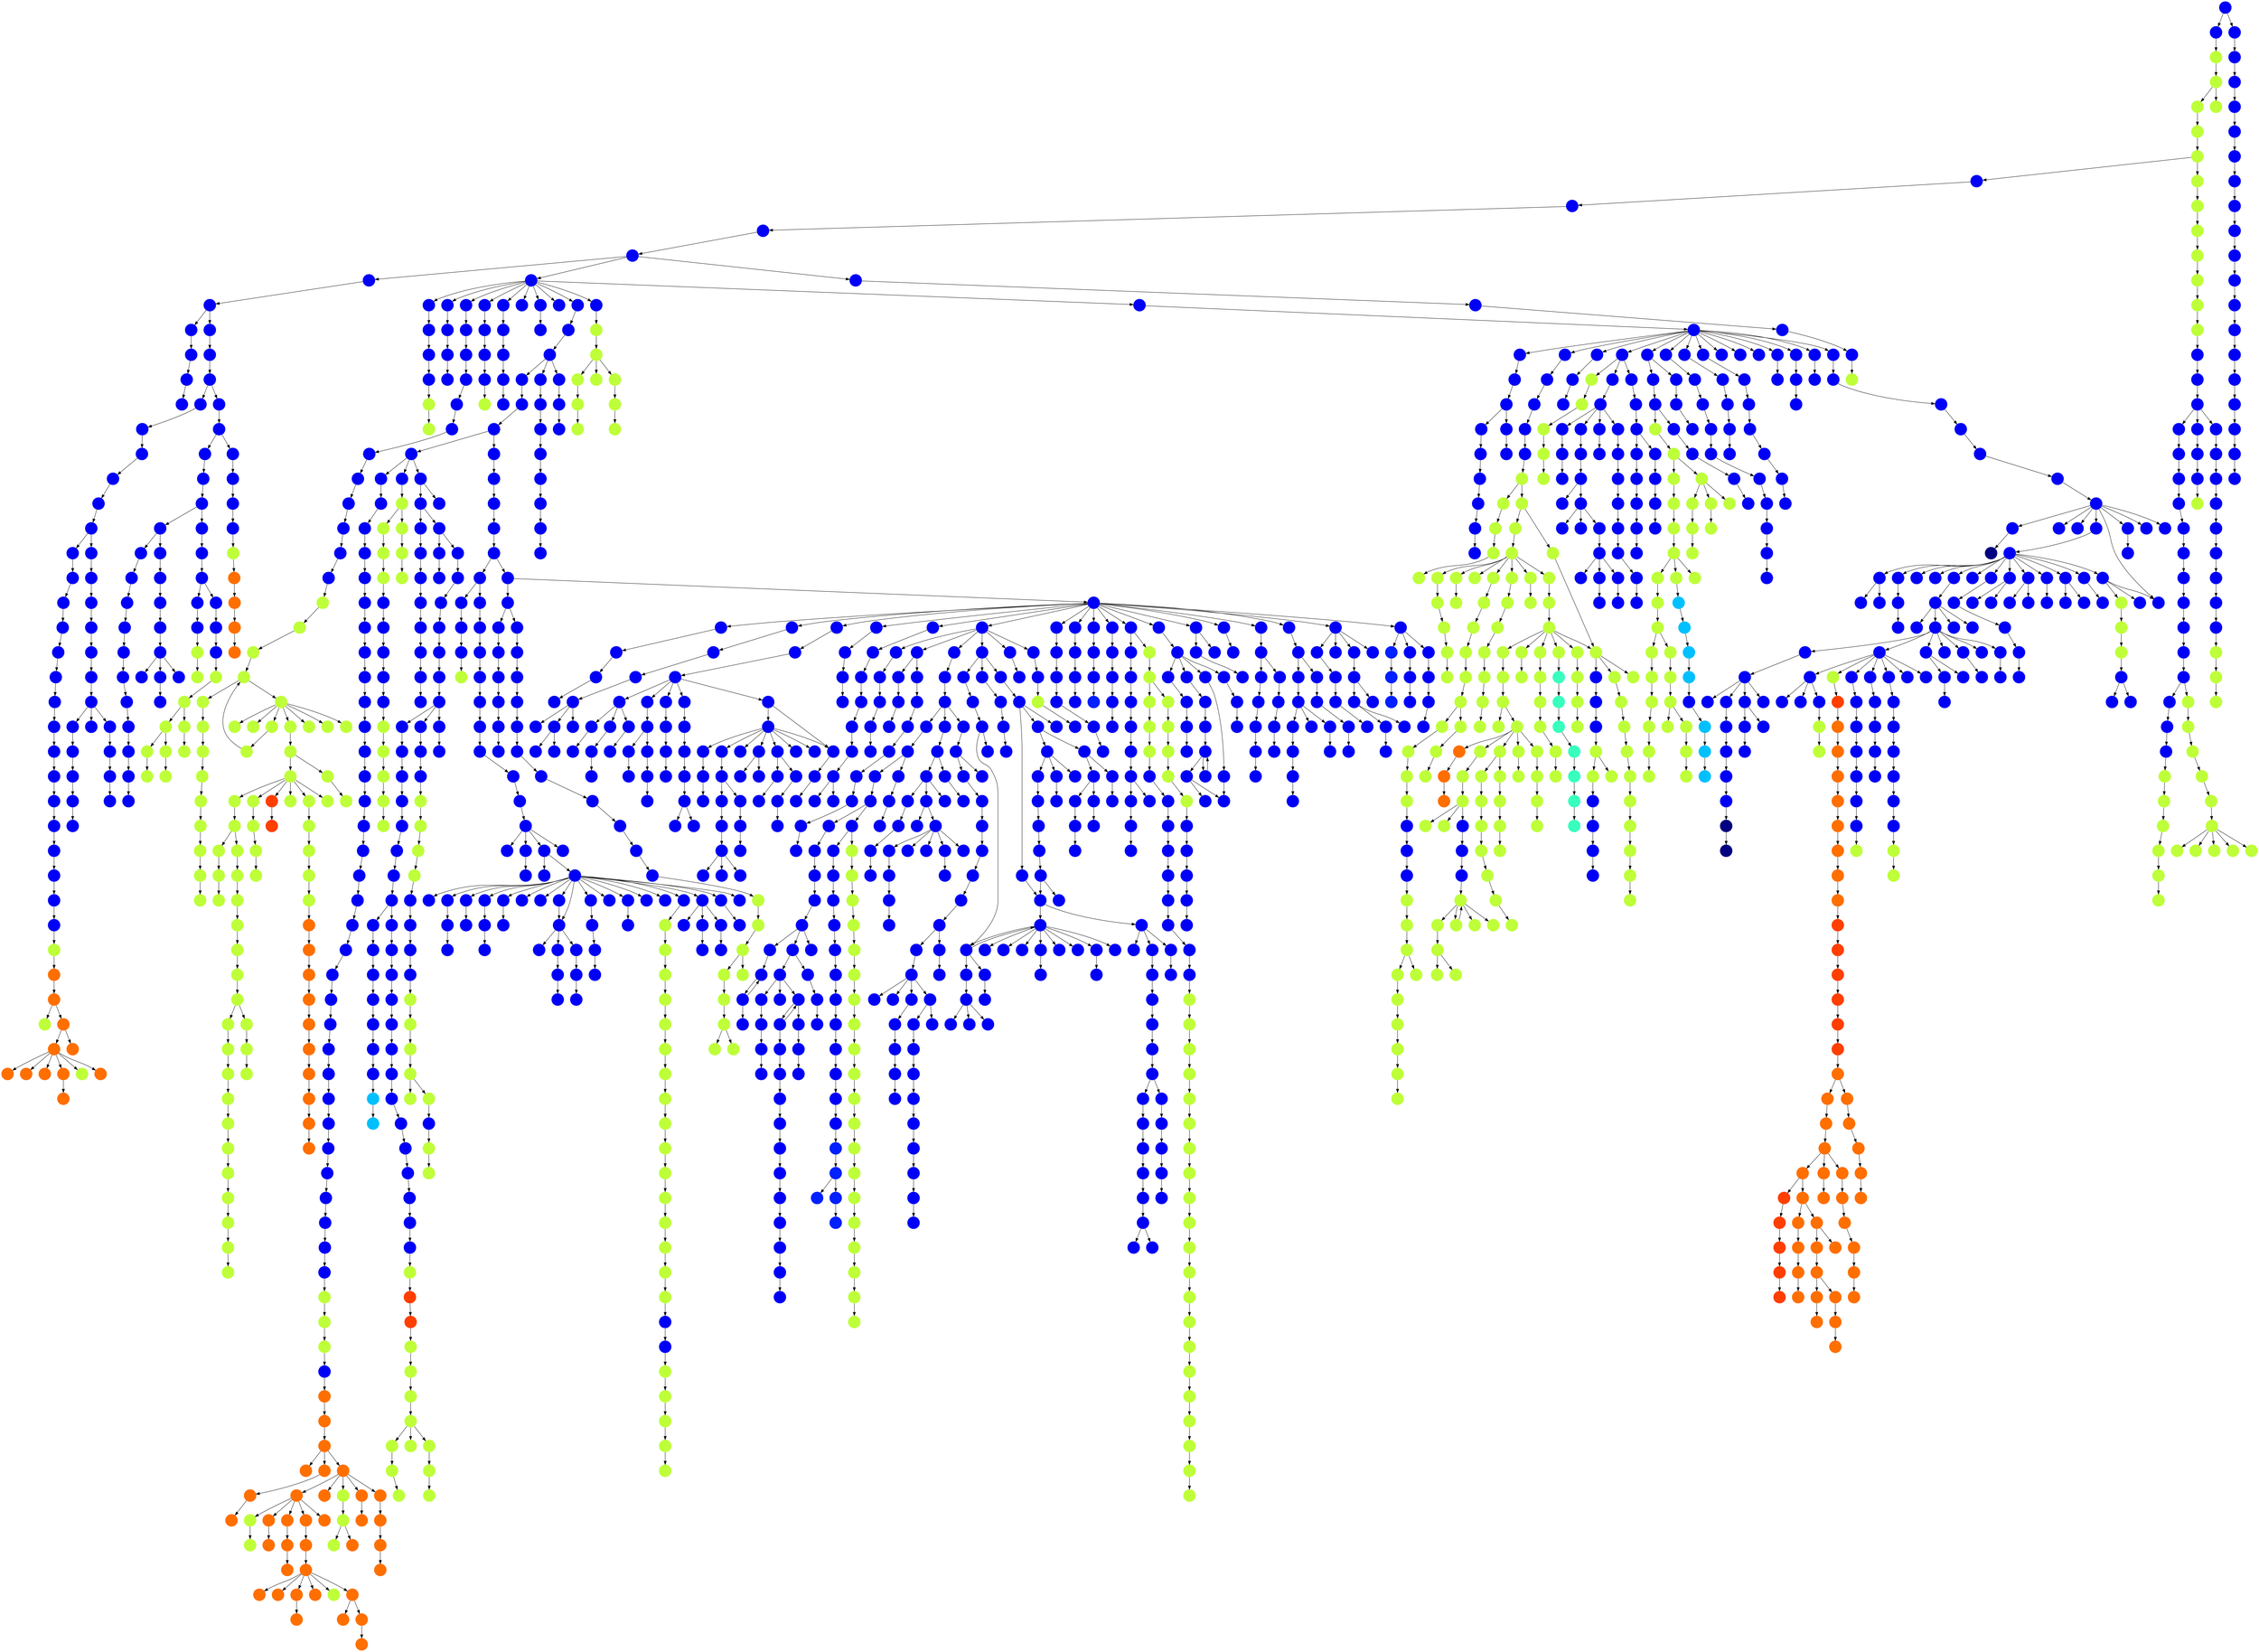 digraph{
0 [tooltip = "D", penwidth = 0, style = filled, fillcolor = "#0000f6", shape = circle, label = ""]
1 [tooltip = "D", penwidth = 0, style = filled, fillcolor = "#0000f6", shape = circle, label = ""]
2 [tooltip = "D", penwidth = 0, style = filled, fillcolor = "#0000f6", shape = circle, label = ""]
3 [tooltip = "D", penwidth = 0, style = filled, fillcolor = "#0000f6", shape = circle, label = ""]
4 [tooltip = "N", penwidth = 0, style = filled, fillcolor = "#beff39", shape = circle, label = ""]
5 [tooltip = "D", penwidth = 0, style = filled, fillcolor = "#0000f6", shape = circle, label = ""]
6 [tooltip = "N", penwidth = 0, style = filled, fillcolor = "#beff39", shape = circle, label = ""]
7 [tooltip = "N", penwidth = 0, style = filled, fillcolor = "#beff39", shape = circle, label = ""]
8 [tooltip = "D", penwidth = 0, style = filled, fillcolor = "#0000f6", shape = circle, label = ""]
9 [tooltip = "D", penwidth = 0, style = filled, fillcolor = "#0000f6", shape = circle, label = ""]
10 [tooltip = "D", penwidth = 0, style = filled, fillcolor = "#0000f6", shape = circle, label = ""]
11 [tooltip = "D", penwidth = 0, style = filled, fillcolor = "#0000f6", shape = circle, label = ""]
12 [tooltip = "D", penwidth = 0, style = filled, fillcolor = "#0000f6", shape = circle, label = ""]
13 [tooltip = "D", penwidth = 0, style = filled, fillcolor = "#0000f6", shape = circle, label = ""]
14 [tooltip = "D", penwidth = 0, style = filled, fillcolor = "#0000f6", shape = circle, label = ""]
15 [tooltip = "D", penwidth = 0, style = filled, fillcolor = "#0000f6", shape = circle, label = ""]
16 [tooltip = "D", penwidth = 0, style = filled, fillcolor = "#0000f6", shape = circle, label = ""]
17 [tooltip = "N", penwidth = 0, style = filled, fillcolor = "#beff39", shape = circle, label = ""]
18 [tooltip = "N", penwidth = 0, style = filled, fillcolor = "#beff39", shape = circle, label = ""]
19 [tooltip = "D", penwidth = 0, style = filled, fillcolor = "#0000f6", shape = circle, label = ""]
20 [tooltip = "N", penwidth = 0, style = filled, fillcolor = "#beff39", shape = circle, label = ""]
21 [tooltip = "D", penwidth = 0, style = filled, fillcolor = "#0000f6", shape = circle, label = ""]
22 [tooltip = "N", penwidth = 0, style = filled, fillcolor = "#beff39", shape = circle, label = ""]
23 [tooltip = "N", penwidth = 0, style = filled, fillcolor = "#beff39", shape = circle, label = ""]
24 [tooltip = "N", penwidth = 0, style = filled, fillcolor = "#beff39", shape = circle, label = ""]
25 [tooltip = "N", penwidth = 0, style = filled, fillcolor = "#beff39", shape = circle, label = ""]
26 [tooltip = "D", penwidth = 0, style = filled, fillcolor = "#0000f6", shape = circle, label = ""]
27 [tooltip = "D", penwidth = 0, style = filled, fillcolor = "#0000f6", shape = circle, label = ""]
28 [tooltip = "D", penwidth = 0, style = filled, fillcolor = "#0000f6", shape = circle, label = ""]
29 [tooltip = "D", penwidth = 0, style = filled, fillcolor = "#0000f6", shape = circle, label = ""]
30 [tooltip = "D", penwidth = 0, style = filled, fillcolor = "#0000f6", shape = circle, label = ""]
31 [tooltip = "D", penwidth = 0, style = filled, fillcolor = "#0000f6", shape = circle, label = ""]
32 [tooltip = "D", penwidth = 0, style = filled, fillcolor = "#0000f6", shape = circle, label = ""]
33 [tooltip = "D", penwidth = 0, style = filled, fillcolor = "#0000f6", shape = circle, label = ""]
34 [tooltip = "D", penwidth = 0, style = filled, fillcolor = "#0000f6", shape = circle, label = ""]
35 [tooltip = "D", penwidth = 0, style = filled, fillcolor = "#0000f6", shape = circle, label = ""]
36 [tooltip = "D", penwidth = 0, style = filled, fillcolor = "#0000f6", shape = circle, label = ""]
37 [tooltip = "D", penwidth = 0, style = filled, fillcolor = "#0000f6", shape = circle, label = ""]
38 [tooltip = "D", penwidth = 0, style = filled, fillcolor = "#0000f6", shape = circle, label = ""]
39 [tooltip = "D", penwidth = 0, style = filled, fillcolor = "#0000f6", shape = circle, label = ""]
40 [tooltip = "N", penwidth = 0, style = filled, fillcolor = "#beff39", shape = circle, label = ""]
41 [tooltip = "N", penwidth = 0, style = filled, fillcolor = "#beff39", shape = circle, label = ""]
42 [tooltip = "D", penwidth = 0, style = filled, fillcolor = "#0000f6", shape = circle, label = ""]
43 [tooltip = "D", penwidth = 0, style = filled, fillcolor = "#0000f6", shape = circle, label = ""]
44 [tooltip = "D", penwidth = 0, style = filled, fillcolor = "#0000f6", shape = circle, label = ""]
45 [tooltip = "N", penwidth = 0, style = filled, fillcolor = "#beff39", shape = circle, label = ""]
46 [tooltip = "D", penwidth = 0, style = filled, fillcolor = "#0000f6", shape = circle, label = ""]
47 [tooltip = "N", penwidth = 0, style = filled, fillcolor = "#beff39", shape = circle, label = ""]
48 [tooltip = "D", penwidth = 0, style = filled, fillcolor = "#0000f6", shape = circle, label = ""]
49 [tooltip = "D", penwidth = 0, style = filled, fillcolor = "#0000f6", shape = circle, label = ""]
50 [tooltip = "D", penwidth = 0, style = filled, fillcolor = "#0000f6", shape = circle, label = ""]
51 [tooltip = "D", penwidth = 0, style = filled, fillcolor = "#0000f6", shape = circle, label = ""]
52 [tooltip = "N", penwidth = 0, style = filled, fillcolor = "#beff39", shape = circle, label = ""]
53 [tooltip = "N", penwidth = 0, style = filled, fillcolor = "#beff39", shape = circle, label = ""]
54 [tooltip = "D", penwidth = 0, style = filled, fillcolor = "#0000f6", shape = circle, label = ""]
55 [tooltip = "N", penwidth = 0, style = filled, fillcolor = "#beff39", shape = circle, label = ""]
56 [tooltip = "D", penwidth = 0, style = filled, fillcolor = "#0000f6", shape = circle, label = ""]
57 [tooltip = "D", penwidth = 0, style = filled, fillcolor = "#0000f6", shape = circle, label = ""]
58 [tooltip = "N", penwidth = 0, style = filled, fillcolor = "#beff39", shape = circle, label = ""]
59 [tooltip = "N", penwidth = 0, style = filled, fillcolor = "#beff39", shape = circle, label = ""]
60 [tooltip = "D", penwidth = 0, style = filled, fillcolor = "#0000f6", shape = circle, label = ""]
61 [tooltip = "D", penwidth = 0, style = filled, fillcolor = "#0000f6", shape = circle, label = ""]
62 [tooltip = "D", penwidth = 0, style = filled, fillcolor = "#0000f6", shape = circle, label = ""]
63 [tooltip = "D", penwidth = 0, style = filled, fillcolor = "#0000f6", shape = circle, label = ""]
64 [tooltip = "D", penwidth = 0, style = filled, fillcolor = "#0000f6", shape = circle, label = ""]
65 [tooltip = "D", penwidth = 0, style = filled, fillcolor = "#0000f6", shape = circle, label = ""]
66 [tooltip = "D", penwidth = 0, style = filled, fillcolor = "#0000f6", shape = circle, label = ""]
67 [tooltip = "D", penwidth = 0, style = filled, fillcolor = "#0000f6", shape = circle, label = ""]
68 [tooltip = "D", penwidth = 0, style = filled, fillcolor = "#0000f6", shape = circle, label = ""]
69 [tooltip = "D", penwidth = 0, style = filled, fillcolor = "#0000f6", shape = circle, label = ""]
70 [tooltip = "D", penwidth = 0, style = filled, fillcolor = "#0000f6", shape = circle, label = ""]
71 [tooltip = "D", penwidth = 0, style = filled, fillcolor = "#0000f6", shape = circle, label = ""]
72 [tooltip = "D", penwidth = 0, style = filled, fillcolor = "#0000f6", shape = circle, label = ""]
73 [tooltip = "D", penwidth = 0, style = filled, fillcolor = "#0000f6", shape = circle, label = ""]
74 [tooltip = "D", penwidth = 0, style = filled, fillcolor = "#0000f6", shape = circle, label = ""]
75 [tooltip = "D", penwidth = 0, style = filled, fillcolor = "#0000f6", shape = circle, label = ""]
76 [tooltip = "D", penwidth = 0, style = filled, fillcolor = "#0000f6", shape = circle, label = ""]
77 [tooltip = "D", penwidth = 0, style = filled, fillcolor = "#0000f6", shape = circle, label = ""]
78 [tooltip = "D", penwidth = 0, style = filled, fillcolor = "#0000f6", shape = circle, label = ""]
79 [tooltip = "N", penwidth = 0, style = filled, fillcolor = "#beff39", shape = circle, label = ""]
80 [tooltip = "N", penwidth = 0, style = filled, fillcolor = "#beff39", shape = circle, label = ""]
81 [tooltip = "D", penwidth = 0, style = filled, fillcolor = "#0000f6", shape = circle, label = ""]
82 [tooltip = "D", penwidth = 0, style = filled, fillcolor = "#0000f6", shape = circle, label = ""]
83 [tooltip = "D", penwidth = 0, style = filled, fillcolor = "#0000f6", shape = circle, label = ""]
84 [tooltip = "D", penwidth = 0, style = filled, fillcolor = "#0000f6", shape = circle, label = ""]
85 [tooltip = "D", penwidth = 0, style = filled, fillcolor = "#0000f6", shape = circle, label = ""]
86 [tooltip = "D", penwidth = 0, style = filled, fillcolor = "#0000f6", shape = circle, label = ""]
87 [tooltip = "D", penwidth = 0, style = filled, fillcolor = "#0000f6", shape = circle, label = ""]
88 [tooltip = "N", penwidth = 0, style = filled, fillcolor = "#beff39", shape = circle, label = ""]
89 [tooltip = "D", penwidth = 0, style = filled, fillcolor = "#0000f6", shape = circle, label = ""]
90 [tooltip = "D", penwidth = 0, style = filled, fillcolor = "#0000f6", shape = circle, label = ""]
91 [tooltip = "D", penwidth = 0, style = filled, fillcolor = "#0000f6", shape = circle, label = ""]
92 [tooltip = "N", penwidth = 0, style = filled, fillcolor = "#beff39", shape = circle, label = ""]
93 [tooltip = "D", penwidth = 0, style = filled, fillcolor = "#0000f6", shape = circle, label = ""]
94 [tooltip = "D", penwidth = 0, style = filled, fillcolor = "#0000f6", shape = circle, label = ""]
95 [tooltip = "D", penwidth = 0, style = filled, fillcolor = "#0000f6", shape = circle, label = ""]
96 [tooltip = "D", penwidth = 0, style = filled, fillcolor = "#0000f6", shape = circle, label = ""]
97 [tooltip = "D", penwidth = 0, style = filled, fillcolor = "#0000f6", shape = circle, label = ""]
98 [tooltip = "D", penwidth = 0, style = filled, fillcolor = "#0000f6", shape = circle, label = ""]
99 [tooltip = "D", penwidth = 0, style = filled, fillcolor = "#0000f6", shape = circle, label = ""]
100 [tooltip = "D", penwidth = 0, style = filled, fillcolor = "#0000f6", shape = circle, label = ""]
101 [tooltip = "D", penwidth = 0, style = filled, fillcolor = "#0000f6", shape = circle, label = ""]
102 [tooltip = "N", penwidth = 0, style = filled, fillcolor = "#beff39", shape = circle, label = ""]
103 [tooltip = "S", penwidth = 0, style = filled, fillcolor = "#ff6f00", shape = circle, label = ""]
104 [tooltip = "T", penwidth = 0, style = filled, fillcolor = "#ff3f00", shape = circle, label = ""]
105 [tooltip = "N", penwidth = 0, style = filled, fillcolor = "#beff39", shape = circle, label = ""]
106 [tooltip = "S", penwidth = 0, style = filled, fillcolor = "#ff6f00", shape = circle, label = ""]
107 [tooltip = "D", penwidth = 0, style = filled, fillcolor = "#0000f6", shape = circle, label = ""]
108 [tooltip = "D", penwidth = 0, style = filled, fillcolor = "#0000f6", shape = circle, label = ""]
109 [tooltip = "T", penwidth = 0, style = filled, fillcolor = "#ff3f00", shape = circle, label = ""]
110 [tooltip = "N", penwidth = 0, style = filled, fillcolor = "#beff39", shape = circle, label = ""]
111 [tooltip = "D", penwidth = 0, style = filled, fillcolor = "#0000f6", shape = circle, label = ""]
112 [tooltip = "D", penwidth = 0, style = filled, fillcolor = "#0000f6", shape = circle, label = ""]
113 [tooltip = "D", penwidth = 0, style = filled, fillcolor = "#0000f6", shape = circle, label = ""]
114 [tooltip = "N", penwidth = 0, style = filled, fillcolor = "#beff39", shape = circle, label = ""]
115 [tooltip = "N", penwidth = 0, style = filled, fillcolor = "#beff39", shape = circle, label = ""]
116 [tooltip = "D", penwidth = 0, style = filled, fillcolor = "#0000f6", shape = circle, label = ""]
117 [tooltip = "S", penwidth = 0, style = filled, fillcolor = "#ff6f00", shape = circle, label = ""]
118 [tooltip = "D", penwidth = 0, style = filled, fillcolor = "#0000f6", shape = circle, label = ""]
119 [tooltip = "D", penwidth = 0, style = filled, fillcolor = "#0000f6", shape = circle, label = ""]
120 [tooltip = "N", penwidth = 0, style = filled, fillcolor = "#beff39", shape = circle, label = ""]
121 [tooltip = "N", penwidth = 0, style = filled, fillcolor = "#beff39", shape = circle, label = ""]
122 [tooltip = "D", penwidth = 0, style = filled, fillcolor = "#0000f6", shape = circle, label = ""]
123 [tooltip = "S", penwidth = 0, style = filled, fillcolor = "#ff6f00", shape = circle, label = ""]
124 [tooltip = "D", penwidth = 0, style = filled, fillcolor = "#0000f6", shape = circle, label = ""]
125 [tooltip = "D", penwidth = 0, style = filled, fillcolor = "#0000f6", shape = circle, label = ""]
126 [tooltip = "D", penwidth = 0, style = filled, fillcolor = "#0000f6", shape = circle, label = ""]
127 [tooltip = "D", penwidth = 0, style = filled, fillcolor = "#0000f6", shape = circle, label = ""]
128 [tooltip = "N", penwidth = 0, style = filled, fillcolor = "#beff39", shape = circle, label = ""]
129 [tooltip = "D", penwidth = 0, style = filled, fillcolor = "#0000f6", shape = circle, label = ""]
130 [tooltip = "D", penwidth = 0, style = filled, fillcolor = "#0000f6", shape = circle, label = ""]
131 [tooltip = "D", penwidth = 0, style = filled, fillcolor = "#0000f6", shape = circle, label = ""]
132 [tooltip = "D", penwidth = 0, style = filled, fillcolor = "#0000f6", shape = circle, label = ""]
133 [tooltip = "D", penwidth = 0, style = filled, fillcolor = "#0000f6", shape = circle, label = ""]
134 [tooltip = "N", penwidth = 0, style = filled, fillcolor = "#beff39", shape = circle, label = ""]
135 [tooltip = "N", penwidth = 0, style = filled, fillcolor = "#beff39", shape = circle, label = ""]
136 [tooltip = "S", penwidth = 0, style = filled, fillcolor = "#ff6f00", shape = circle, label = ""]
137 [tooltip = "N", penwidth = 0, style = filled, fillcolor = "#beff39", shape = circle, label = ""]
138 [tooltip = "D", penwidth = 0, style = filled, fillcolor = "#0000f6", shape = circle, label = ""]
139 [tooltip = "D", penwidth = 0, style = filled, fillcolor = "#0000f6", shape = circle, label = ""]
140 [tooltip = "D", penwidth = 0, style = filled, fillcolor = "#0000f6", shape = circle, label = ""]
141 [tooltip = "T", penwidth = 0, style = filled, fillcolor = "#ff3f00", shape = circle, label = ""]
142 [tooltip = "N", penwidth = 0, style = filled, fillcolor = "#beff39", shape = circle, label = ""]
143 [tooltip = "N", penwidth = 0, style = filled, fillcolor = "#beff39", shape = circle, label = ""]
144 [tooltip = "D", penwidth = 0, style = filled, fillcolor = "#0000f6", shape = circle, label = ""]
145 [tooltip = "D", penwidth = 0, style = filled, fillcolor = "#0000f6", shape = circle, label = ""]
146 [tooltip = "N", penwidth = 0, style = filled, fillcolor = "#beff39", shape = circle, label = ""]
147 [tooltip = "D", penwidth = 0, style = filled, fillcolor = "#0000f6", shape = circle, label = ""]
148 [tooltip = "D", penwidth = 0, style = filled, fillcolor = "#0000f6", shape = circle, label = ""]
149 [tooltip = "D", penwidth = 0, style = filled, fillcolor = "#0000f6", shape = circle, label = ""]
150 [tooltip = "D", penwidth = 0, style = filled, fillcolor = "#0000f6", shape = circle, label = ""]
151 [tooltip = "N", penwidth = 0, style = filled, fillcolor = "#beff39", shape = circle, label = ""]
152 [tooltip = "D", penwidth = 0, style = filled, fillcolor = "#0000f6", shape = circle, label = ""]
153 [tooltip = "D", penwidth = 0, style = filled, fillcolor = "#0000f6", shape = circle, label = ""]
154 [tooltip = "D", penwidth = 0, style = filled, fillcolor = "#0000f6", shape = circle, label = ""]
155 [tooltip = "D", penwidth = 0, style = filled, fillcolor = "#0000f6", shape = circle, label = ""]
156 [tooltip = "S", penwidth = 0, style = filled, fillcolor = "#ff6f00", shape = circle, label = ""]
157 [tooltip = "D", penwidth = 0, style = filled, fillcolor = "#0000f6", shape = circle, label = ""]
158 [tooltip = "S", penwidth = 0, style = filled, fillcolor = "#ff6f00", shape = circle, label = ""]
159 [tooltip = "N", penwidth = 0, style = filled, fillcolor = "#beff39", shape = circle, label = ""]
160 [tooltip = "N", penwidth = 0, style = filled, fillcolor = "#beff39", shape = circle, label = ""]
161 [tooltip = "N", penwidth = 0, style = filled, fillcolor = "#beff39", shape = circle, label = ""]
162 [tooltip = "D", penwidth = 0, style = filled, fillcolor = "#0000f6", shape = circle, label = ""]
163 [tooltip = "S", penwidth = 0, style = filled, fillcolor = "#ff6f00", shape = circle, label = ""]
164 [tooltip = "D", penwidth = 0, style = filled, fillcolor = "#0000f6", shape = circle, label = ""]
165 [tooltip = "D", penwidth = 0, style = filled, fillcolor = "#0000f6", shape = circle, label = ""]
166 [tooltip = "D", penwidth = 0, style = filled, fillcolor = "#0000f6", shape = circle, label = ""]
167 [tooltip = "N", penwidth = 0, style = filled, fillcolor = "#beff39", shape = circle, label = ""]
168 [tooltip = "H", penwidth = 0, style = filled, fillcolor = "#00c0ff", shape = circle, label = ""]
169 [tooltip = "D", penwidth = 0, style = filled, fillcolor = "#0000f6", shape = circle, label = ""]
170 [tooltip = "D", penwidth = 0, style = filled, fillcolor = "#0000f6", shape = circle, label = ""]
171 [tooltip = "D", penwidth = 0, style = filled, fillcolor = "#0000f6", shape = circle, label = ""]
172 [tooltip = "N", penwidth = 0, style = filled, fillcolor = "#beff39", shape = circle, label = ""]
173 [tooltip = "D", penwidth = 0, style = filled, fillcolor = "#0000f6", shape = circle, label = ""]
174 [tooltip = "N", penwidth = 0, style = filled, fillcolor = "#beff39", shape = circle, label = ""]
175 [tooltip = "D", penwidth = 0, style = filled, fillcolor = "#0000f6", shape = circle, label = ""]
176 [tooltip = "D", penwidth = 0, style = filled, fillcolor = "#0000f6", shape = circle, label = ""]
177 [tooltip = "D", penwidth = 0, style = filled, fillcolor = "#0000f6", shape = circle, label = ""]
178 [tooltip = "N", penwidth = 0, style = filled, fillcolor = "#beff39", shape = circle, label = ""]
179 [tooltip = "D", penwidth = 0, style = filled, fillcolor = "#0000f6", shape = circle, label = ""]
180 [tooltip = "D", penwidth = 0, style = filled, fillcolor = "#0000f6", shape = circle, label = ""]
181 [tooltip = "D", penwidth = 0, style = filled, fillcolor = "#0000f6", shape = circle, label = ""]
182 [tooltip = "N", penwidth = 0, style = filled, fillcolor = "#beff39", shape = circle, label = ""]
183 [tooltip = "N", penwidth = 0, style = filled, fillcolor = "#beff39", shape = circle, label = ""]
184 [tooltip = "D", penwidth = 0, style = filled, fillcolor = "#0000f6", shape = circle, label = ""]
185 [tooltip = "N", penwidth = 0, style = filled, fillcolor = "#beff39", shape = circle, label = ""]
186 [tooltip = "D", penwidth = 0, style = filled, fillcolor = "#0000f6", shape = circle, label = ""]
187 [tooltip = "D", penwidth = 0, style = filled, fillcolor = "#0000f6", shape = circle, label = ""]
188 [tooltip = "N", penwidth = 0, style = filled, fillcolor = "#beff39", shape = circle, label = ""]
189 [tooltip = "D", penwidth = 0, style = filled, fillcolor = "#0000f6", shape = circle, label = ""]
190 [tooltip = "D", penwidth = 0, style = filled, fillcolor = "#0000f6", shape = circle, label = ""]
191 [tooltip = "N", penwidth = 0, style = filled, fillcolor = "#beff39", shape = circle, label = ""]
192 [tooltip = "D", penwidth = 0, style = filled, fillcolor = "#0000f6", shape = circle, label = ""]
193 [tooltip = "S", penwidth = 0, style = filled, fillcolor = "#ff6f00", shape = circle, label = ""]
194 [tooltip = "D", penwidth = 0, style = filled, fillcolor = "#0000f6", shape = circle, label = ""]
195 [tooltip = "S", penwidth = 0, style = filled, fillcolor = "#ff6f00", shape = circle, label = ""]
196 [tooltip = "D", penwidth = 0, style = filled, fillcolor = "#0000f6", shape = circle, label = ""]
197 [tooltip = "D", penwidth = 0, style = filled, fillcolor = "#0000f6", shape = circle, label = ""]
198 [tooltip = "D", penwidth = 0, style = filled, fillcolor = "#0000f6", shape = circle, label = ""]
199 [tooltip = "D", penwidth = 0, style = filled, fillcolor = "#0000f6", shape = circle, label = ""]
200 [tooltip = "N", penwidth = 0, style = filled, fillcolor = "#beff39", shape = circle, label = ""]
201 [tooltip = "D", penwidth = 0, style = filled, fillcolor = "#0000f6", shape = circle, label = ""]
202 [tooltip = "D", penwidth = 0, style = filled, fillcolor = "#0000f6", shape = circle, label = ""]
203 [tooltip = "N", penwidth = 0, style = filled, fillcolor = "#beff39", shape = circle, label = ""]
204 [tooltip = "D", penwidth = 0, style = filled, fillcolor = "#0000f6", shape = circle, label = ""]
205 [tooltip = "D", penwidth = 0, style = filled, fillcolor = "#0000f6", shape = circle, label = ""]
206 [tooltip = "D", penwidth = 0, style = filled, fillcolor = "#0000f6", shape = circle, label = ""]
207 [tooltip = "D", penwidth = 0, style = filled, fillcolor = "#0000f6", shape = circle, label = ""]
208 [tooltip = "D", penwidth = 0, style = filled, fillcolor = "#0000f6", shape = circle, label = ""]
209 [tooltip = "D", penwidth = 0, style = filled, fillcolor = "#0000f6", shape = circle, label = ""]
210 [tooltip = "D", penwidth = 0, style = filled, fillcolor = "#0000f6", shape = circle, label = ""]
211 [tooltip = "N", penwidth = 0, style = filled, fillcolor = "#beff39", shape = circle, label = ""]
212 [tooltip = "N", penwidth = 0, style = filled, fillcolor = "#beff39", shape = circle, label = ""]
213 [tooltip = "N", penwidth = 0, style = filled, fillcolor = "#beff39", shape = circle, label = ""]
214 [tooltip = "D", penwidth = 0, style = filled, fillcolor = "#0000f6", shape = circle, label = ""]
215 [tooltip = "N", penwidth = 0, style = filled, fillcolor = "#beff39", shape = circle, label = ""]
216 [tooltip = "D", penwidth = 0, style = filled, fillcolor = "#0000f6", shape = circle, label = ""]
217 [tooltip = "N", penwidth = 0, style = filled, fillcolor = "#beff39", shape = circle, label = ""]
218 [tooltip = "N", penwidth = 0, style = filled, fillcolor = "#beff39", shape = circle, label = ""]
219 [tooltip = "H", penwidth = 0, style = filled, fillcolor = "#00c0ff", shape = circle, label = ""]
220 [tooltip = "D", penwidth = 0, style = filled, fillcolor = "#0000f6", shape = circle, label = ""]
221 [tooltip = "S", penwidth = 0, style = filled, fillcolor = "#ff6f00", shape = circle, label = ""]
222 [tooltip = "D", penwidth = 0, style = filled, fillcolor = "#0000f6", shape = circle, label = ""]
223 [tooltip = "N", penwidth = 0, style = filled, fillcolor = "#beff39", shape = circle, label = ""]
224 [tooltip = "S", penwidth = 0, style = filled, fillcolor = "#ff6f00", shape = circle, label = ""]
225 [tooltip = "N", penwidth = 0, style = filled, fillcolor = "#beff39", shape = circle, label = ""]
226 [tooltip = "D", penwidth = 0, style = filled, fillcolor = "#0000f6", shape = circle, label = ""]
227 [tooltip = "S", penwidth = 0, style = filled, fillcolor = "#ff6f00", shape = circle, label = ""]
228 [tooltip = "D", penwidth = 0, style = filled, fillcolor = "#0000f6", shape = circle, label = ""]
229 [tooltip = "N", penwidth = 0, style = filled, fillcolor = "#beff39", shape = circle, label = ""]
230 [tooltip = "N", penwidth = 0, style = filled, fillcolor = "#beff39", shape = circle, label = ""]
231 [tooltip = "N", penwidth = 0, style = filled, fillcolor = "#beff39", shape = circle, label = ""]
232 [tooltip = "D", penwidth = 0, style = filled, fillcolor = "#0000f6", shape = circle, label = ""]
233 [tooltip = "D", penwidth = 0, style = filled, fillcolor = "#0000f6", shape = circle, label = ""]
234 [tooltip = "N", penwidth = 0, style = filled, fillcolor = "#beff39", shape = circle, label = ""]
235 [tooltip = "N", penwidth = 0, style = filled, fillcolor = "#beff39", shape = circle, label = ""]
236 [tooltip = "S", penwidth = 0, style = filled, fillcolor = "#ff6f00", shape = circle, label = ""]
237 [tooltip = "N", penwidth = 0, style = filled, fillcolor = "#beff39", shape = circle, label = ""]
238 [tooltip = "N", penwidth = 0, style = filled, fillcolor = "#beff39", shape = circle, label = ""]
239 [tooltip = "N", penwidth = 0, style = filled, fillcolor = "#beff39", shape = circle, label = ""]
240 [tooltip = "N", penwidth = 0, style = filled, fillcolor = "#beff39", shape = circle, label = ""]
241 [tooltip = "K", penwidth = 0, style = filled, fillcolor = "#39ffbe", shape = circle, label = ""]
242 [tooltip = "N", penwidth = 0, style = filled, fillcolor = "#beff39", shape = circle, label = ""]
243 [tooltip = "N", penwidth = 0, style = filled, fillcolor = "#beff39", shape = circle, label = ""]
244 [tooltip = "D", penwidth = 0, style = filled, fillcolor = "#0000f6", shape = circle, label = ""]
245 [tooltip = "D", penwidth = 0, style = filled, fillcolor = "#0000f6", shape = circle, label = ""]
246 [tooltip = "N", penwidth = 0, style = filled, fillcolor = "#beff39", shape = circle, label = ""]
247 [tooltip = "N", penwidth = 0, style = filled, fillcolor = "#beff39", shape = circle, label = ""]
248 [tooltip = "D", penwidth = 0, style = filled, fillcolor = "#0000f6", shape = circle, label = ""]
249 [tooltip = "D", penwidth = 0, style = filled, fillcolor = "#0000f6", shape = circle, label = ""]
250 [tooltip = "D", penwidth = 0, style = filled, fillcolor = "#0000f6", shape = circle, label = ""]
251 [tooltip = "D", penwidth = 0, style = filled, fillcolor = "#0000f6", shape = circle, label = ""]
252 [tooltip = "N", penwidth = 0, style = filled, fillcolor = "#beff39", shape = circle, label = ""]
253 [tooltip = "N", penwidth = 0, style = filled, fillcolor = "#beff39", shape = circle, label = ""]
254 [tooltip = "S", penwidth = 0, style = filled, fillcolor = "#ff6f00", shape = circle, label = ""]
255 [tooltip = "D", penwidth = 0, style = filled, fillcolor = "#0000f6", shape = circle, label = ""]
256 [tooltip = "S", penwidth = 0, style = filled, fillcolor = "#ff6f00", shape = circle, label = ""]
257 [tooltip = "D", penwidth = 0, style = filled, fillcolor = "#0000f6", shape = circle, label = ""]
258 [tooltip = "D", penwidth = 0, style = filled, fillcolor = "#0000f6", shape = circle, label = ""]
259 [tooltip = "A", penwidth = 0, style = filled, fillcolor = "#000080", shape = circle, label = ""]
260 [tooltip = "D", penwidth = 0, style = filled, fillcolor = "#0000f6", shape = circle, label = ""]
261 [tooltip = "D", penwidth = 0, style = filled, fillcolor = "#0000f6", shape = circle, label = ""]
262 [tooltip = "N", penwidth = 0, style = filled, fillcolor = "#beff39", shape = circle, label = ""]
263 [tooltip = "D", penwidth = 0, style = filled, fillcolor = "#0000f6", shape = circle, label = ""]
264 [tooltip = "D", penwidth = 0, style = filled, fillcolor = "#0000f6", shape = circle, label = ""]
265 [tooltip = "S", penwidth = 0, style = filled, fillcolor = "#ff6f00", shape = circle, label = ""]
266 [tooltip = "H", penwidth = 0, style = filled, fillcolor = "#00c0ff", shape = circle, label = ""]
267 [tooltip = "N", penwidth = 0, style = filled, fillcolor = "#beff39", shape = circle, label = ""]
268 [tooltip = "S", penwidth = 0, style = filled, fillcolor = "#ff6f00", shape = circle, label = ""]
269 [tooltip = "D", penwidth = 0, style = filled, fillcolor = "#0000f6", shape = circle, label = ""]
270 [tooltip = "D", penwidth = 0, style = filled, fillcolor = "#0000f6", shape = circle, label = ""]
271 [tooltip = "D", penwidth = 0, style = filled, fillcolor = "#0000f6", shape = circle, label = ""]
272 [tooltip = "D", penwidth = 0, style = filled, fillcolor = "#0000f6", shape = circle, label = ""]
273 [tooltip = "N", penwidth = 0, style = filled, fillcolor = "#beff39", shape = circle, label = ""]
274 [tooltip = "D", penwidth = 0, style = filled, fillcolor = "#0000f6", shape = circle, label = ""]
275 [tooltip = "N", penwidth = 0, style = filled, fillcolor = "#beff39", shape = circle, label = ""]
276 [tooltip = "N", penwidth = 0, style = filled, fillcolor = "#beff39", shape = circle, label = ""]
277 [tooltip = "N", penwidth = 0, style = filled, fillcolor = "#beff39", shape = circle, label = ""]
278 [tooltip = "D", penwidth = 0, style = filled, fillcolor = "#0000f6", shape = circle, label = ""]
279 [tooltip = "D", penwidth = 0, style = filled, fillcolor = "#0000f6", shape = circle, label = ""]
280 [tooltip = "S", penwidth = 0, style = filled, fillcolor = "#ff6f00", shape = circle, label = ""]
281 [tooltip = "D", penwidth = 0, style = filled, fillcolor = "#0000f6", shape = circle, label = ""]
282 [tooltip = "N", penwidth = 0, style = filled, fillcolor = "#beff39", shape = circle, label = ""]
283 [tooltip = "D", penwidth = 0, style = filled, fillcolor = "#0000f6", shape = circle, label = ""]
284 [tooltip = "N", penwidth = 0, style = filled, fillcolor = "#beff39", shape = circle, label = ""]
285 [tooltip = "D", penwidth = 0, style = filled, fillcolor = "#0000f6", shape = circle, label = ""]
286 [tooltip = "N", penwidth = 0, style = filled, fillcolor = "#beff39", shape = circle, label = ""]
287 [tooltip = "N", penwidth = 0, style = filled, fillcolor = "#beff39", shape = circle, label = ""]
288 [tooltip = "D", penwidth = 0, style = filled, fillcolor = "#0000f6", shape = circle, label = ""]
289 [tooltip = "N", penwidth = 0, style = filled, fillcolor = "#beff39", shape = circle, label = ""]
290 [tooltip = "N", penwidth = 0, style = filled, fillcolor = "#beff39", shape = circle, label = ""]
291 [tooltip = "D", penwidth = 0, style = filled, fillcolor = "#0000f6", shape = circle, label = ""]
292 [tooltip = "N", penwidth = 0, style = filled, fillcolor = "#beff39", shape = circle, label = ""]
293 [tooltip = "D", penwidth = 0, style = filled, fillcolor = "#0000f6", shape = circle, label = ""]
294 [tooltip = "D", penwidth = 0, style = filled, fillcolor = "#0000f6", shape = circle, label = ""]
295 [tooltip = "D", penwidth = 0, style = filled, fillcolor = "#0000f6", shape = circle, label = ""]
296 [tooltip = "N", penwidth = 0, style = filled, fillcolor = "#beff39", shape = circle, label = ""]
297 [tooltip = "S", penwidth = 0, style = filled, fillcolor = "#ff6f00", shape = circle, label = ""]
298 [tooltip = "D", penwidth = 0, style = filled, fillcolor = "#0000f6", shape = circle, label = ""]
299 [tooltip = "S", penwidth = 0, style = filled, fillcolor = "#ff6f00", shape = circle, label = ""]
300 [tooltip = "D", penwidth = 0, style = filled, fillcolor = "#0000f6", shape = circle, label = ""]
301 [tooltip = "N", penwidth = 0, style = filled, fillcolor = "#beff39", shape = circle, label = ""]
302 [tooltip = "D", penwidth = 0, style = filled, fillcolor = "#0000f6", shape = circle, label = ""]
303 [tooltip = "T", penwidth = 0, style = filled, fillcolor = "#ff3f00", shape = circle, label = ""]
304 [tooltip = "N", penwidth = 0, style = filled, fillcolor = "#beff39", shape = circle, label = ""]
305 [tooltip = "N", penwidth = 0, style = filled, fillcolor = "#beff39", shape = circle, label = ""]
306 [tooltip = "N", penwidth = 0, style = filled, fillcolor = "#beff39", shape = circle, label = ""]
307 [tooltip = "N", penwidth = 0, style = filled, fillcolor = "#beff39", shape = circle, label = ""]
308 [tooltip = "D", penwidth = 0, style = filled, fillcolor = "#0000f6", shape = circle, label = ""]
309 [tooltip = "N", penwidth = 0, style = filled, fillcolor = "#beff39", shape = circle, label = ""]
310 [tooltip = "D", penwidth = 0, style = filled, fillcolor = "#0000f6", shape = circle, label = ""]
311 [tooltip = "N", penwidth = 0, style = filled, fillcolor = "#beff39", shape = circle, label = ""]
312 [tooltip = "N", penwidth = 0, style = filled, fillcolor = "#beff39", shape = circle, label = ""]
313 [tooltip = "D", penwidth = 0, style = filled, fillcolor = "#0000f6", shape = circle, label = ""]
314 [tooltip = "S", penwidth = 0, style = filled, fillcolor = "#ff6f00", shape = circle, label = ""]
315 [tooltip = "N", penwidth = 0, style = filled, fillcolor = "#beff39", shape = circle, label = ""]
316 [tooltip = "D", penwidth = 0, style = filled, fillcolor = "#0000f6", shape = circle, label = ""]
317 [tooltip = "N", penwidth = 0, style = filled, fillcolor = "#beff39", shape = circle, label = ""]
318 [tooltip = "N", penwidth = 0, style = filled, fillcolor = "#beff39", shape = circle, label = ""]
319 [tooltip = "N", penwidth = 0, style = filled, fillcolor = "#beff39", shape = circle, label = ""]
320 [tooltip = "D", penwidth = 0, style = filled, fillcolor = "#0000f6", shape = circle, label = ""]
321 [tooltip = "D", penwidth = 0, style = filled, fillcolor = "#0000f6", shape = circle, label = ""]
322 [tooltip = "N", penwidth = 0, style = filled, fillcolor = "#beff39", shape = circle, label = ""]
323 [tooltip = "N", penwidth = 0, style = filled, fillcolor = "#beff39", shape = circle, label = ""]
324 [tooltip = "D", penwidth = 0, style = filled, fillcolor = "#0000f6", shape = circle, label = ""]
325 [tooltip = "D", penwidth = 0, style = filled, fillcolor = "#0000f6", shape = circle, label = ""]
326 [tooltip = "S", penwidth = 0, style = filled, fillcolor = "#ff6f00", shape = circle, label = ""]
327 [tooltip = "N", penwidth = 0, style = filled, fillcolor = "#beff39", shape = circle, label = ""]
328 [tooltip = "D", penwidth = 0, style = filled, fillcolor = "#0000f6", shape = circle, label = ""]
329 [tooltip = "N", penwidth = 0, style = filled, fillcolor = "#beff39", shape = circle, label = ""]
330 [tooltip = "D", penwidth = 0, style = filled, fillcolor = "#0000f6", shape = circle, label = ""]
331 [tooltip = "D", penwidth = 0, style = filled, fillcolor = "#0000f6", shape = circle, label = ""]
332 [tooltip = "N", penwidth = 0, style = filled, fillcolor = "#beff39", shape = circle, label = ""]
333 [tooltip = "N", penwidth = 0, style = filled, fillcolor = "#beff39", shape = circle, label = ""]
334 [tooltip = "N", penwidth = 0, style = filled, fillcolor = "#beff39", shape = circle, label = ""]
335 [tooltip = "S", penwidth = 0, style = filled, fillcolor = "#ff6f00", shape = circle, label = ""]
336 [tooltip = "N", penwidth = 0, style = filled, fillcolor = "#beff39", shape = circle, label = ""]
337 [tooltip = "N", penwidth = 0, style = filled, fillcolor = "#beff39", shape = circle, label = ""]
338 [tooltip = "N", penwidth = 0, style = filled, fillcolor = "#beff39", shape = circle, label = ""]
339 [tooltip = "D", penwidth = 0, style = filled, fillcolor = "#0000f6", shape = circle, label = ""]
340 [tooltip = "N", penwidth = 0, style = filled, fillcolor = "#beff39", shape = circle, label = ""]
341 [tooltip = "D", penwidth = 0, style = filled, fillcolor = "#0000f6", shape = circle, label = ""]
342 [tooltip = "D", penwidth = 0, style = filled, fillcolor = "#0000f6", shape = circle, label = ""]
343 [tooltip = "N", penwidth = 0, style = filled, fillcolor = "#beff39", shape = circle, label = ""]
344 [tooltip = "N", penwidth = 0, style = filled, fillcolor = "#beff39", shape = circle, label = ""]
345 [tooltip = "N", penwidth = 0, style = filled, fillcolor = "#beff39", shape = circle, label = ""]
346 [tooltip = "D", penwidth = 0, style = filled, fillcolor = "#0000f6", shape = circle, label = ""]
347 [tooltip = "S", penwidth = 0, style = filled, fillcolor = "#ff6f00", shape = circle, label = ""]
348 [tooltip = "S", penwidth = 0, style = filled, fillcolor = "#ff6f00", shape = circle, label = ""]
349 [tooltip = "N", penwidth = 0, style = filled, fillcolor = "#beff39", shape = circle, label = ""]
350 [tooltip = "N", penwidth = 0, style = filled, fillcolor = "#beff39", shape = circle, label = ""]
351 [tooltip = "T", penwidth = 0, style = filled, fillcolor = "#ff3f00", shape = circle, label = ""]
352 [tooltip = "T", penwidth = 0, style = filled, fillcolor = "#ff3f00", shape = circle, label = ""]
353 [tooltip = "D", penwidth = 0, style = filled, fillcolor = "#0000f6", shape = circle, label = ""]
354 [tooltip = "D", penwidth = 0, style = filled, fillcolor = "#0000f6", shape = circle, label = ""]
355 [tooltip = "D", penwidth = 0, style = filled, fillcolor = "#0000f6", shape = circle, label = ""]
356 [tooltip = "D", penwidth = 0, style = filled, fillcolor = "#0000f6", shape = circle, label = ""]
357 [tooltip = "N", penwidth = 0, style = filled, fillcolor = "#beff39", shape = circle, label = ""]
358 [tooltip = "S", penwidth = 0, style = filled, fillcolor = "#ff6f00", shape = circle, label = ""]
359 [tooltip = "N", penwidth = 0, style = filled, fillcolor = "#beff39", shape = circle, label = ""]
360 [tooltip = "N", penwidth = 0, style = filled, fillcolor = "#beff39", shape = circle, label = ""]
361 [tooltip = "D", penwidth = 0, style = filled, fillcolor = "#0000f6", shape = circle, label = ""]
362 [tooltip = "K", penwidth = 0, style = filled, fillcolor = "#39ffbe", shape = circle, label = ""]
363 [tooltip = "D", penwidth = 0, style = filled, fillcolor = "#0000f6", shape = circle, label = ""]
364 [tooltip = "N", penwidth = 0, style = filled, fillcolor = "#beff39", shape = circle, label = ""]
365 [tooltip = "S", penwidth = 0, style = filled, fillcolor = "#ff6f00", shape = circle, label = ""]
366 [tooltip = "N", penwidth = 0, style = filled, fillcolor = "#beff39", shape = circle, label = ""]
367 [tooltip = "D", penwidth = 0, style = filled, fillcolor = "#0000f6", shape = circle, label = ""]
368 [tooltip = "T", penwidth = 0, style = filled, fillcolor = "#ff3f00", shape = circle, label = ""]
369 [tooltip = "N", penwidth = 0, style = filled, fillcolor = "#beff39", shape = circle, label = ""]
370 [tooltip = "D", penwidth = 0, style = filled, fillcolor = "#0000f6", shape = circle, label = ""]
371 [tooltip = "D", penwidth = 0, style = filled, fillcolor = "#0000f6", shape = circle, label = ""]
372 [tooltip = "A", penwidth = 0, style = filled, fillcolor = "#000080", shape = circle, label = ""]
373 [tooltip = "D", penwidth = 0, style = filled, fillcolor = "#0000f6", shape = circle, label = ""]
374 [tooltip = "N", penwidth = 0, style = filled, fillcolor = "#beff39", shape = circle, label = ""]
375 [tooltip = "N", penwidth = 0, style = filled, fillcolor = "#beff39", shape = circle, label = ""]
376 [tooltip = "D", penwidth = 0, style = filled, fillcolor = "#0000f6", shape = circle, label = ""]
377 [tooltip = "S", penwidth = 0, style = filled, fillcolor = "#ff6f00", shape = circle, label = ""]
378 [tooltip = "D", penwidth = 0, style = filled, fillcolor = "#0000f6", shape = circle, label = ""]
379 [tooltip = "T", penwidth = 0, style = filled, fillcolor = "#ff3f00", shape = circle, label = ""]
380 [tooltip = "T", penwidth = 0, style = filled, fillcolor = "#ff3f00", shape = circle, label = ""]
381 [tooltip = "D", penwidth = 0, style = filled, fillcolor = "#0000f6", shape = circle, label = ""]
382 [tooltip = "D", penwidth = 0, style = filled, fillcolor = "#0000f6", shape = circle, label = ""]
383 [tooltip = "N", penwidth = 0, style = filled, fillcolor = "#beff39", shape = circle, label = ""]
384 [tooltip = "N", penwidth = 0, style = filled, fillcolor = "#beff39", shape = circle, label = ""]
385 [tooltip = "N", penwidth = 0, style = filled, fillcolor = "#beff39", shape = circle, label = ""]
386 [tooltip = "N", penwidth = 0, style = filled, fillcolor = "#beff39", shape = circle, label = ""]
387 [tooltip = "D", penwidth = 0, style = filled, fillcolor = "#0000f6", shape = circle, label = ""]
388 [tooltip = "D", penwidth = 0, style = filled, fillcolor = "#0000f6", shape = circle, label = ""]
389 [tooltip = "S", penwidth = 0, style = filled, fillcolor = "#ff6f00", shape = circle, label = ""]
390 [tooltip = "D", penwidth = 0, style = filled, fillcolor = "#0000f6", shape = circle, label = ""]
391 [tooltip = "T", penwidth = 0, style = filled, fillcolor = "#ff3f00", shape = circle, label = ""]
392 [tooltip = "D", penwidth = 0, style = filled, fillcolor = "#0000f6", shape = circle, label = ""]
393 [tooltip = "N", penwidth = 0, style = filled, fillcolor = "#beff39", shape = circle, label = ""]
394 [tooltip = "D", penwidth = 0, style = filled, fillcolor = "#0000f6", shape = circle, label = ""]
395 [tooltip = "N", penwidth = 0, style = filled, fillcolor = "#beff39", shape = circle, label = ""]
396 [tooltip = "S", penwidth = 0, style = filled, fillcolor = "#ff6f00", shape = circle, label = ""]
397 [tooltip = "D", penwidth = 0, style = filled, fillcolor = "#0000f6", shape = circle, label = ""]
398 [tooltip = "N", penwidth = 0, style = filled, fillcolor = "#beff39", shape = circle, label = ""]
399 [tooltip = "S", penwidth = 0, style = filled, fillcolor = "#ff6f00", shape = circle, label = ""]
400 [tooltip = "D", penwidth = 0, style = filled, fillcolor = "#0000f6", shape = circle, label = ""]
401 [tooltip = "D", penwidth = 0, style = filled, fillcolor = "#0000f6", shape = circle, label = ""]
402 [tooltip = "N", penwidth = 0, style = filled, fillcolor = "#beff39", shape = circle, label = ""]
403 [tooltip = "S", penwidth = 0, style = filled, fillcolor = "#ff6f00", shape = circle, label = ""]
404 [tooltip = "D", penwidth = 0, style = filled, fillcolor = "#0000f6", shape = circle, label = ""]
405 [tooltip = "N", penwidth = 0, style = filled, fillcolor = "#beff39", shape = circle, label = ""]
406 [tooltip = "S", penwidth = 0, style = filled, fillcolor = "#ff6f00", shape = circle, label = ""]
407 [tooltip = "N", penwidth = 0, style = filled, fillcolor = "#beff39", shape = circle, label = ""]
408 [tooltip = "D", penwidth = 0, style = filled, fillcolor = "#0000f6", shape = circle, label = ""]
409 [tooltip = "N", penwidth = 0, style = filled, fillcolor = "#beff39", shape = circle, label = ""]
410 [tooltip = "D", penwidth = 0, style = filled, fillcolor = "#0000f6", shape = circle, label = ""]
411 [tooltip = "N", penwidth = 0, style = filled, fillcolor = "#beff39", shape = circle, label = ""]
412 [tooltip = "N", penwidth = 0, style = filled, fillcolor = "#beff39", shape = circle, label = ""]
413 [tooltip = "N", penwidth = 0, style = filled, fillcolor = "#beff39", shape = circle, label = ""]
414 [tooltip = "D", penwidth = 0, style = filled, fillcolor = "#0000f6", shape = circle, label = ""]
415 [tooltip = "D", penwidth = 0, style = filled, fillcolor = "#0000f6", shape = circle, label = ""]
416 [tooltip = "N", penwidth = 0, style = filled, fillcolor = "#beff39", shape = circle, label = ""]
417 [tooltip = "D", penwidth = 0, style = filled, fillcolor = "#0000f6", shape = circle, label = ""]
418 [tooltip = "D", penwidth = 0, style = filled, fillcolor = "#0000f6", shape = circle, label = ""]
419 [tooltip = "N", penwidth = 0, style = filled, fillcolor = "#beff39", shape = circle, label = ""]
420 [tooltip = "D", penwidth = 0, style = filled, fillcolor = "#0000f6", shape = circle, label = ""]
421 [tooltip = "N", penwidth = 0, style = filled, fillcolor = "#beff39", shape = circle, label = ""]
422 [tooltip = "S", penwidth = 0, style = filled, fillcolor = "#ff6f00", shape = circle, label = ""]
423 [tooltip = "N", penwidth = 0, style = filled, fillcolor = "#beff39", shape = circle, label = ""]
424 [tooltip = "N", penwidth = 0, style = filled, fillcolor = "#beff39", shape = circle, label = ""]
425 [tooltip = "N", penwidth = 0, style = filled, fillcolor = "#beff39", shape = circle, label = ""]
426 [tooltip = "D", penwidth = 0, style = filled, fillcolor = "#0000f6", shape = circle, label = ""]
427 [tooltip = "N", penwidth = 0, style = filled, fillcolor = "#beff39", shape = circle, label = ""]
428 [tooltip = "D", penwidth = 0, style = filled, fillcolor = "#0000f6", shape = circle, label = ""]
429 [tooltip = "N", penwidth = 0, style = filled, fillcolor = "#beff39", shape = circle, label = ""]
430 [tooltip = "N", penwidth = 0, style = filled, fillcolor = "#beff39", shape = circle, label = ""]
431 [tooltip = "D", penwidth = 0, style = filled, fillcolor = "#0000f6", shape = circle, label = ""]
432 [tooltip = "N", penwidth = 0, style = filled, fillcolor = "#beff39", shape = circle, label = ""]
433 [tooltip = "D", penwidth = 0, style = filled, fillcolor = "#0000f6", shape = circle, label = ""]
434 [tooltip = "N", penwidth = 0, style = filled, fillcolor = "#beff39", shape = circle, label = ""]
435 [tooltip = "N", penwidth = 0, style = filled, fillcolor = "#beff39", shape = circle, label = ""]
436 [tooltip = "K", penwidth = 0, style = filled, fillcolor = "#39ffbe", shape = circle, label = ""]
437 [tooltip = "D", penwidth = 0, style = filled, fillcolor = "#0000f6", shape = circle, label = ""]
438 [tooltip = "D", penwidth = 0, style = filled, fillcolor = "#0000f6", shape = circle, label = ""]
439 [tooltip = "D", penwidth = 0, style = filled, fillcolor = "#0000f6", shape = circle, label = ""]
440 [tooltip = "T", penwidth = 0, style = filled, fillcolor = "#ff3f00", shape = circle, label = ""]
441 [tooltip = "D", penwidth = 0, style = filled, fillcolor = "#0000f6", shape = circle, label = ""]
442 [tooltip = "D", penwidth = 0, style = filled, fillcolor = "#0000f6", shape = circle, label = ""]
443 [tooltip = "D", penwidth = 0, style = filled, fillcolor = "#0000f6", shape = circle, label = ""]
444 [tooltip = "N", penwidth = 0, style = filled, fillcolor = "#beff39", shape = circle, label = ""]
445 [tooltip = "D", penwidth = 0, style = filled, fillcolor = "#0000f6", shape = circle, label = ""]
446 [tooltip = "N", penwidth = 0, style = filled, fillcolor = "#beff39", shape = circle, label = ""]
447 [tooltip = "S", penwidth = 0, style = filled, fillcolor = "#ff6f00", shape = circle, label = ""]
448 [tooltip = "N", penwidth = 0, style = filled, fillcolor = "#beff39", shape = circle, label = ""]
449 [tooltip = "N", penwidth = 0, style = filled, fillcolor = "#beff39", shape = circle, label = ""]
450 [tooltip = "S", penwidth = 0, style = filled, fillcolor = "#ff6f00", shape = circle, label = ""]
451 [tooltip = "N", penwidth = 0, style = filled, fillcolor = "#beff39", shape = circle, label = ""]
452 [tooltip = "N", penwidth = 0, style = filled, fillcolor = "#beff39", shape = circle, label = ""]
453 [tooltip = "N", penwidth = 0, style = filled, fillcolor = "#beff39", shape = circle, label = ""]
454 [tooltip = "N", penwidth = 0, style = filled, fillcolor = "#beff39", shape = circle, label = ""]
455 [tooltip = "D", penwidth = 0, style = filled, fillcolor = "#0000f6", shape = circle, label = ""]
456 [tooltip = "N", penwidth = 0, style = filled, fillcolor = "#beff39", shape = circle, label = ""]
457 [tooltip = "N", penwidth = 0, style = filled, fillcolor = "#beff39", shape = circle, label = ""]
458 [tooltip = "K", penwidth = 0, style = filled, fillcolor = "#39ffbe", shape = circle, label = ""]
459 [tooltip = "D", penwidth = 0, style = filled, fillcolor = "#0000f6", shape = circle, label = ""]
460 [tooltip = "S", penwidth = 0, style = filled, fillcolor = "#ff6f00", shape = circle, label = ""]
461 [tooltip = "N", penwidth = 0, style = filled, fillcolor = "#beff39", shape = circle, label = ""]
462 [tooltip = "D", penwidth = 0, style = filled, fillcolor = "#0000f6", shape = circle, label = ""]
463 [tooltip = "D", penwidth = 0, style = filled, fillcolor = "#0000f6", shape = circle, label = ""]
464 [tooltip = "S", penwidth = 0, style = filled, fillcolor = "#ff6f00", shape = circle, label = ""]
465 [tooltip = "D", penwidth = 0, style = filled, fillcolor = "#0000f6", shape = circle, label = ""]
466 [tooltip = "N", penwidth = 0, style = filled, fillcolor = "#beff39", shape = circle, label = ""]
467 [tooltip = "D", penwidth = 0, style = filled, fillcolor = "#0000f6", shape = circle, label = ""]
468 [tooltip = "D", penwidth = 0, style = filled, fillcolor = "#0000f6", shape = circle, label = ""]
469 [tooltip = "N", penwidth = 0, style = filled, fillcolor = "#beff39", shape = circle, label = ""]
470 [tooltip = "N", penwidth = 0, style = filled, fillcolor = "#beff39", shape = circle, label = ""]
471 [tooltip = "D", penwidth = 0, style = filled, fillcolor = "#0000f6", shape = circle, label = ""]
472 [tooltip = "N", penwidth = 0, style = filled, fillcolor = "#beff39", shape = circle, label = ""]
473 [tooltip = "D", penwidth = 0, style = filled, fillcolor = "#0000f6", shape = circle, label = ""]
474 [tooltip = "N", penwidth = 0, style = filled, fillcolor = "#beff39", shape = circle, label = ""]
475 [tooltip = "N", penwidth = 0, style = filled, fillcolor = "#beff39", shape = circle, label = ""]
476 [tooltip = "D", penwidth = 0, style = filled, fillcolor = "#0000f6", shape = circle, label = ""]
477 [tooltip = "D", penwidth = 0, style = filled, fillcolor = "#0000f6", shape = circle, label = ""]
478 [tooltip = "N", penwidth = 0, style = filled, fillcolor = "#beff39", shape = circle, label = ""]
479 [tooltip = "N", penwidth = 0, style = filled, fillcolor = "#beff39", shape = circle, label = ""]
480 [tooltip = "S", penwidth = 0, style = filled, fillcolor = "#ff6f00", shape = circle, label = ""]
481 [tooltip = "D", penwidth = 0, style = filled, fillcolor = "#0000f6", shape = circle, label = ""]
482 [tooltip = "N", penwidth = 0, style = filled, fillcolor = "#beff39", shape = circle, label = ""]
483 [tooltip = "D", penwidth = 0, style = filled, fillcolor = "#0000f6", shape = circle, label = ""]
484 [tooltip = "D", penwidth = 0, style = filled, fillcolor = "#0000f6", shape = circle, label = ""]
485 [tooltip = "N", penwidth = 0, style = filled, fillcolor = "#beff39", shape = circle, label = ""]
486 [tooltip = "D", penwidth = 0, style = filled, fillcolor = "#0000f6", shape = circle, label = ""]
487 [tooltip = "D", penwidth = 0, style = filled, fillcolor = "#0000f6", shape = circle, label = ""]
488 [tooltip = "D", penwidth = 0, style = filled, fillcolor = "#0000f6", shape = circle, label = ""]
489 [tooltip = "D", penwidth = 0, style = filled, fillcolor = "#0000f6", shape = circle, label = ""]
490 [tooltip = "K", penwidth = 0, style = filled, fillcolor = "#39ffbe", shape = circle, label = ""]
491 [tooltip = "D", penwidth = 0, style = filled, fillcolor = "#0000f6", shape = circle, label = ""]
492 [tooltip = "N", penwidth = 0, style = filled, fillcolor = "#beff39", shape = circle, label = ""]
493 [tooltip = "N", penwidth = 0, style = filled, fillcolor = "#beff39", shape = circle, label = ""]
494 [tooltip = "N", penwidth = 0, style = filled, fillcolor = "#beff39", shape = circle, label = ""]
495 [tooltip = "D", penwidth = 0, style = filled, fillcolor = "#0000f6", shape = circle, label = ""]
496 [tooltip = "D", penwidth = 0, style = filled, fillcolor = "#0000f6", shape = circle, label = ""]
497 [tooltip = "D", penwidth = 0, style = filled, fillcolor = "#0000f6", shape = circle, label = ""]
498 [tooltip = "D", penwidth = 0, style = filled, fillcolor = "#0000f6", shape = circle, label = ""]
499 [tooltip = "D", penwidth = 0, style = filled, fillcolor = "#0000f6", shape = circle, label = ""]
500 [tooltip = "S", penwidth = 0, style = filled, fillcolor = "#ff6f00", shape = circle, label = ""]
501 [tooltip = "H", penwidth = 0, style = filled, fillcolor = "#00c0ff", shape = circle, label = ""]
502 [tooltip = "S", penwidth = 0, style = filled, fillcolor = "#ff6f00", shape = circle, label = ""]
503 [tooltip = "D", penwidth = 0, style = filled, fillcolor = "#0000f6", shape = circle, label = ""]
504 [tooltip = "T", penwidth = 0, style = filled, fillcolor = "#ff3f00", shape = circle, label = ""]
505 [tooltip = "K", penwidth = 0, style = filled, fillcolor = "#39ffbe", shape = circle, label = ""]
506 [tooltip = "N", penwidth = 0, style = filled, fillcolor = "#beff39", shape = circle, label = ""]
507 [tooltip = "N", penwidth = 0, style = filled, fillcolor = "#beff39", shape = circle, label = ""]
508 [tooltip = "N", penwidth = 0, style = filled, fillcolor = "#beff39", shape = circle, label = ""]
509 [tooltip = "N", penwidth = 0, style = filled, fillcolor = "#beff39", shape = circle, label = ""]
510 [tooltip = "D", penwidth = 0, style = filled, fillcolor = "#0000f6", shape = circle, label = ""]
511 [tooltip = "N", penwidth = 0, style = filled, fillcolor = "#beff39", shape = circle, label = ""]
512 [tooltip = "D", penwidth = 0, style = filled, fillcolor = "#0000f6", shape = circle, label = ""]
513 [tooltip = "N", penwidth = 0, style = filled, fillcolor = "#beff39", shape = circle, label = ""]
514 [tooltip = "D", penwidth = 0, style = filled, fillcolor = "#0000f6", shape = circle, label = ""]
515 [tooltip = "N", penwidth = 0, style = filled, fillcolor = "#beff39", shape = circle, label = ""]
516 [tooltip = "N", penwidth = 0, style = filled, fillcolor = "#beff39", shape = circle, label = ""]
517 [tooltip = "N", penwidth = 0, style = filled, fillcolor = "#beff39", shape = circle, label = ""]
518 [tooltip = "D", penwidth = 0, style = filled, fillcolor = "#0000f6", shape = circle, label = ""]
519 [tooltip = "D", penwidth = 0, style = filled, fillcolor = "#0000f6", shape = circle, label = ""]
520 [tooltip = "D", penwidth = 0, style = filled, fillcolor = "#0000f6", shape = circle, label = ""]
521 [tooltip = "D", penwidth = 0, style = filled, fillcolor = "#0000f6", shape = circle, label = ""]
522 [tooltip = "D", penwidth = 0, style = filled, fillcolor = "#0000f6", shape = circle, label = ""]
523 [tooltip = "A", penwidth = 0, style = filled, fillcolor = "#000080", shape = circle, label = ""]
524 [tooltip = "K", penwidth = 0, style = filled, fillcolor = "#39ffbe", shape = circle, label = ""]
525 [tooltip = "D", penwidth = 0, style = filled, fillcolor = "#0000f6", shape = circle, label = ""]
526 [tooltip = "N", penwidth = 0, style = filled, fillcolor = "#beff39", shape = circle, label = ""]
527 [tooltip = "D", penwidth = 0, style = filled, fillcolor = "#0000f6", shape = circle, label = ""]
528 [tooltip = "N", penwidth = 0, style = filled, fillcolor = "#beff39", shape = circle, label = ""]
529 [tooltip = "D", penwidth = 0, style = filled, fillcolor = "#0000f6", shape = circle, label = ""]
530 [tooltip = "D", penwidth = 0, style = filled, fillcolor = "#0000f6", shape = circle, label = ""]
531 [tooltip = "N", penwidth = 0, style = filled, fillcolor = "#beff39", shape = circle, label = ""]
532 [tooltip = "D", penwidth = 0, style = filled, fillcolor = "#0000f6", shape = circle, label = ""]
533 [tooltip = "N", penwidth = 0, style = filled, fillcolor = "#beff39", shape = circle, label = ""]
534 [tooltip = "D", penwidth = 0, style = filled, fillcolor = "#0000f6", shape = circle, label = ""]
535 [tooltip = "D", penwidth = 0, style = filled, fillcolor = "#0000f6", shape = circle, label = ""]
536 [tooltip = "H", penwidth = 0, style = filled, fillcolor = "#00c0ff", shape = circle, label = ""]
537 [tooltip = "N", penwidth = 0, style = filled, fillcolor = "#beff39", shape = circle, label = ""]
538 [tooltip = "N", penwidth = 0, style = filled, fillcolor = "#beff39", shape = circle, label = ""]
539 [tooltip = "D", penwidth = 0, style = filled, fillcolor = "#0000f6", shape = circle, label = ""]
540 [tooltip = "S", penwidth = 0, style = filled, fillcolor = "#ff6f00", shape = circle, label = ""]
541 [tooltip = "N", penwidth = 0, style = filled, fillcolor = "#beff39", shape = circle, label = ""]
542 [tooltip = "D", penwidth = 0, style = filled, fillcolor = "#0000f6", shape = circle, label = ""]
543 [tooltip = "N", penwidth = 0, style = filled, fillcolor = "#beff39", shape = circle, label = ""]
544 [tooltip = "N", penwidth = 0, style = filled, fillcolor = "#beff39", shape = circle, label = ""]
545 [tooltip = "N", penwidth = 0, style = filled, fillcolor = "#beff39", shape = circle, label = ""]
546 [tooltip = "D", penwidth = 0, style = filled, fillcolor = "#0000f6", shape = circle, label = ""]
547 [tooltip = "N", penwidth = 0, style = filled, fillcolor = "#beff39", shape = circle, label = ""]
548 [tooltip = "N", penwidth = 0, style = filled, fillcolor = "#beff39", shape = circle, label = ""]
549 [tooltip = "D", penwidth = 0, style = filled, fillcolor = "#0000f6", shape = circle, label = ""]
550 [tooltip = "D", penwidth = 0, style = filled, fillcolor = "#0000f6", shape = circle, label = ""]
551 [tooltip = "N", penwidth = 0, style = filled, fillcolor = "#beff39", shape = circle, label = ""]
552 [tooltip = "T", penwidth = 0, style = filled, fillcolor = "#ff3f00", shape = circle, label = ""]
553 [tooltip = "D", penwidth = 0, style = filled, fillcolor = "#0000f6", shape = circle, label = ""]
554 [tooltip = "N", penwidth = 0, style = filled, fillcolor = "#beff39", shape = circle, label = ""]
555 [tooltip = "S", penwidth = 0, style = filled, fillcolor = "#ff6f00", shape = circle, label = ""]
556 [tooltip = "N", penwidth = 0, style = filled, fillcolor = "#beff39", shape = circle, label = ""]
557 [tooltip = "N", penwidth = 0, style = filled, fillcolor = "#beff39", shape = circle, label = ""]
558 [tooltip = "S", penwidth = 0, style = filled, fillcolor = "#ff6f00", shape = circle, label = ""]
559 [tooltip = "D", penwidth = 0, style = filled, fillcolor = "#0000f6", shape = circle, label = ""]
560 [tooltip = "D", penwidth = 0, style = filled, fillcolor = "#0000f6", shape = circle, label = ""]
561 [tooltip = "N", penwidth = 0, style = filled, fillcolor = "#beff39", shape = circle, label = ""]
562 [tooltip = "D", penwidth = 0, style = filled, fillcolor = "#0000f6", shape = circle, label = ""]
563 [tooltip = "N", penwidth = 0, style = filled, fillcolor = "#beff39", shape = circle, label = ""]
564 [tooltip = "D", penwidth = 0, style = filled, fillcolor = "#0000f6", shape = circle, label = ""]
565 [tooltip = "N", penwidth = 0, style = filled, fillcolor = "#beff39", shape = circle, label = ""]
566 [tooltip = "D", penwidth = 0, style = filled, fillcolor = "#0000f6", shape = circle, label = ""]
567 [tooltip = "H", penwidth = 0, style = filled, fillcolor = "#00c0ff", shape = circle, label = ""]
568 [tooltip = "H", penwidth = 0, style = filled, fillcolor = "#00c0ff", shape = circle, label = ""]
569 [tooltip = "S", penwidth = 0, style = filled, fillcolor = "#ff6f00", shape = circle, label = ""]
570 [tooltip = "D", penwidth = 0, style = filled, fillcolor = "#0000f6", shape = circle, label = ""]
571 [tooltip = "D", penwidth = 0, style = filled, fillcolor = "#0000f6", shape = circle, label = ""]
572 [tooltip = "D", penwidth = 0, style = filled, fillcolor = "#0000f6", shape = circle, label = ""]
573 [tooltip = "D", penwidth = 0, style = filled, fillcolor = "#0000f6", shape = circle, label = ""]
574 [tooltip = "D", penwidth = 0, style = filled, fillcolor = "#0000f6", shape = circle, label = ""]
575 [tooltip = "D", penwidth = 0, style = filled, fillcolor = "#0000f6", shape = circle, label = ""]
576 [tooltip = "N", penwidth = 0, style = filled, fillcolor = "#beff39", shape = circle, label = ""]
577 [tooltip = "N", penwidth = 0, style = filled, fillcolor = "#beff39", shape = circle, label = ""]
578 [tooltip = "T", penwidth = 0, style = filled, fillcolor = "#ff3f00", shape = circle, label = ""]
579 [tooltip = "N", penwidth = 0, style = filled, fillcolor = "#beff39", shape = circle, label = ""]
580 [tooltip = "N", penwidth = 0, style = filled, fillcolor = "#beff39", shape = circle, label = ""]
581 [tooltip = "N", penwidth = 0, style = filled, fillcolor = "#beff39", shape = circle, label = ""]
582 [tooltip = "N", penwidth = 0, style = filled, fillcolor = "#beff39", shape = circle, label = ""]
583 [tooltip = "S", penwidth = 0, style = filled, fillcolor = "#ff6f00", shape = circle, label = ""]
584 [tooltip = "N", penwidth = 0, style = filled, fillcolor = "#beff39", shape = circle, label = ""]
585 [tooltip = "D", penwidth = 0, style = filled, fillcolor = "#0000f6", shape = circle, label = ""]
586 [tooltip = "N", penwidth = 0, style = filled, fillcolor = "#beff39", shape = circle, label = ""]
587 [tooltip = "D", penwidth = 0, style = filled, fillcolor = "#0000f6", shape = circle, label = ""]
588 [tooltip = "N", penwidth = 0, style = filled, fillcolor = "#beff39", shape = circle, label = ""]
589 [tooltip = "N", penwidth = 0, style = filled, fillcolor = "#beff39", shape = circle, label = ""]
590 [tooltip = "N", penwidth = 0, style = filled, fillcolor = "#beff39", shape = circle, label = ""]
591 [tooltip = "D", penwidth = 0, style = filled, fillcolor = "#0000f6", shape = circle, label = ""]
592 [tooltip = "S", penwidth = 0, style = filled, fillcolor = "#ff6f00", shape = circle, label = ""]
593 [tooltip = "S", penwidth = 0, style = filled, fillcolor = "#ff6f00", shape = circle, label = ""]
594 [tooltip = "D", penwidth = 0, style = filled, fillcolor = "#0000f6", shape = circle, label = ""]
595 [tooltip = "N", penwidth = 0, style = filled, fillcolor = "#beff39", shape = circle, label = ""]
596 [tooltip = "S", penwidth = 0, style = filled, fillcolor = "#ff6f00", shape = circle, label = ""]
597 [tooltip = "D", penwidth = 0, style = filled, fillcolor = "#0000f6", shape = circle, label = ""]
598 [tooltip = "S", penwidth = 0, style = filled, fillcolor = "#ff6f00", shape = circle, label = ""]
599 [tooltip = "N", penwidth = 0, style = filled, fillcolor = "#beff39", shape = circle, label = ""]
600 [tooltip = "D", penwidth = 0, style = filled, fillcolor = "#0000f6", shape = circle, label = ""]
601 [tooltip = "N", penwidth = 0, style = filled, fillcolor = "#beff39", shape = circle, label = ""]
602 [tooltip = "D", penwidth = 0, style = filled, fillcolor = "#0000f6", shape = circle, label = ""]
603 [tooltip = "S", penwidth = 0, style = filled, fillcolor = "#ff6f00", shape = circle, label = ""]
604 [tooltip = "N", penwidth = 0, style = filled, fillcolor = "#beff39", shape = circle, label = ""]
605 [tooltip = "D", penwidth = 0, style = filled, fillcolor = "#0000f6", shape = circle, label = ""]
606 [tooltip = "D", penwidth = 0, style = filled, fillcolor = "#0000f6", shape = circle, label = ""]
607 [tooltip = "N", penwidth = 0, style = filled, fillcolor = "#beff39", shape = circle, label = ""]
608 [tooltip = "D", penwidth = 0, style = filled, fillcolor = "#0000f6", shape = circle, label = ""]
609 [tooltip = "D", penwidth = 0, style = filled, fillcolor = "#0000f6", shape = circle, label = ""]
610 [tooltip = "D", penwidth = 0, style = filled, fillcolor = "#0000f6", shape = circle, label = ""]
611 [tooltip = "D", penwidth = 0, style = filled, fillcolor = "#0000f6", shape = circle, label = ""]
612 [tooltip = "D", penwidth = 0, style = filled, fillcolor = "#0000f6", shape = circle, label = ""]
613 [tooltip = "N", penwidth = 0, style = filled, fillcolor = "#beff39", shape = circle, label = ""]
614 [tooltip = "D", penwidth = 0, style = filled, fillcolor = "#0000f6", shape = circle, label = ""]
615 [tooltip = "D", penwidth = 0, style = filled, fillcolor = "#0000f6", shape = circle, label = ""]
616 [tooltip = "N", penwidth = 0, style = filled, fillcolor = "#beff39", shape = circle, label = ""]
617 [tooltip = "N", penwidth = 0, style = filled, fillcolor = "#beff39", shape = circle, label = ""]
618 [tooltip = "D", penwidth = 0, style = filled, fillcolor = "#0000f6", shape = circle, label = ""]
619 [tooltip = "N", penwidth = 0, style = filled, fillcolor = "#beff39", shape = circle, label = ""]
620 [tooltip = "D", penwidth = 0, style = filled, fillcolor = "#0000f6", shape = circle, label = ""]
621 [tooltip = "N", penwidth = 0, style = filled, fillcolor = "#beff39", shape = circle, label = ""]
622 [tooltip = "N", penwidth = 0, style = filled, fillcolor = "#beff39", shape = circle, label = ""]
623 [tooltip = "N", penwidth = 0, style = filled, fillcolor = "#beff39", shape = circle, label = ""]
624 [tooltip = "D", penwidth = 0, style = filled, fillcolor = "#0000f6", shape = circle, label = ""]
625 [tooltip = "D", penwidth = 0, style = filled, fillcolor = "#0000f6", shape = circle, label = ""]
626 [tooltip = "N", penwidth = 0, style = filled, fillcolor = "#beff39", shape = circle, label = ""]
627 [tooltip = "S", penwidth = 0, style = filled, fillcolor = "#ff6f00", shape = circle, label = ""]
628 [tooltip = "N", penwidth = 0, style = filled, fillcolor = "#beff39", shape = circle, label = ""]
629 [tooltip = "D", penwidth = 0, style = filled, fillcolor = "#0000f6", shape = circle, label = ""]
630 [tooltip = "D", penwidth = 0, style = filled, fillcolor = "#0000f6", shape = circle, label = ""]
631 [tooltip = "D", penwidth = 0, style = filled, fillcolor = "#0000f6", shape = circle, label = ""]
632 [tooltip = "N", penwidth = 0, style = filled, fillcolor = "#beff39", shape = circle, label = ""]
633 [tooltip = "N", penwidth = 0, style = filled, fillcolor = "#beff39", shape = circle, label = ""]
634 [tooltip = "D", penwidth = 0, style = filled, fillcolor = "#0000f6", shape = circle, label = ""]
635 [tooltip = "N", penwidth = 0, style = filled, fillcolor = "#beff39", shape = circle, label = ""]
636 [tooltip = "D", penwidth = 0, style = filled, fillcolor = "#0000f6", shape = circle, label = ""]
637 [tooltip = "D", penwidth = 0, style = filled, fillcolor = "#0000f6", shape = circle, label = ""]
638 [tooltip = "D", penwidth = 0, style = filled, fillcolor = "#0000f6", shape = circle, label = ""]
639 [tooltip = "N", penwidth = 0, style = filled, fillcolor = "#beff39", shape = circle, label = ""]
640 [tooltip = "D", penwidth = 0, style = filled, fillcolor = "#0000f6", shape = circle, label = ""]
641 [tooltip = "S", penwidth = 0, style = filled, fillcolor = "#ff6f00", shape = circle, label = ""]
642 [tooltip = "S", penwidth = 0, style = filled, fillcolor = "#ff6f00", shape = circle, label = ""]
643 [tooltip = "D", penwidth = 0, style = filled, fillcolor = "#0000f6", shape = circle, label = ""]
644 [tooltip = "S", penwidth = 0, style = filled, fillcolor = "#ff6f00", shape = circle, label = ""]
645 [tooltip = "S", penwidth = 0, style = filled, fillcolor = "#ff6f00", shape = circle, label = ""]
646 [tooltip = "D", penwidth = 0, style = filled, fillcolor = "#0000f6", shape = circle, label = ""]
647 [tooltip = "D", penwidth = 0, style = filled, fillcolor = "#0000f6", shape = circle, label = ""]
648 [tooltip = "N", penwidth = 0, style = filled, fillcolor = "#beff39", shape = circle, label = ""]
649 [tooltip = "D", penwidth = 0, style = filled, fillcolor = "#0000f6", shape = circle, label = ""]
650 [tooltip = "N", penwidth = 0, style = filled, fillcolor = "#beff39", shape = circle, label = ""]
651 [tooltip = "S", penwidth = 0, style = filled, fillcolor = "#ff6f00", shape = circle, label = ""]
652 [tooltip = "N", penwidth = 0, style = filled, fillcolor = "#beff39", shape = circle, label = ""]
653 [tooltip = "N", penwidth = 0, style = filled, fillcolor = "#beff39", shape = circle, label = ""]
654 [tooltip = "N", penwidth = 0, style = filled, fillcolor = "#beff39", shape = circle, label = ""]
655 [tooltip = "D", penwidth = 0, style = filled, fillcolor = "#0000f6", shape = circle, label = ""]
656 [tooltip = "D", penwidth = 0, style = filled, fillcolor = "#0000f6", shape = circle, label = ""]
657 [tooltip = "D", penwidth = 0, style = filled, fillcolor = "#0000f6", shape = circle, label = ""]
658 [tooltip = "N", penwidth = 0, style = filled, fillcolor = "#beff39", shape = circle, label = ""]
659 [tooltip = "N", penwidth = 0, style = filled, fillcolor = "#beff39", shape = circle, label = ""]
660 [tooltip = "N", penwidth = 0, style = filled, fillcolor = "#beff39", shape = circle, label = ""]
661 [tooltip = "D", penwidth = 0, style = filled, fillcolor = "#0000f6", shape = circle, label = ""]
662 [tooltip = "N", penwidth = 0, style = filled, fillcolor = "#beff39", shape = circle, label = ""]
663 [tooltip = "D", penwidth = 0, style = filled, fillcolor = "#0000f6", shape = circle, label = ""]
664 [tooltip = "N", penwidth = 0, style = filled, fillcolor = "#beff39", shape = circle, label = ""]
665 [tooltip = "D", penwidth = 0, style = filled, fillcolor = "#0000f6", shape = circle, label = ""]
666 [tooltip = "N", penwidth = 0, style = filled, fillcolor = "#beff39", shape = circle, label = ""]
667 [tooltip = "N", penwidth = 0, style = filled, fillcolor = "#beff39", shape = circle, label = ""]
668 [tooltip = "N", penwidth = 0, style = filled, fillcolor = "#beff39", shape = circle, label = ""]
669 [tooltip = "N", penwidth = 0, style = filled, fillcolor = "#beff39", shape = circle, label = ""]
670 [tooltip = "N", penwidth = 0, style = filled, fillcolor = "#beff39", shape = circle, label = ""]
671 [tooltip = "N", penwidth = 0, style = filled, fillcolor = "#beff39", shape = circle, label = ""]
672 [tooltip = "D", penwidth = 0, style = filled, fillcolor = "#0000f6", shape = circle, label = ""]
673 [tooltip = "D", penwidth = 0, style = filled, fillcolor = "#0000f6", shape = circle, label = ""]
674 [tooltip = "D", penwidth = 0, style = filled, fillcolor = "#0000f6", shape = circle, label = ""]
675 [tooltip = "D", penwidth = 0, style = filled, fillcolor = "#0000f6", shape = circle, label = ""]
676 [tooltip = "D", penwidth = 0, style = filled, fillcolor = "#0000f6", shape = circle, label = ""]
677 [tooltip = "D", penwidth = 0, style = filled, fillcolor = "#0000f6", shape = circle, label = ""]
678 [tooltip = "D", penwidth = 0, style = filled, fillcolor = "#0000f6", shape = circle, label = ""]
679 [tooltip = "D", penwidth = 0, style = filled, fillcolor = "#0000f6", shape = circle, label = ""]
680 [tooltip = "D", penwidth = 0, style = filled, fillcolor = "#0000f6", shape = circle, label = ""]
681 [tooltip = "D", penwidth = 0, style = filled, fillcolor = "#0000f6", shape = circle, label = ""]
682 [tooltip = "H", penwidth = 0, style = filled, fillcolor = "#00c0ff", shape = circle, label = ""]
683 [tooltip = "D", penwidth = 0, style = filled, fillcolor = "#0000f6", shape = circle, label = ""]
684 [tooltip = "H", penwidth = 0, style = filled, fillcolor = "#00c0ff", shape = circle, label = ""]
685 [tooltip = "D", penwidth = 0, style = filled, fillcolor = "#0000f6", shape = circle, label = ""]
686 [tooltip = "D", penwidth = 0, style = filled, fillcolor = "#0000f6", shape = circle, label = ""]
687 [tooltip = "D", penwidth = 0, style = filled, fillcolor = "#0000f6", shape = circle, label = ""]
688 [tooltip = "D", penwidth = 0, style = filled, fillcolor = "#0000f6", shape = circle, label = ""]
689 [tooltip = "D", penwidth = 0, style = filled, fillcolor = "#0000f6", shape = circle, label = ""]
690 [tooltip = "D", penwidth = 0, style = filled, fillcolor = "#0000f6", shape = circle, label = ""]
691 [tooltip = "D", penwidth = 0, style = filled, fillcolor = "#0000f6", shape = circle, label = ""]
692 [tooltip = "D", penwidth = 0, style = filled, fillcolor = "#0000f6", shape = circle, label = ""]
693 [tooltip = "N", penwidth = 0, style = filled, fillcolor = "#beff39", shape = circle, label = ""]
694 [tooltip = "D", penwidth = 0, style = filled, fillcolor = "#0000f6", shape = circle, label = ""]
695 [tooltip = "D", penwidth = 0, style = filled, fillcolor = "#0000f6", shape = circle, label = ""]
696 [tooltip = "D", penwidth = 0, style = filled, fillcolor = "#0000f6", shape = circle, label = ""]
697 [tooltip = "N", penwidth = 0, style = filled, fillcolor = "#beff39", shape = circle, label = ""]
698 [tooltip = "D", penwidth = 0, style = filled, fillcolor = "#0000f6", shape = circle, label = ""]
699 [tooltip = "D", penwidth = 0, style = filled, fillcolor = "#0000f6", shape = circle, label = ""]
700 [tooltip = "D", penwidth = 0, style = filled, fillcolor = "#0000f6", shape = circle, label = ""]
701 [tooltip = "D", penwidth = 0, style = filled, fillcolor = "#0000f6", shape = circle, label = ""]
702 [tooltip = "D", penwidth = 0, style = filled, fillcolor = "#0000f6", shape = circle, label = ""]
703 [tooltip = "D", penwidth = 0, style = filled, fillcolor = "#0000f6", shape = circle, label = ""]
704 [tooltip = "D", penwidth = 0, style = filled, fillcolor = "#0000f6", shape = circle, label = ""]
705 [tooltip = "D", penwidth = 0, style = filled, fillcolor = "#0000f6", shape = circle, label = ""]
706 [tooltip = "D", penwidth = 0, style = filled, fillcolor = "#0000f6", shape = circle, label = ""]
707 [tooltip = "D", penwidth = 0, style = filled, fillcolor = "#0000f6", shape = circle, label = ""]
708 [tooltip = "D", penwidth = 0, style = filled, fillcolor = "#0000f6", shape = circle, label = ""]
709 [tooltip = "D", penwidth = 0, style = filled, fillcolor = "#0000f6", shape = circle, label = ""]
710 [tooltip = "D", penwidth = 0, style = filled, fillcolor = "#0000f6", shape = circle, label = ""]
711 [tooltip = "D", penwidth = 0, style = filled, fillcolor = "#0000f6", shape = circle, label = ""]
712 [tooltip = "D", penwidth = 0, style = filled, fillcolor = "#0000f6", shape = circle, label = ""]
713 [tooltip = "D", penwidth = 0, style = filled, fillcolor = "#0000f6", shape = circle, label = ""]
714 [tooltip = "D", penwidth = 0, style = filled, fillcolor = "#0000f6", shape = circle, label = ""]
715 [tooltip = "D", penwidth = 0, style = filled, fillcolor = "#0000f6", shape = circle, label = ""]
716 [tooltip = "D", penwidth = 0, style = filled, fillcolor = "#0000f6", shape = circle, label = ""]
717 [tooltip = "D", penwidth = 0, style = filled, fillcolor = "#0000f6", shape = circle, label = ""]
718 [tooltip = "D", penwidth = 0, style = filled, fillcolor = "#0000f6", shape = circle, label = ""]
719 [tooltip = "D", penwidth = 0, style = filled, fillcolor = "#0000f6", shape = circle, label = ""]
720 [tooltip = "D", penwidth = 0, style = filled, fillcolor = "#0000f6", shape = circle, label = ""]
721 [tooltip = "D", penwidth = 0, style = filled, fillcolor = "#0000f6", shape = circle, label = ""]
722 [tooltip = "D", penwidth = 0, style = filled, fillcolor = "#0000f6", shape = circle, label = ""]
723 [tooltip = "D", penwidth = 0, style = filled, fillcolor = "#0000f6", shape = circle, label = ""]
724 [tooltip = "D", penwidth = 0, style = filled, fillcolor = "#0000f6", shape = circle, label = ""]
725 [tooltip = "N", penwidth = 0, style = filled, fillcolor = "#beff39", shape = circle, label = ""]
726 [tooltip = "D", penwidth = 0, style = filled, fillcolor = "#0000f6", shape = circle, label = ""]
727 [tooltip = "N", penwidth = 0, style = filled, fillcolor = "#beff39", shape = circle, label = ""]
728 [tooltip = "N", penwidth = 0, style = filled, fillcolor = "#beff39", shape = circle, label = ""]
729 [tooltip = "D", penwidth = 0, style = filled, fillcolor = "#0000f6", shape = circle, label = ""]
730 [tooltip = "D", penwidth = 0, style = filled, fillcolor = "#0000f6", shape = circle, label = ""]
731 [tooltip = "D", penwidth = 0, style = filled, fillcolor = "#0000f6", shape = circle, label = ""]
732 [tooltip = "D", penwidth = 0, style = filled, fillcolor = "#0000f6", shape = circle, label = ""]
733 [tooltip = "D", penwidth = 0, style = filled, fillcolor = "#0000f6", shape = circle, label = ""]
734 [tooltip = "N", penwidth = 0, style = filled, fillcolor = "#beff39", shape = circle, label = ""]
735 [tooltip = "D", penwidth = 0, style = filled, fillcolor = "#0000f6", shape = circle, label = ""]
736 [tooltip = "D", penwidth = 0, style = filled, fillcolor = "#0000f6", shape = circle, label = ""]
737 [tooltip = "D", penwidth = 0, style = filled, fillcolor = "#0000f6", shape = circle, label = ""]
738 [tooltip = "N", penwidth = 0, style = filled, fillcolor = "#beff39", shape = circle, label = ""]
739 [tooltip = "D", penwidth = 0, style = filled, fillcolor = "#0000f6", shape = circle, label = ""]
740 [tooltip = "N", penwidth = 0, style = filled, fillcolor = "#beff39", shape = circle, label = ""]
741 [tooltip = "D", penwidth = 0, style = filled, fillcolor = "#0000f6", shape = circle, label = ""]
742 [tooltip = "N", penwidth = 0, style = filled, fillcolor = "#beff39", shape = circle, label = ""]
743 [tooltip = "D", penwidth = 0, style = filled, fillcolor = "#0000f6", shape = circle, label = ""]
744 [tooltip = "D", penwidth = 0, style = filled, fillcolor = "#0000f6", shape = circle, label = ""]
745 [tooltip = "D", penwidth = 0, style = filled, fillcolor = "#0000f6", shape = circle, label = ""]
746 [tooltip = "D", penwidth = 0, style = filled, fillcolor = "#0000f6", shape = circle, label = ""]
747 [tooltip = "D", penwidth = 0, style = filled, fillcolor = "#0000f6", shape = circle, label = ""]
748 [tooltip = "D", penwidth = 0, style = filled, fillcolor = "#0000f6", shape = circle, label = ""]
749 [tooltip = "D", penwidth = 0, style = filled, fillcolor = "#0000f6", shape = circle, label = ""]
750 [tooltip = "N", penwidth = 0, style = filled, fillcolor = "#beff39", shape = circle, label = ""]
751 [tooltip = "D", penwidth = 0, style = filled, fillcolor = "#0000f6", shape = circle, label = ""]
752 [tooltip = "D", penwidth = 0, style = filled, fillcolor = "#0000f6", shape = circle, label = ""]
753 [tooltip = "D", penwidth = 0, style = filled, fillcolor = "#0000f6", shape = circle, label = ""]
754 [tooltip = "D", penwidth = 0, style = filled, fillcolor = "#0000f6", shape = circle, label = ""]
755 [tooltip = "D", penwidth = 0, style = filled, fillcolor = "#0000f6", shape = circle, label = ""]
756 [tooltip = "N", penwidth = 0, style = filled, fillcolor = "#beff39", shape = circle, label = ""]
757 [tooltip = "D", penwidth = 0, style = filled, fillcolor = "#0000f6", shape = circle, label = ""]
758 [tooltip = "N", penwidth = 0, style = filled, fillcolor = "#beff39", shape = circle, label = ""]
759 [tooltip = "D", penwidth = 0, style = filled, fillcolor = "#0000f6", shape = circle, label = ""]
760 [tooltip = "D", penwidth = 0, style = filled, fillcolor = "#0000f6", shape = circle, label = ""]
761 [tooltip = "D", penwidth = 0, style = filled, fillcolor = "#0000f6", shape = circle, label = ""]
762 [tooltip = "N", penwidth = 0, style = filled, fillcolor = "#beff39", shape = circle, label = ""]
763 [tooltip = "N", penwidth = 0, style = filled, fillcolor = "#beff39", shape = circle, label = ""]
764 [tooltip = "N", penwidth = 0, style = filled, fillcolor = "#beff39", shape = circle, label = ""]
765 [tooltip = "N", penwidth = 0, style = filled, fillcolor = "#beff39", shape = circle, label = ""]
766 [tooltip = "D", penwidth = 0, style = filled, fillcolor = "#0000f6", shape = circle, label = ""]
767 [tooltip = "D", penwidth = 0, style = filled, fillcolor = "#0000f6", shape = circle, label = ""]
768 [tooltip = "N", penwidth = 0, style = filled, fillcolor = "#beff39", shape = circle, label = ""]
769 [tooltip = "D", penwidth = 0, style = filled, fillcolor = "#0000f6", shape = circle, label = ""]
770 [tooltip = "D", penwidth = 0, style = filled, fillcolor = "#0000f6", shape = circle, label = ""]
771 [tooltip = "D", penwidth = 0, style = filled, fillcolor = "#0000f6", shape = circle, label = ""]
772 [tooltip = "D", penwidth = 0, style = filled, fillcolor = "#0000f6", shape = circle, label = ""]
773 [tooltip = "D", penwidth = 0, style = filled, fillcolor = "#0000f6", shape = circle, label = ""]
774 [tooltip = "D", penwidth = 0, style = filled, fillcolor = "#0000f6", shape = circle, label = ""]
775 [tooltip = "N", penwidth = 0, style = filled, fillcolor = "#beff39", shape = circle, label = ""]
776 [tooltip = "N", penwidth = 0, style = filled, fillcolor = "#beff39", shape = circle, label = ""]
777 [tooltip = "D", penwidth = 0, style = filled, fillcolor = "#0000f6", shape = circle, label = ""]
778 [tooltip = "N", penwidth = 0, style = filled, fillcolor = "#beff39", shape = circle, label = ""]
779 [tooltip = "N", penwidth = 0, style = filled, fillcolor = "#beff39", shape = circle, label = ""]
780 [tooltip = "N", penwidth = 0, style = filled, fillcolor = "#beff39", shape = circle, label = ""]
781 [tooltip = "D", penwidth = 0, style = filled, fillcolor = "#0000f6", shape = circle, label = ""]
782 [tooltip = "N", penwidth = 0, style = filled, fillcolor = "#beff39", shape = circle, label = ""]
783 [tooltip = "D", penwidth = 0, style = filled, fillcolor = "#0000f6", shape = circle, label = ""]
784 [tooltip = "N", penwidth = 0, style = filled, fillcolor = "#beff39", shape = circle, label = ""]
785 [tooltip = "N", penwidth = 0, style = filled, fillcolor = "#beff39", shape = circle, label = ""]
786 [tooltip = "D", penwidth = 0, style = filled, fillcolor = "#0000f6", shape = circle, label = ""]
787 [tooltip = "D", penwidth = 0, style = filled, fillcolor = "#0000f6", shape = circle, label = ""]
788 [tooltip = "D", penwidth = 0, style = filled, fillcolor = "#0000f6", shape = circle, label = ""]
789 [tooltip = "D", penwidth = 0, style = filled, fillcolor = "#0000f6", shape = circle, label = ""]
790 [tooltip = "D", penwidth = 0, style = filled, fillcolor = "#0000f6", shape = circle, label = ""]
791 [tooltip = "D", penwidth = 0, style = filled, fillcolor = "#0000f6", shape = circle, label = ""]
792 [tooltip = "D", penwidth = 0, style = filled, fillcolor = "#0000f6", shape = circle, label = ""]
793 [tooltip = "D", penwidth = 0, style = filled, fillcolor = "#0000f6", shape = circle, label = ""]
794 [tooltip = "D", penwidth = 0, style = filled, fillcolor = "#0000f6", shape = circle, label = ""]
795 [tooltip = "D", penwidth = 0, style = filled, fillcolor = "#0000f6", shape = circle, label = ""]
796 [tooltip = "D", penwidth = 0, style = filled, fillcolor = "#0000f6", shape = circle, label = ""]
797 [tooltip = "N", penwidth = 0, style = filled, fillcolor = "#beff39", shape = circle, label = ""]
798 [tooltip = "D", penwidth = 0, style = filled, fillcolor = "#0000f6", shape = circle, label = ""]
799 [tooltip = "N", penwidth = 0, style = filled, fillcolor = "#beff39", shape = circle, label = ""]
800 [tooltip = "D", penwidth = 0, style = filled, fillcolor = "#0000f6", shape = circle, label = ""]
801 [tooltip = "N", penwidth = 0, style = filled, fillcolor = "#beff39", shape = circle, label = ""]
802 [tooltip = "D", penwidth = 0, style = filled, fillcolor = "#0000f6", shape = circle, label = ""]
803 [tooltip = "N", penwidth = 0, style = filled, fillcolor = "#beff39", shape = circle, label = ""]
804 [tooltip = "D", penwidth = 0, style = filled, fillcolor = "#0000f6", shape = circle, label = ""]
805 [tooltip = "N", penwidth = 0, style = filled, fillcolor = "#beff39", shape = circle, label = ""]
806 [tooltip = "N", penwidth = 0, style = filled, fillcolor = "#beff39", shape = circle, label = ""]
807 [tooltip = "D", penwidth = 0, style = filled, fillcolor = "#0000f6", shape = circle, label = ""]
808 [tooltip = "D", penwidth = 0, style = filled, fillcolor = "#0000f6", shape = circle, label = ""]
809 [tooltip = "D", penwidth = 0, style = filled, fillcolor = "#0000f6", shape = circle, label = ""]
810 [tooltip = "D", penwidth = 0, style = filled, fillcolor = "#0000f6", shape = circle, label = ""]
811 [tooltip = "N", penwidth = 0, style = filled, fillcolor = "#beff39", shape = circle, label = ""]
812 [tooltip = "D", penwidth = 0, style = filled, fillcolor = "#0000f6", shape = circle, label = ""]
813 [tooltip = "N", penwidth = 0, style = filled, fillcolor = "#beff39", shape = circle, label = ""]
814 [tooltip = "N", penwidth = 0, style = filled, fillcolor = "#beff39", shape = circle, label = ""]
815 [tooltip = "N", penwidth = 0, style = filled, fillcolor = "#beff39", shape = circle, label = ""]
816 [tooltip = "N", penwidth = 0, style = filled, fillcolor = "#beff39", shape = circle, label = ""]
817 [tooltip = "N", penwidth = 0, style = filled, fillcolor = "#beff39", shape = circle, label = ""]
818 [tooltip = "N", penwidth = 0, style = filled, fillcolor = "#beff39", shape = circle, label = ""]
819 [tooltip = "N", penwidth = 0, style = filled, fillcolor = "#beff39", shape = circle, label = ""]
820 [tooltip = "D", penwidth = 0, style = filled, fillcolor = "#0000f6", shape = circle, label = ""]
821 [tooltip = "D", penwidth = 0, style = filled, fillcolor = "#0000f6", shape = circle, label = ""]
822 [tooltip = "D", penwidth = 0, style = filled, fillcolor = "#0000f6", shape = circle, label = ""]
823 [tooltip = "N", penwidth = 0, style = filled, fillcolor = "#beff39", shape = circle, label = ""]
824 [tooltip = "D", penwidth = 0, style = filled, fillcolor = "#0000f6", shape = circle, label = ""]
825 [tooltip = "D", penwidth = 0, style = filled, fillcolor = "#0000f6", shape = circle, label = ""]
826 [tooltip = "N", penwidth = 0, style = filled, fillcolor = "#beff39", shape = circle, label = ""]
827 [tooltip = "S", penwidth = 0, style = filled, fillcolor = "#ff6f00", shape = circle, label = ""]
828 [tooltip = "D", penwidth = 0, style = filled, fillcolor = "#0000f6", shape = circle, label = ""]
829 [tooltip = "D", penwidth = 0, style = filled, fillcolor = "#0000f6", shape = circle, label = ""]
830 [tooltip = "S", penwidth = 0, style = filled, fillcolor = "#ff6f00", shape = circle, label = ""]
831 [tooltip = "S", penwidth = 0, style = filled, fillcolor = "#ff6f00", shape = circle, label = ""]
832 [tooltip = "D", penwidth = 0, style = filled, fillcolor = "#0000f6", shape = circle, label = ""]
833 [tooltip = "N", penwidth = 0, style = filled, fillcolor = "#beff39", shape = circle, label = ""]
834 [tooltip = "S", penwidth = 0, style = filled, fillcolor = "#ff6f00", shape = circle, label = ""]
835 [tooltip = "S", penwidth = 0, style = filled, fillcolor = "#ff6f00", shape = circle, label = ""]
836 [tooltip = "D", penwidth = 0, style = filled, fillcolor = "#0000f6", shape = circle, label = ""]
837 [tooltip = "D", penwidth = 0, style = filled, fillcolor = "#0000f6", shape = circle, label = ""]
838 [tooltip = "D", penwidth = 0, style = filled, fillcolor = "#0000f6", shape = circle, label = ""]
839 [tooltip = "N", penwidth = 0, style = filled, fillcolor = "#beff39", shape = circle, label = ""]
840 [tooltip = "S", penwidth = 0, style = filled, fillcolor = "#ff6f00", shape = circle, label = ""]
841 [tooltip = "S", penwidth = 0, style = filled, fillcolor = "#ff6f00", shape = circle, label = ""]
842 [tooltip = "S", penwidth = 0, style = filled, fillcolor = "#ff6f00", shape = circle, label = ""]
843 [tooltip = "D", penwidth = 0, style = filled, fillcolor = "#0000f6", shape = circle, label = ""]
844 [tooltip = "D", penwidth = 0, style = filled, fillcolor = "#0000f6", shape = circle, label = ""]
845 [tooltip = "D", penwidth = 0, style = filled, fillcolor = "#0000f6", shape = circle, label = ""]
846 [tooltip = "D", penwidth = 0, style = filled, fillcolor = "#0000f6", shape = circle, label = ""]
847 [tooltip = "D", penwidth = 0, style = filled, fillcolor = "#0000f6", shape = circle, label = ""]
848 [tooltip = "S", penwidth = 0, style = filled, fillcolor = "#ff6f00", shape = circle, label = ""]
849 [tooltip = "S", penwidth = 0, style = filled, fillcolor = "#ff6f00", shape = circle, label = ""]
850 [tooltip = "D", penwidth = 0, style = filled, fillcolor = "#0000f6", shape = circle, label = ""]
851 [tooltip = "N", penwidth = 0, style = filled, fillcolor = "#beff39", shape = circle, label = ""]
852 [tooltip = "D", penwidth = 0, style = filled, fillcolor = "#0000f6", shape = circle, label = ""]
853 [tooltip = "N", penwidth = 0, style = filled, fillcolor = "#beff39", shape = circle, label = ""]
854 [tooltip = "N", penwidth = 0, style = filled, fillcolor = "#beff39", shape = circle, label = ""]
855 [tooltip = "D", penwidth = 0, style = filled, fillcolor = "#0000f6", shape = circle, label = ""]
856 [tooltip = "D", penwidth = 0, style = filled, fillcolor = "#0000f6", shape = circle, label = ""]
857 [tooltip = "D", penwidth = 0, style = filled, fillcolor = "#0000f6", shape = circle, label = ""]
858 [tooltip = "D", penwidth = 0, style = filled, fillcolor = "#0000f6", shape = circle, label = ""]
859 [tooltip = "D", penwidth = 0, style = filled, fillcolor = "#0000f6", shape = circle, label = ""]
860 [tooltip = "D", penwidth = 0, style = filled, fillcolor = "#0000f6", shape = circle, label = ""]
861 [tooltip = "D", penwidth = 0, style = filled, fillcolor = "#0000f6", shape = circle, label = ""]
862 [tooltip = "N", penwidth = 0, style = filled, fillcolor = "#beff39", shape = circle, label = ""]
863 [tooltip = "N", penwidth = 0, style = filled, fillcolor = "#beff39", shape = circle, label = ""]
864 [tooltip = "N", penwidth = 0, style = filled, fillcolor = "#beff39", shape = circle, label = ""]
865 [tooltip = "D", penwidth = 0, style = filled, fillcolor = "#0000f6", shape = circle, label = ""]
866 [tooltip = "N", penwidth = 0, style = filled, fillcolor = "#beff39", shape = circle, label = ""]
867 [tooltip = "D", penwidth = 0, style = filled, fillcolor = "#0000f6", shape = circle, label = ""]
868 [tooltip = "N", penwidth = 0, style = filled, fillcolor = "#beff39", shape = circle, label = ""]
869 [tooltip = "D", penwidth = 0, style = filled, fillcolor = "#0000f6", shape = circle, label = ""]
870 [tooltip = "D", penwidth = 0, style = filled, fillcolor = "#0000f6", shape = circle, label = ""]
871 [tooltip = "D", penwidth = 0, style = filled, fillcolor = "#0000f6", shape = circle, label = ""]
872 [tooltip = "D", penwidth = 0, style = filled, fillcolor = "#0000f6", shape = circle, label = ""]
873 [tooltip = "D", penwidth = 0, style = filled, fillcolor = "#0000f6", shape = circle, label = ""]
874 [tooltip = "D", penwidth = 0, style = filled, fillcolor = "#0000f6", shape = circle, label = ""]
875 [tooltip = "N", penwidth = 0, style = filled, fillcolor = "#beff39", shape = circle, label = ""]
876 [tooltip = "N", penwidth = 0, style = filled, fillcolor = "#beff39", shape = circle, label = ""]
877 [tooltip = "N", penwidth = 0, style = filled, fillcolor = "#beff39", shape = circle, label = ""]
878 [tooltip = "N", penwidth = 0, style = filled, fillcolor = "#beff39", shape = circle, label = ""]
879 [tooltip = "D", penwidth = 0, style = filled, fillcolor = "#0000f6", shape = circle, label = ""]
880 [tooltip = "N", penwidth = 0, style = filled, fillcolor = "#beff39", shape = circle, label = ""]
881 [tooltip = "N", penwidth = 0, style = filled, fillcolor = "#beff39", shape = circle, label = ""]
882 [tooltip = "D", penwidth = 0, style = filled, fillcolor = "#0000f6", shape = circle, label = ""]
883 [tooltip = "D", penwidth = 0, style = filled, fillcolor = "#0000f6", shape = circle, label = ""]
884 [tooltip = "D", penwidth = 0, style = filled, fillcolor = "#0000f6", shape = circle, label = ""]
885 [tooltip = "N", penwidth = 0, style = filled, fillcolor = "#beff39", shape = circle, label = ""]
886 [tooltip = "D", penwidth = 0, style = filled, fillcolor = "#0000f6", shape = circle, label = ""]
887 [tooltip = "D", penwidth = 0, style = filled, fillcolor = "#0000f6", shape = circle, label = ""]
888 [tooltip = "D", penwidth = 0, style = filled, fillcolor = "#0000f6", shape = circle, label = ""]
889 [tooltip = "D", penwidth = 0, style = filled, fillcolor = "#0000f6", shape = circle, label = ""]
890 [tooltip = "N", penwidth = 0, style = filled, fillcolor = "#beff39", shape = circle, label = ""]
891 [tooltip = "D", penwidth = 0, style = filled, fillcolor = "#0000f6", shape = circle, label = ""]
892 [tooltip = "T", penwidth = 0, style = filled, fillcolor = "#ff3f00", shape = circle, label = ""]
893 [tooltip = "D", penwidth = 0, style = filled, fillcolor = "#0000f6", shape = circle, label = ""]
894 [tooltip = "N", penwidth = 0, style = filled, fillcolor = "#beff39", shape = circle, label = ""]
895 [tooltip = "D", penwidth = 0, style = filled, fillcolor = "#0000f6", shape = circle, label = ""]
896 [tooltip = "T", penwidth = 0, style = filled, fillcolor = "#ff3f00", shape = circle, label = ""]
897 [tooltip = "D", penwidth = 0, style = filled, fillcolor = "#0000f6", shape = circle, label = ""]
898 [tooltip = "D", penwidth = 0, style = filled, fillcolor = "#0000f6", shape = circle, label = ""]
899 [tooltip = "N", penwidth = 0, style = filled, fillcolor = "#beff39", shape = circle, label = ""]
900 [tooltip = "D", penwidth = 0, style = filled, fillcolor = "#0000f6", shape = circle, label = ""]
901 [tooltip = "D", penwidth = 0, style = filled, fillcolor = "#0000f6", shape = circle, label = ""]
902 [tooltip = "D", penwidth = 0, style = filled, fillcolor = "#0000f6", shape = circle, label = ""]
903 [tooltip = "D", penwidth = 0, style = filled, fillcolor = "#0000f6", shape = circle, label = ""]
904 [tooltip = "D", penwidth = 0, style = filled, fillcolor = "#0000f6", shape = circle, label = ""]
905 [tooltip = "D", penwidth = 0, style = filled, fillcolor = "#0000f6", shape = circle, label = ""]
906 [tooltip = "D", penwidth = 0, style = filled, fillcolor = "#0000f6", shape = circle, label = ""]
907 [tooltip = "N", penwidth = 0, style = filled, fillcolor = "#beff39", shape = circle, label = ""]
908 [tooltip = "D", penwidth = 0, style = filled, fillcolor = "#0000f6", shape = circle, label = ""]
909 [tooltip = "N", penwidth = 0, style = filled, fillcolor = "#beff39", shape = circle, label = ""]
910 [tooltip = "N", penwidth = 0, style = filled, fillcolor = "#beff39", shape = circle, label = ""]
911 [tooltip = "N", penwidth = 0, style = filled, fillcolor = "#beff39", shape = circle, label = ""]
912 [tooltip = "N", penwidth = 0, style = filled, fillcolor = "#beff39", shape = circle, label = ""]
913 [tooltip = "N", penwidth = 0, style = filled, fillcolor = "#beff39", shape = circle, label = ""]
914 [tooltip = "D", penwidth = 0, style = filled, fillcolor = "#0000f6", shape = circle, label = ""]
915 [tooltip = "N", penwidth = 0, style = filled, fillcolor = "#beff39", shape = circle, label = ""]
916 [tooltip = "N", penwidth = 0, style = filled, fillcolor = "#beff39", shape = circle, label = ""]
917 [tooltip = "N", penwidth = 0, style = filled, fillcolor = "#beff39", shape = circle, label = ""]
918 [tooltip = "N", penwidth = 0, style = filled, fillcolor = "#beff39", shape = circle, label = ""]
919 [tooltip = "N", penwidth = 0, style = filled, fillcolor = "#beff39", shape = circle, label = ""]
920 [tooltip = "N", penwidth = 0, style = filled, fillcolor = "#beff39", shape = circle, label = ""]
921 [tooltip = "N", penwidth = 0, style = filled, fillcolor = "#beff39", shape = circle, label = ""]
922 [tooltip = "D", penwidth = 0, style = filled, fillcolor = "#0000f6", shape = circle, label = ""]
923 [tooltip = "N", penwidth = 0, style = filled, fillcolor = "#beff39", shape = circle, label = ""]
924 [tooltip = "D", penwidth = 0, style = filled, fillcolor = "#0000f6", shape = circle, label = ""]
925 [tooltip = "D", penwidth = 0, style = filled, fillcolor = "#0000f6", shape = circle, label = ""]
926 [tooltip = "D", penwidth = 0, style = filled, fillcolor = "#0000f6", shape = circle, label = ""]
927 [tooltip = "N", penwidth = 0, style = filled, fillcolor = "#beff39", shape = circle, label = ""]
928 [tooltip = "N", penwidth = 0, style = filled, fillcolor = "#beff39", shape = circle, label = ""]
929 [tooltip = "D", penwidth = 0, style = filled, fillcolor = "#0000f6", shape = circle, label = ""]
930 [tooltip = "D", penwidth = 0, style = filled, fillcolor = "#0000f6", shape = circle, label = ""]
931 [tooltip = "D", penwidth = 0, style = filled, fillcolor = "#0000f6", shape = circle, label = ""]
932 [tooltip = "N", penwidth = 0, style = filled, fillcolor = "#beff39", shape = circle, label = ""]
933 [tooltip = "N", penwidth = 0, style = filled, fillcolor = "#beff39", shape = circle, label = ""]
934 [tooltip = "D", penwidth = 0, style = filled, fillcolor = "#0000f6", shape = circle, label = ""]
935 [tooltip = "D", penwidth = 0, style = filled, fillcolor = "#0000f6", shape = circle, label = ""]
936 [tooltip = "D", penwidth = 0, style = filled, fillcolor = "#0000f6", shape = circle, label = ""]
937 [tooltip = "D", penwidth = 0, style = filled, fillcolor = "#0000f6", shape = circle, label = ""]
938 [tooltip = "N", penwidth = 0, style = filled, fillcolor = "#beff39", shape = circle, label = ""]
939 [tooltip = "D", penwidth = 0, style = filled, fillcolor = "#0000f6", shape = circle, label = ""]
940 [tooltip = "D", penwidth = 0, style = filled, fillcolor = "#0000f6", shape = circle, label = ""]
941 [tooltip = "D", penwidth = 0, style = filled, fillcolor = "#0000f6", shape = circle, label = ""]
942 [tooltip = "D", penwidth = 0, style = filled, fillcolor = "#0000f6", shape = circle, label = ""]
943 [tooltip = "D", penwidth = 0, style = filled, fillcolor = "#0000f6", shape = circle, label = ""]
944 [tooltip = "D", penwidth = 0, style = filled, fillcolor = "#0000f6", shape = circle, label = ""]
945 [tooltip = "D", penwidth = 0, style = filled, fillcolor = "#0000f6", shape = circle, label = ""]
946 [tooltip = "D", penwidth = 0, style = filled, fillcolor = "#0000f6", shape = circle, label = ""]
947 [tooltip = "D", penwidth = 0, style = filled, fillcolor = "#0000f6", shape = circle, label = ""]
948 [tooltip = "D", penwidth = 0, style = filled, fillcolor = "#0000f6", shape = circle, label = ""]
949 [tooltip = "E", penwidth = 0, style = filled, fillcolor = "#0020ff", shape = circle, label = ""]
950 [tooltip = "D", penwidth = 0, style = filled, fillcolor = "#0000f6", shape = circle, label = ""]
951 [tooltip = "D", penwidth = 0, style = filled, fillcolor = "#0000f6", shape = circle, label = ""]
952 [tooltip = "D", penwidth = 0, style = filled, fillcolor = "#0000f6", shape = circle, label = ""]
953 [tooltip = "D", penwidth = 0, style = filled, fillcolor = "#0000f6", shape = circle, label = ""]
954 [tooltip = "D", penwidth = 0, style = filled, fillcolor = "#0000f6", shape = circle, label = ""]
955 [tooltip = "D", penwidth = 0, style = filled, fillcolor = "#0000f6", shape = circle, label = ""]
956 [tooltip = "D", penwidth = 0, style = filled, fillcolor = "#0000f6", shape = circle, label = ""]
957 [tooltip = "D", penwidth = 0, style = filled, fillcolor = "#0000f6", shape = circle, label = ""]
958 [tooltip = "D", penwidth = 0, style = filled, fillcolor = "#0000f6", shape = circle, label = ""]
959 [tooltip = "D", penwidth = 0, style = filled, fillcolor = "#0000f6", shape = circle, label = ""]
960 [tooltip = "D", penwidth = 0, style = filled, fillcolor = "#0000f6", shape = circle, label = ""]
961 [tooltip = "D", penwidth = 0, style = filled, fillcolor = "#0000f6", shape = circle, label = ""]
962 [tooltip = "D", penwidth = 0, style = filled, fillcolor = "#0000f6", shape = circle, label = ""]
963 [tooltip = "D", penwidth = 0, style = filled, fillcolor = "#0000f6", shape = circle, label = ""]
964 [tooltip = "D", penwidth = 0, style = filled, fillcolor = "#0000f6", shape = circle, label = ""]
965 [tooltip = "D", penwidth = 0, style = filled, fillcolor = "#0000f6", shape = circle, label = ""]
966 [tooltip = "D", penwidth = 0, style = filled, fillcolor = "#0000f6", shape = circle, label = ""]
967 [tooltip = "D", penwidth = 0, style = filled, fillcolor = "#0000f6", shape = circle, label = ""]
968 [tooltip = "N", penwidth = 0, style = filled, fillcolor = "#beff39", shape = circle, label = ""]
969 [tooltip = "D", penwidth = 0, style = filled, fillcolor = "#0000f6", shape = circle, label = ""]
970 [tooltip = "D", penwidth = 0, style = filled, fillcolor = "#0000f6", shape = circle, label = ""]
971 [tooltip = "D", penwidth = 0, style = filled, fillcolor = "#0000f6", shape = circle, label = ""]
972 [tooltip = "D", penwidth = 0, style = filled, fillcolor = "#0000f6", shape = circle, label = ""]
973 [tooltip = "D", penwidth = 0, style = filled, fillcolor = "#0000f6", shape = circle, label = ""]
974 [tooltip = "D", penwidth = 0, style = filled, fillcolor = "#0000f6", shape = circle, label = ""]
975 [tooltip = "D", penwidth = 0, style = filled, fillcolor = "#0000f6", shape = circle, label = ""]
976 [tooltip = "D", penwidth = 0, style = filled, fillcolor = "#0000f6", shape = circle, label = ""]
977 [tooltip = "D", penwidth = 0, style = filled, fillcolor = "#0000f6", shape = circle, label = ""]
978 [tooltip = "D", penwidth = 0, style = filled, fillcolor = "#0000f6", shape = circle, label = ""]
979 [tooltip = "D", penwidth = 0, style = filled, fillcolor = "#0000f6", shape = circle, label = ""]
980 [tooltip = "D", penwidth = 0, style = filled, fillcolor = "#0000f6", shape = circle, label = ""]
981 [tooltip = "D", penwidth = 0, style = filled, fillcolor = "#0000f6", shape = circle, label = ""]
982 [tooltip = "D", penwidth = 0, style = filled, fillcolor = "#0000f6", shape = circle, label = ""]
983 [tooltip = "D", penwidth = 0, style = filled, fillcolor = "#0000f6", shape = circle, label = ""]
984 [tooltip = "N", penwidth = 0, style = filled, fillcolor = "#beff39", shape = circle, label = ""]
985 [tooltip = "D", penwidth = 0, style = filled, fillcolor = "#0000f6", shape = circle, label = ""]
986 [tooltip = "D", penwidth = 0, style = filled, fillcolor = "#0000f6", shape = circle, label = ""]
987 [tooltip = "D", penwidth = 0, style = filled, fillcolor = "#0000f6", shape = circle, label = ""]
988 [tooltip = "D", penwidth = 0, style = filled, fillcolor = "#0000f6", shape = circle, label = ""]
989 [tooltip = "D", penwidth = 0, style = filled, fillcolor = "#0000f6", shape = circle, label = ""]
990 [tooltip = "D", penwidth = 0, style = filled, fillcolor = "#0000f6", shape = circle, label = ""]
991 [tooltip = "D", penwidth = 0, style = filled, fillcolor = "#0000f6", shape = circle, label = ""]
992 [tooltip = "D", penwidth = 0, style = filled, fillcolor = "#0000f6", shape = circle, label = ""]
993 [tooltip = "D", penwidth = 0, style = filled, fillcolor = "#0000f6", shape = circle, label = ""]
994 [tooltip = "D", penwidth = 0, style = filled, fillcolor = "#0000f6", shape = circle, label = ""]
995 [tooltip = "D", penwidth = 0, style = filled, fillcolor = "#0000f6", shape = circle, label = ""]
996 [tooltip = "D", penwidth = 0, style = filled, fillcolor = "#0000f6", shape = circle, label = ""]
997 [tooltip = "D", penwidth = 0, style = filled, fillcolor = "#0000f6", shape = circle, label = ""]
998 [tooltip = "D", penwidth = 0, style = filled, fillcolor = "#0000f6", shape = circle, label = ""]
999 [tooltip = "D", penwidth = 0, style = filled, fillcolor = "#0000f6", shape = circle, label = ""]
1000 [tooltip = "D", penwidth = 0, style = filled, fillcolor = "#0000f6", shape = circle, label = ""]
1001 [tooltip = "D", penwidth = 0, style = filled, fillcolor = "#0000f6", shape = circle, label = ""]
1002 [tooltip = "D", penwidth = 0, style = filled, fillcolor = "#0000f6", shape = circle, label = ""]
1003 [tooltip = "D", penwidth = 0, style = filled, fillcolor = "#0000f6", shape = circle, label = ""]
1004 [tooltip = "N", penwidth = 0, style = filled, fillcolor = "#beff39", shape = circle, label = ""]
1005 [tooltip = "N", penwidth = 0, style = filled, fillcolor = "#beff39", shape = circle, label = ""]
1006 [tooltip = "D", penwidth = 0, style = filled, fillcolor = "#0000f6", shape = circle, label = ""]
1007 [tooltip = "D", penwidth = 0, style = filled, fillcolor = "#0000f6", shape = circle, label = ""]
1008 [tooltip = "D", penwidth = 0, style = filled, fillcolor = "#0000f6", shape = circle, label = ""]
1009 [tooltip = "D", penwidth = 0, style = filled, fillcolor = "#0000f6", shape = circle, label = ""]
1010 [tooltip = "D", penwidth = 0, style = filled, fillcolor = "#0000f6", shape = circle, label = ""]
1011 [tooltip = "D", penwidth = 0, style = filled, fillcolor = "#0000f6", shape = circle, label = ""]
1012 [tooltip = "D", penwidth = 0, style = filled, fillcolor = "#0000f6", shape = circle, label = ""]
1013 [tooltip = "D", penwidth = 0, style = filled, fillcolor = "#0000f6", shape = circle, label = ""]
1014 [tooltip = "D", penwidth = 0, style = filled, fillcolor = "#0000f6", shape = circle, label = ""]
1015 [tooltip = "D", penwidth = 0, style = filled, fillcolor = "#0000f6", shape = circle, label = ""]
1016 [tooltip = "D", penwidth = 0, style = filled, fillcolor = "#0000f6", shape = circle, label = ""]
1017 [tooltip = "N", penwidth = 0, style = filled, fillcolor = "#beff39", shape = circle, label = ""]
1018 [tooltip = "D", penwidth = 0, style = filled, fillcolor = "#0000f6", shape = circle, label = ""]
1019 [tooltip = "D", penwidth = 0, style = filled, fillcolor = "#0000f6", shape = circle, label = ""]
1020 [tooltip = "D", penwidth = 0, style = filled, fillcolor = "#0000f6", shape = circle, label = ""]
1021 [tooltip = "D", penwidth = 0, style = filled, fillcolor = "#0000f6", shape = circle, label = ""]
1022 [tooltip = "E", penwidth = 0, style = filled, fillcolor = "#0020ff", shape = circle, label = ""]
1023 [tooltip = "D", penwidth = 0, style = filled, fillcolor = "#0000f6", shape = circle, label = ""]
1024 [tooltip = "N", penwidth = 0, style = filled, fillcolor = "#beff39", shape = circle, label = ""]
1025 [tooltip = "D", penwidth = 0, style = filled, fillcolor = "#0000f6", shape = circle, label = ""]
1026 [tooltip = "D", penwidth = 0, style = filled, fillcolor = "#0000f6", shape = circle, label = ""]
1027 [tooltip = "D", penwidth = 0, style = filled, fillcolor = "#0000f6", shape = circle, label = ""]
1028 [tooltip = "D", penwidth = 0, style = filled, fillcolor = "#0000f6", shape = circle, label = ""]
1029 [tooltip = "D", penwidth = 0, style = filled, fillcolor = "#0000f6", shape = circle, label = ""]
1030 [tooltip = "D", penwidth = 0, style = filled, fillcolor = "#0000f6", shape = circle, label = ""]
1031 [tooltip = "D", penwidth = 0, style = filled, fillcolor = "#0000f6", shape = circle, label = ""]
1032 [tooltip = "D", penwidth = 0, style = filled, fillcolor = "#0000f6", shape = circle, label = ""]
1033 [tooltip = "D", penwidth = 0, style = filled, fillcolor = "#0000f6", shape = circle, label = ""]
1034 [tooltip = "N", penwidth = 0, style = filled, fillcolor = "#beff39", shape = circle, label = ""]
1035 [tooltip = "D", penwidth = 0, style = filled, fillcolor = "#0000f6", shape = circle, label = ""]
1036 [tooltip = "D", penwidth = 0, style = filled, fillcolor = "#0000f6", shape = circle, label = ""]
1037 [tooltip = "D", penwidth = 0, style = filled, fillcolor = "#0000f6", shape = circle, label = ""]
1038 [tooltip = "D", penwidth = 0, style = filled, fillcolor = "#0000f6", shape = circle, label = ""]
1039 [tooltip = "D", penwidth = 0, style = filled, fillcolor = "#0000f6", shape = circle, label = ""]
1040 [tooltip = "D", penwidth = 0, style = filled, fillcolor = "#0000f6", shape = circle, label = ""]
1041 [tooltip = "D", penwidth = 0, style = filled, fillcolor = "#0000f6", shape = circle, label = ""]
1042 [tooltip = "N", penwidth = 0, style = filled, fillcolor = "#beff39", shape = circle, label = ""]
1043 [tooltip = "D", penwidth = 0, style = filled, fillcolor = "#0000f6", shape = circle, label = ""]
1044 [tooltip = "D", penwidth = 0, style = filled, fillcolor = "#0000f6", shape = circle, label = ""]
1045 [tooltip = "D", penwidth = 0, style = filled, fillcolor = "#0000f6", shape = circle, label = ""]
1046 [tooltip = "D", penwidth = 0, style = filled, fillcolor = "#0000f6", shape = circle, label = ""]
1047 [tooltip = "D", penwidth = 0, style = filled, fillcolor = "#0000f6", shape = circle, label = ""]
1048 [tooltip = "D", penwidth = 0, style = filled, fillcolor = "#0000f6", shape = circle, label = ""]
1049 [tooltip = "D", penwidth = 0, style = filled, fillcolor = "#0000f6", shape = circle, label = ""]
1050 [tooltip = "D", penwidth = 0, style = filled, fillcolor = "#0000f6", shape = circle, label = ""]
1051 [tooltip = "D", penwidth = 0, style = filled, fillcolor = "#0000f6", shape = circle, label = ""]
1052 [tooltip = "D", penwidth = 0, style = filled, fillcolor = "#0000f6", shape = circle, label = ""]
1053 [tooltip = "N", penwidth = 0, style = filled, fillcolor = "#beff39", shape = circle, label = ""]
1054 [tooltip = "D", penwidth = 0, style = filled, fillcolor = "#0000f6", shape = circle, label = ""]
1055 [tooltip = "N", penwidth = 0, style = filled, fillcolor = "#beff39", shape = circle, label = ""]
1056 [tooltip = "D", penwidth = 0, style = filled, fillcolor = "#0000f6", shape = circle, label = ""]
1057 [tooltip = "D", penwidth = 0, style = filled, fillcolor = "#0000f6", shape = circle, label = ""]
1058 [tooltip = "D", penwidth = 0, style = filled, fillcolor = "#0000f6", shape = circle, label = ""]
1059 [tooltip = "D", penwidth = 0, style = filled, fillcolor = "#0000f6", shape = circle, label = ""]
1060 [tooltip = "D", penwidth = 0, style = filled, fillcolor = "#0000f6", shape = circle, label = ""]
1061 [tooltip = "D", penwidth = 0, style = filled, fillcolor = "#0000f6", shape = circle, label = ""]
1062 [tooltip = "D", penwidth = 0, style = filled, fillcolor = "#0000f6", shape = circle, label = ""]
1063 [tooltip = "D", penwidth = 0, style = filled, fillcolor = "#0000f6", shape = circle, label = ""]
1064 [tooltip = "D", penwidth = 0, style = filled, fillcolor = "#0000f6", shape = circle, label = ""]
1065 [tooltip = "D", penwidth = 0, style = filled, fillcolor = "#0000f6", shape = circle, label = ""]
1066 [tooltip = "D", penwidth = 0, style = filled, fillcolor = "#0000f6", shape = circle, label = ""]
1067 [tooltip = "D", penwidth = 0, style = filled, fillcolor = "#0000f6", shape = circle, label = ""]
1068 [tooltip = "N", penwidth = 0, style = filled, fillcolor = "#beff39", shape = circle, label = ""]
1069 [tooltip = "D", penwidth = 0, style = filled, fillcolor = "#0000f6", shape = circle, label = ""]
1070 [tooltip = "D", penwidth = 0, style = filled, fillcolor = "#0000f6", shape = circle, label = ""]
1071 [tooltip = "D", penwidth = 0, style = filled, fillcolor = "#0000f6", shape = circle, label = ""]
1072 [tooltip = "D", penwidth = 0, style = filled, fillcolor = "#0000f6", shape = circle, label = ""]
1073 [tooltip = "D", penwidth = 0, style = filled, fillcolor = "#0000f6", shape = circle, label = ""]
1074 [tooltip = "D", penwidth = 0, style = filled, fillcolor = "#0000f6", shape = circle, label = ""]
1075 [tooltip = "D", penwidth = 0, style = filled, fillcolor = "#0000f6", shape = circle, label = ""]
1076 [tooltip = "D", penwidth = 0, style = filled, fillcolor = "#0000f6", shape = circle, label = ""]
1077 [tooltip = "N", penwidth = 0, style = filled, fillcolor = "#beff39", shape = circle, label = ""]
1078 [tooltip = "D", penwidth = 0, style = filled, fillcolor = "#0000f6", shape = circle, label = ""]
1079 [tooltip = "D", penwidth = 0, style = filled, fillcolor = "#0000f6", shape = circle, label = ""]
1080 [tooltip = "D", penwidth = 0, style = filled, fillcolor = "#0000f6", shape = circle, label = ""]
1081 [tooltip = "D", penwidth = 0, style = filled, fillcolor = "#0000f6", shape = circle, label = ""]
1082 [tooltip = "D", penwidth = 0, style = filled, fillcolor = "#0000f6", shape = circle, label = ""]
1083 [tooltip = "N", penwidth = 0, style = filled, fillcolor = "#beff39", shape = circle, label = ""]
1084 [tooltip = "D", penwidth = 0, style = filled, fillcolor = "#0000f6", shape = circle, label = ""]
1085 [tooltip = "N", penwidth = 0, style = filled, fillcolor = "#beff39", shape = circle, label = ""]
1086 [tooltip = "N", penwidth = 0, style = filled, fillcolor = "#beff39", shape = circle, label = ""]
1087 [tooltip = "D", penwidth = 0, style = filled, fillcolor = "#0000f6", shape = circle, label = ""]
1088 [tooltip = "D", penwidth = 0, style = filled, fillcolor = "#0000f6", shape = circle, label = ""]
1089 [tooltip = "D", penwidth = 0, style = filled, fillcolor = "#0000f6", shape = circle, label = ""]
1090 [tooltip = "D", penwidth = 0, style = filled, fillcolor = "#0000f6", shape = circle, label = ""]
1091 [tooltip = "D", penwidth = 0, style = filled, fillcolor = "#0000f6", shape = circle, label = ""]
1092 [tooltip = "E", penwidth = 0, style = filled, fillcolor = "#0020ff", shape = circle, label = ""]
1093 [tooltip = "D", penwidth = 0, style = filled, fillcolor = "#0000f6", shape = circle, label = ""]
1094 [tooltip = "D", penwidth = 0, style = filled, fillcolor = "#0000f6", shape = circle, label = ""]
1095 [tooltip = "D", penwidth = 0, style = filled, fillcolor = "#0000f6", shape = circle, label = ""]
1096 [tooltip = "D", penwidth = 0, style = filled, fillcolor = "#0000f6", shape = circle, label = ""]
1097 [tooltip = "D", penwidth = 0, style = filled, fillcolor = "#0000f6", shape = circle, label = ""]
1098 [tooltip = "D", penwidth = 0, style = filled, fillcolor = "#0000f6", shape = circle, label = ""]
1099 [tooltip = "D", penwidth = 0, style = filled, fillcolor = "#0000f6", shape = circle, label = ""]
1100 [tooltip = "D", penwidth = 0, style = filled, fillcolor = "#0000f6", shape = circle, label = ""]
1101 [tooltip = "D", penwidth = 0, style = filled, fillcolor = "#0000f6", shape = circle, label = ""]
1102 [tooltip = "D", penwidth = 0, style = filled, fillcolor = "#0000f6", shape = circle, label = ""]
1103 [tooltip = "D", penwidth = 0, style = filled, fillcolor = "#0000f6", shape = circle, label = ""]
1104 [tooltip = "D", penwidth = 0, style = filled, fillcolor = "#0000f6", shape = circle, label = ""]
1105 [tooltip = "D", penwidth = 0, style = filled, fillcolor = "#0000f6", shape = circle, label = ""]
1106 [tooltip = "D", penwidth = 0, style = filled, fillcolor = "#0000f6", shape = circle, label = ""]
1107 [tooltip = "D", penwidth = 0, style = filled, fillcolor = "#0000f6", shape = circle, label = ""]
1108 [tooltip = "D", penwidth = 0, style = filled, fillcolor = "#0000f6", shape = circle, label = ""]
1109 [tooltip = "D", penwidth = 0, style = filled, fillcolor = "#0000f6", shape = circle, label = ""]
1110 [tooltip = "D", penwidth = 0, style = filled, fillcolor = "#0000f6", shape = circle, label = ""]
1111 [tooltip = "D", penwidth = 0, style = filled, fillcolor = "#0000f6", shape = circle, label = ""]
1112 [tooltip = "D", penwidth = 0, style = filled, fillcolor = "#0000f6", shape = circle, label = ""]
1113 [tooltip = "D", penwidth = 0, style = filled, fillcolor = "#0000f6", shape = circle, label = ""]
1114 [tooltip = "D", penwidth = 0, style = filled, fillcolor = "#0000f6", shape = circle, label = ""]
1115 [tooltip = "D", penwidth = 0, style = filled, fillcolor = "#0000f6", shape = circle, label = ""]
1116 [tooltip = "D", penwidth = 0, style = filled, fillcolor = "#0000f6", shape = circle, label = ""]
1117 [tooltip = "D", penwidth = 0, style = filled, fillcolor = "#0000f6", shape = circle, label = ""]
1118 [tooltip = "D", penwidth = 0, style = filled, fillcolor = "#0000f6", shape = circle, label = ""]
1119 [tooltip = "D", penwidth = 0, style = filled, fillcolor = "#0000f6", shape = circle, label = ""]
1120 [tooltip = "D", penwidth = 0, style = filled, fillcolor = "#0000f6", shape = circle, label = ""]
1121 [tooltip = "N", penwidth = 0, style = filled, fillcolor = "#beff39", shape = circle, label = ""]
1122 [tooltip = "D", penwidth = 0, style = filled, fillcolor = "#0000f6", shape = circle, label = ""]
1123 [tooltip = "D", penwidth = 0, style = filled, fillcolor = "#0000f6", shape = circle, label = ""]
1124 [tooltip = "D", penwidth = 0, style = filled, fillcolor = "#0000f6", shape = circle, label = ""]
1125 [tooltip = "D", penwidth = 0, style = filled, fillcolor = "#0000f6", shape = circle, label = ""]
1126 [tooltip = "D", penwidth = 0, style = filled, fillcolor = "#0000f6", shape = circle, label = ""]
1127 [tooltip = "D", penwidth = 0, style = filled, fillcolor = "#0000f6", shape = circle, label = ""]
1128 [tooltip = "D", penwidth = 0, style = filled, fillcolor = "#0000f6", shape = circle, label = ""]
1129 [tooltip = "D", penwidth = 0, style = filled, fillcolor = "#0000f6", shape = circle, label = ""]
1130 [tooltip = "D", penwidth = 0, style = filled, fillcolor = "#0000f6", shape = circle, label = ""]
1131 [tooltip = "D", penwidth = 0, style = filled, fillcolor = "#0000f6", shape = circle, label = ""]
1132 [tooltip = "D", penwidth = 0, style = filled, fillcolor = "#0000f6", shape = circle, label = ""]
1133 [tooltip = "D", penwidth = 0, style = filled, fillcolor = "#0000f6", shape = circle, label = ""]
1134 [tooltip = "D", penwidth = 0, style = filled, fillcolor = "#0000f6", shape = circle, label = ""]
1135 [tooltip = "D", penwidth = 0, style = filled, fillcolor = "#0000f6", shape = circle, label = ""]
1136 [tooltip = "D", penwidth = 0, style = filled, fillcolor = "#0000f6", shape = circle, label = ""]
1137 [tooltip = "D", penwidth = 0, style = filled, fillcolor = "#0000f6", shape = circle, label = ""]
1138 [tooltip = "D", penwidth = 0, style = filled, fillcolor = "#0000f6", shape = circle, label = ""]
1139 [tooltip = "D", penwidth = 0, style = filled, fillcolor = "#0000f6", shape = circle, label = ""]
1140 [tooltip = "N", penwidth = 0, style = filled, fillcolor = "#beff39", shape = circle, label = ""]
1141 [tooltip = "D", penwidth = 0, style = filled, fillcolor = "#0000f6", shape = circle, label = ""]
1142 [tooltip = "D", penwidth = 0, style = filled, fillcolor = "#0000f6", shape = circle, label = ""]
1143 [tooltip = "D", penwidth = 0, style = filled, fillcolor = "#0000f6", shape = circle, label = ""]
1144 [tooltip = "D", penwidth = 0, style = filled, fillcolor = "#0000f6", shape = circle, label = ""]
1145 [tooltip = "D", penwidth = 0, style = filled, fillcolor = "#0000f6", shape = circle, label = ""]
1146 [tooltip = "D", penwidth = 0, style = filled, fillcolor = "#0000f6", shape = circle, label = ""]
1147 [tooltip = "D", penwidth = 0, style = filled, fillcolor = "#0000f6", shape = circle, label = ""]
1148 [tooltip = "D", penwidth = 0, style = filled, fillcolor = "#0000f6", shape = circle, label = ""]
1149 [tooltip = "D", penwidth = 0, style = filled, fillcolor = "#0000f6", shape = circle, label = ""]
1150 [tooltip = "D", penwidth = 0, style = filled, fillcolor = "#0000f6", shape = circle, label = ""]
1151 [tooltip = "D", penwidth = 0, style = filled, fillcolor = "#0000f6", shape = circle, label = ""]
1152 [tooltip = "D", penwidth = 0, style = filled, fillcolor = "#0000f6", shape = circle, label = ""]
1153 [tooltip = "D", penwidth = 0, style = filled, fillcolor = "#0000f6", shape = circle, label = ""]
1154 [tooltip = "D", penwidth = 0, style = filled, fillcolor = "#0000f6", shape = circle, label = ""]
1155 [tooltip = "D", penwidth = 0, style = filled, fillcolor = "#0000f6", shape = circle, label = ""]
1156 [tooltip = "D", penwidth = 0, style = filled, fillcolor = "#0000f6", shape = circle, label = ""]
1157 [tooltip = "D", penwidth = 0, style = filled, fillcolor = "#0000f6", shape = circle, label = ""]
1158 [tooltip = "D", penwidth = 0, style = filled, fillcolor = "#0000f6", shape = circle, label = ""]
1159 [tooltip = "D", penwidth = 0, style = filled, fillcolor = "#0000f6", shape = circle, label = ""]
1160 [tooltip = "D", penwidth = 0, style = filled, fillcolor = "#0000f6", shape = circle, label = ""]
1161 [tooltip = "D", penwidth = 0, style = filled, fillcolor = "#0000f6", shape = circle, label = ""]
1162 [tooltip = "D", penwidth = 0, style = filled, fillcolor = "#0000f6", shape = circle, label = ""]
1163 [tooltip = "D", penwidth = 0, style = filled, fillcolor = "#0000f6", shape = circle, label = ""]
1164 [tooltip = "D", penwidth = 0, style = filled, fillcolor = "#0000f6", shape = circle, label = ""]
1165 [tooltip = "D", penwidth = 0, style = filled, fillcolor = "#0000f6", shape = circle, label = ""]
1166 [tooltip = "D", penwidth = 0, style = filled, fillcolor = "#0000f6", shape = circle, label = ""]
1167 [tooltip = "D", penwidth = 0, style = filled, fillcolor = "#0000f6", shape = circle, label = ""]
1168 [tooltip = "D", penwidth = 0, style = filled, fillcolor = "#0000f6", shape = circle, label = ""]
1169 [tooltip = "D", penwidth = 0, style = filled, fillcolor = "#0000f6", shape = circle, label = ""]
1170 [tooltip = "D", penwidth = 0, style = filled, fillcolor = "#0000f6", shape = circle, label = ""]
1171 [tooltip = "E", penwidth = 0, style = filled, fillcolor = "#0020ff", shape = circle, label = ""]
1172 [tooltip = "D", penwidth = 0, style = filled, fillcolor = "#0000f6", shape = circle, label = ""]
1173 [tooltip = "E", penwidth = 0, style = filled, fillcolor = "#0020ff", shape = circle, label = ""]
1174 [tooltip = "N", penwidth = 0, style = filled, fillcolor = "#beff39", shape = circle, label = ""]
1175 [tooltip = "D", penwidth = 0, style = filled, fillcolor = "#0000f6", shape = circle, label = ""]
1176 [tooltip = "D", penwidth = 0, style = filled, fillcolor = "#0000f6", shape = circle, label = ""]
1177 [tooltip = "D", penwidth = 0, style = filled, fillcolor = "#0000f6", shape = circle, label = ""]
1178 [tooltip = "D", penwidth = 0, style = filled, fillcolor = "#0000f6", shape = circle, label = ""]
1179 [tooltip = "D", penwidth = 0, style = filled, fillcolor = "#0000f6", shape = circle, label = ""]
1180 [tooltip = "D", penwidth = 0, style = filled, fillcolor = "#0000f6", shape = circle, label = ""]
1181 [tooltip = "D", penwidth = 0, style = filled, fillcolor = "#0000f6", shape = circle, label = ""]
1182 [tooltip = "D", penwidth = 0, style = filled, fillcolor = "#0000f6", shape = circle, label = ""]
1183 [tooltip = "D", penwidth = 0, style = filled, fillcolor = "#0000f6", shape = circle, label = ""]
1184 [tooltip = "D", penwidth = 0, style = filled, fillcolor = "#0000f6", shape = circle, label = ""]
1185 [tooltip = "D", penwidth = 0, style = filled, fillcolor = "#0000f6", shape = circle, label = ""]
1186 [tooltip = "D", penwidth = 0, style = filled, fillcolor = "#0000f6", shape = circle, label = ""]
1187 [tooltip = "D", penwidth = 0, style = filled, fillcolor = "#0000f6", shape = circle, label = ""]
1188 [tooltip = "D", penwidth = 0, style = filled, fillcolor = "#0000f6", shape = circle, label = ""]
1189 [tooltip = "D", penwidth = 0, style = filled, fillcolor = "#0000f6", shape = circle, label = ""]
1190 [tooltip = "D", penwidth = 0, style = filled, fillcolor = "#0000f6", shape = circle, label = ""]
1191 [tooltip = "D", penwidth = 0, style = filled, fillcolor = "#0000f6", shape = circle, label = ""]
1192 [tooltip = "E", penwidth = 0, style = filled, fillcolor = "#0020ff", shape = circle, label = ""]
1193 [tooltip = "N", penwidth = 0, style = filled, fillcolor = "#beff39", shape = circle, label = ""]
1194 [tooltip = "D", penwidth = 0, style = filled, fillcolor = "#0000f6", shape = circle, label = ""]
1195 [tooltip = "D", penwidth = 0, style = filled, fillcolor = "#0000f6", shape = circle, label = ""]
1196 [tooltip = "D", penwidth = 0, style = filled, fillcolor = "#0000f6", shape = circle, label = ""]
1197 [tooltip = "D", penwidth = 0, style = filled, fillcolor = "#0000f6", shape = circle, label = ""]
1198 [tooltip = "N", penwidth = 0, style = filled, fillcolor = "#beff39", shape = circle, label = ""]
1199 [tooltip = "N", penwidth = 0, style = filled, fillcolor = "#beff39", shape = circle, label = ""]
1200 [tooltip = "D", penwidth = 0, style = filled, fillcolor = "#0000f6", shape = circle, label = ""]
1201 [tooltip = "D", penwidth = 0, style = filled, fillcolor = "#0000f6", shape = circle, label = ""]
1202 [tooltip = "D", penwidth = 0, style = filled, fillcolor = "#0000f6", shape = circle, label = ""]
1203 [tooltip = "D", penwidth = 0, style = filled, fillcolor = "#0000f6", shape = circle, label = ""]
1204 [tooltip = "D", penwidth = 0, style = filled, fillcolor = "#0000f6", shape = circle, label = ""]
1205 [tooltip = "D", penwidth = 0, style = filled, fillcolor = "#0000f6", shape = circle, label = ""]
1206 [tooltip = "D", penwidth = 0, style = filled, fillcolor = "#0000f6", shape = circle, label = ""]
1207 [tooltip = "D", penwidth = 0, style = filled, fillcolor = "#0000f6", shape = circle, label = ""]
1208 [tooltip = "D", penwidth = 0, style = filled, fillcolor = "#0000f6", shape = circle, label = ""]
1209 [tooltip = "D", penwidth = 0, style = filled, fillcolor = "#0000f6", shape = circle, label = ""]
1210 [tooltip = "N", penwidth = 0, style = filled, fillcolor = "#beff39", shape = circle, label = ""]
1211 [tooltip = "D", penwidth = 0, style = filled, fillcolor = "#0000f6", shape = circle, label = ""]
1212 [tooltip = "D", penwidth = 0, style = filled, fillcolor = "#0000f6", shape = circle, label = ""]
1213 [tooltip = "D", penwidth = 0, style = filled, fillcolor = "#0000f6", shape = circle, label = ""]
1214 [tooltip = "N", penwidth = 0, style = filled, fillcolor = "#beff39", shape = circle, label = ""]
1215 [tooltip = "D", penwidth = 0, style = filled, fillcolor = "#0000f6", shape = circle, label = ""]
1216 [tooltip = "D", penwidth = 0, style = filled, fillcolor = "#0000f6", shape = circle, label = ""]
1217 [tooltip = "D", penwidth = 0, style = filled, fillcolor = "#0000f6", shape = circle, label = ""]
1218 [tooltip = "N", penwidth = 0, style = filled, fillcolor = "#beff39", shape = circle, label = ""]
1219 [tooltip = "D", penwidth = 0, style = filled, fillcolor = "#0000f6", shape = circle, label = ""]
1220 [tooltip = "D", penwidth = 0, style = filled, fillcolor = "#0000f6", shape = circle, label = ""]
1221 [tooltip = "D", penwidth = 0, style = filled, fillcolor = "#0000f6", shape = circle, label = ""]
1222 [tooltip = "D", penwidth = 0, style = filled, fillcolor = "#0000f6", shape = circle, label = ""]
1223 [tooltip = "D", penwidth = 0, style = filled, fillcolor = "#0000f6", shape = circle, label = ""]
1224 [tooltip = "N", penwidth = 0, style = filled, fillcolor = "#beff39", shape = circle, label = ""]
1225 [tooltip = "D", penwidth = 0, style = filled, fillcolor = "#0000f6", shape = circle, label = ""]
1226 [tooltip = "D", penwidth = 0, style = filled, fillcolor = "#0000f6", shape = circle, label = ""]
1227 [tooltip = "D", penwidth = 0, style = filled, fillcolor = "#0000f6", shape = circle, label = ""]
1228 [tooltip = "D", penwidth = 0, style = filled, fillcolor = "#0000f6", shape = circle, label = ""]
1229 [tooltip = "D", penwidth = 0, style = filled, fillcolor = "#0000f6", shape = circle, label = ""]
1230 [tooltip = "D", penwidth = 0, style = filled, fillcolor = "#0000f6", shape = circle, label = ""]
1231 [tooltip = "D", penwidth = 0, style = filled, fillcolor = "#0000f6", shape = circle, label = ""]
1232 [tooltip = "D", penwidth = 0, style = filled, fillcolor = "#0000f6", shape = circle, label = ""]
1233 [tooltip = "D", penwidth = 0, style = filled, fillcolor = "#0000f6", shape = circle, label = ""]
1234 [tooltip = "N", penwidth = 0, style = filled, fillcolor = "#beff39", shape = circle, label = ""]
1235 [tooltip = "N", penwidth = 0, style = filled, fillcolor = "#beff39", shape = circle, label = ""]
1236 [tooltip = "D", penwidth = 0, style = filled, fillcolor = "#0000f6", shape = circle, label = ""]
1237 [tooltip = "D", penwidth = 0, style = filled, fillcolor = "#0000f6", shape = circle, label = ""]
1238 [tooltip = "D", penwidth = 0, style = filled, fillcolor = "#0000f6", shape = circle, label = ""]
1239 [tooltip = "D", penwidth = 0, style = filled, fillcolor = "#0000f6", shape = circle, label = ""]
1240 [tooltip = "D", penwidth = 0, style = filled, fillcolor = "#0000f6", shape = circle, label = ""]
1241 [tooltip = "D", penwidth = 0, style = filled, fillcolor = "#0000f6", shape = circle, label = ""]
1242 [tooltip = "N", penwidth = 0, style = filled, fillcolor = "#beff39", shape = circle, label = ""]
1243 [tooltip = "D", penwidth = 0, style = filled, fillcolor = "#0000f6", shape = circle, label = ""]
1244 [tooltip = "D", penwidth = 0, style = filled, fillcolor = "#0000f6", shape = circle, label = ""]
1245 [tooltip = "D", penwidth = 0, style = filled, fillcolor = "#0000f6", shape = circle, label = ""]
1246 [tooltip = "N", penwidth = 0, style = filled, fillcolor = "#beff39", shape = circle, label = ""]
1247 [tooltip = "N", penwidth = 0, style = filled, fillcolor = "#beff39", shape = circle, label = ""]
1248 [tooltip = "D", penwidth = 0, style = filled, fillcolor = "#0000f6", shape = circle, label = ""]
1249 [tooltip = "D", penwidth = 0, style = filled, fillcolor = "#0000f6", shape = circle, label = ""]
1250 [tooltip = "D", penwidth = 0, style = filled, fillcolor = "#0000f6", shape = circle, label = ""]
1251 [tooltip = "D", penwidth = 0, style = filled, fillcolor = "#0000f6", shape = circle, label = ""]
1252 [tooltip = "N", penwidth = 0, style = filled, fillcolor = "#beff39", shape = circle, label = ""]
1253 [tooltip = "D", penwidth = 0, style = filled, fillcolor = "#0000f6", shape = circle, label = ""]
1254 [tooltip = "D", penwidth = 0, style = filled, fillcolor = "#0000f6", shape = circle, label = ""]
1255 [tooltip = "N", penwidth = 0, style = filled, fillcolor = "#beff39", shape = circle, label = ""]
1256 [tooltip = "D", penwidth = 0, style = filled, fillcolor = "#0000f6", shape = circle, label = ""]
1257 [tooltip = "D", penwidth = 0, style = filled, fillcolor = "#0000f6", shape = circle, label = ""]
1258 [tooltip = "D", penwidth = 0, style = filled, fillcolor = "#0000f6", shape = circle, label = ""]
1259 [tooltip = "D", penwidth = 0, style = filled, fillcolor = "#0000f6", shape = circle, label = ""]
1260 [tooltip = "N", penwidth = 0, style = filled, fillcolor = "#beff39", shape = circle, label = ""]
1261 [tooltip = "D", penwidth = 0, style = filled, fillcolor = "#0000f6", shape = circle, label = ""]
1262 [tooltip = "D", penwidth = 0, style = filled, fillcolor = "#0000f6", shape = circle, label = ""]
1263 [tooltip = "D", penwidth = 0, style = filled, fillcolor = "#0000f6", shape = circle, label = ""]
1264 [tooltip = "D", penwidth = 0, style = filled, fillcolor = "#0000f6", shape = circle, label = ""]
1265 [tooltip = "N", penwidth = 0, style = filled, fillcolor = "#beff39", shape = circle, label = ""]
1266 [tooltip = "D", penwidth = 0, style = filled, fillcolor = "#0000f6", shape = circle, label = ""]
1267 [tooltip = "D", penwidth = 0, style = filled, fillcolor = "#0000f6", shape = circle, label = ""]
1268 [tooltip = "D", penwidth = 0, style = filled, fillcolor = "#0000f6", shape = circle, label = ""]
1269 [tooltip = "N", penwidth = 0, style = filled, fillcolor = "#beff39", shape = circle, label = ""]
1270 [tooltip = "D", penwidth = 0, style = filled, fillcolor = "#0000f6", shape = circle, label = ""]
1271 [tooltip = "D", penwidth = 0, style = filled, fillcolor = "#0000f6", shape = circle, label = ""]
1272 [tooltip = "D", penwidth = 0, style = filled, fillcolor = "#0000f6", shape = circle, label = ""]
1273 [tooltip = "D", penwidth = 0, style = filled, fillcolor = "#0000f6", shape = circle, label = ""]
1274 [tooltip = "D", penwidth = 0, style = filled, fillcolor = "#0000f6", shape = circle, label = ""]
1275 [tooltip = "N", penwidth = 0, style = filled, fillcolor = "#beff39", shape = circle, label = ""]
1276 [tooltip = "D", penwidth = 0, style = filled, fillcolor = "#0000f6", shape = circle, label = ""]
1277 [tooltip = "D", penwidth = 0, style = filled, fillcolor = "#0000f6", shape = circle, label = ""]
1278 [tooltip = "D", penwidth = 0, style = filled, fillcolor = "#0000f6", shape = circle, label = ""]
1279 [tooltip = "D", penwidth = 0, style = filled, fillcolor = "#0000f6", shape = circle, label = ""]
1280 [tooltip = "D", penwidth = 0, style = filled, fillcolor = "#0000f6", shape = circle, label = ""]
1281 [tooltip = "D", penwidth = 0, style = filled, fillcolor = "#0000f6", shape = circle, label = ""]
1282 [tooltip = "N", penwidth = 0, style = filled, fillcolor = "#beff39", shape = circle, label = ""]
1283 [tooltip = "D", penwidth = 0, style = filled, fillcolor = "#0000f6", shape = circle, label = ""]
1284 [tooltip = "D", penwidth = 0, style = filled, fillcolor = "#0000f6", shape = circle, label = ""]
1285 [tooltip = "D", penwidth = 0, style = filled, fillcolor = "#0000f6", shape = circle, label = ""]
1286 [tooltip = "N", penwidth = 0, style = filled, fillcolor = "#beff39", shape = circle, label = ""]
1287 [tooltip = "D", penwidth = 0, style = filled, fillcolor = "#0000f6", shape = circle, label = ""]
1288 [tooltip = "D", penwidth = 0, style = filled, fillcolor = "#0000f6", shape = circle, label = ""]
1289 [tooltip = "D", penwidth = 0, style = filled, fillcolor = "#0000f6", shape = circle, label = ""]
1290 [tooltip = "D", penwidth = 0, style = filled, fillcolor = "#0000f6", shape = circle, label = ""]
1291 [tooltip = "D", penwidth = 0, style = filled, fillcolor = "#0000f6", shape = circle, label = ""]
1292 [tooltip = "D", penwidth = 0, style = filled, fillcolor = "#0000f6", shape = circle, label = ""]
1293 [tooltip = "D", penwidth = 0, style = filled, fillcolor = "#0000f6", shape = circle, label = ""]
1294 [tooltip = "D", penwidth = 0, style = filled, fillcolor = "#0000f6", shape = circle, label = ""]
1295 [tooltip = "D", penwidth = 0, style = filled, fillcolor = "#0000f6", shape = circle, label = ""]
1296 [tooltip = "D", penwidth = 0, style = filled, fillcolor = "#0000f6", shape = circle, label = ""]
1297 [tooltip = "D", penwidth = 0, style = filled, fillcolor = "#0000f6", shape = circle, label = ""]
1298 [tooltip = "D", penwidth = 0, style = filled, fillcolor = "#0000f6", shape = circle, label = ""]
1299 [tooltip = "D", penwidth = 0, style = filled, fillcolor = "#0000f6", shape = circle, label = ""]
1300 [tooltip = "D", penwidth = 0, style = filled, fillcolor = "#0000f6", shape = circle, label = ""]
1301 [tooltip = "D", penwidth = 0, style = filled, fillcolor = "#0000f6", shape = circle, label = ""]
1302 [tooltip = "D", penwidth = 0, style = filled, fillcolor = "#0000f6", shape = circle, label = ""]
1303 [tooltip = "D", penwidth = 0, style = filled, fillcolor = "#0000f6", shape = circle, label = ""]
1304 [tooltip = "D", penwidth = 0, style = filled, fillcolor = "#0000f6", shape = circle, label = ""]
1305 [tooltip = "D", penwidth = 0, style = filled, fillcolor = "#0000f6", shape = circle, label = ""]
1306 [tooltip = "D", penwidth = 0, style = filled, fillcolor = "#0000f6", shape = circle, label = ""]
1307 [tooltip = "D", penwidth = 0, style = filled, fillcolor = "#0000f6", shape = circle, label = ""]
1308 [tooltip = "D", penwidth = 0, style = filled, fillcolor = "#0000f6", shape = circle, label = ""]
1309 [tooltip = "D", penwidth = 0, style = filled, fillcolor = "#0000f6", shape = circle, label = ""]
1310 [tooltip = "D", penwidth = 0, style = filled, fillcolor = "#0000f6", shape = circle, label = ""]
1311 [tooltip = "D", penwidth = 0, style = filled, fillcolor = "#0000f6", shape = circle, label = ""]
1312 [tooltip = "D", penwidth = 0, style = filled, fillcolor = "#0000f6", shape = circle, label = ""]
1313 [tooltip = "D", penwidth = 0, style = filled, fillcolor = "#0000f6", shape = circle, label = ""]
1314 [tooltip = "N", penwidth = 0, style = filled, fillcolor = "#beff39", shape = circle, label = ""]
1315 [tooltip = "D", penwidth = 0, style = filled, fillcolor = "#0000f6", shape = circle, label = ""]
1316 [tooltip = "D", penwidth = 0, style = filled, fillcolor = "#0000f6", shape = circle, label = ""]
1317 [tooltip = "D", penwidth = 0, style = filled, fillcolor = "#0000f6", shape = circle, label = ""]
1318 [tooltip = "D", penwidth = 0, style = filled, fillcolor = "#0000f6", shape = circle, label = ""]
1319 [tooltip = "D", penwidth = 0, style = filled, fillcolor = "#0000f6", shape = circle, label = ""]
1320 [tooltip = "N", penwidth = 0, style = filled, fillcolor = "#beff39", shape = circle, label = ""]
1321 [tooltip = "N", penwidth = 0, style = filled, fillcolor = "#beff39", shape = circle, label = ""]
1322 [tooltip = "D", penwidth = 0, style = filled, fillcolor = "#0000f6", shape = circle, label = ""]
1323 [tooltip = "D", penwidth = 0, style = filled, fillcolor = "#0000f6", shape = circle, label = ""]
1324 [tooltip = "D", penwidth = 0, style = filled, fillcolor = "#0000f6", shape = circle, label = ""]
1325 [tooltip = "D", penwidth = 0, style = filled, fillcolor = "#0000f6", shape = circle, label = ""]
1326 [tooltip = "D", penwidth = 0, style = filled, fillcolor = "#0000f6", shape = circle, label = ""]
1327 [tooltip = "D", penwidth = 0, style = filled, fillcolor = "#0000f6", shape = circle, label = ""]
1328 [tooltip = "D", penwidth = 0, style = filled, fillcolor = "#0000f6", shape = circle, label = ""]
1329 [tooltip = "D", penwidth = 0, style = filled, fillcolor = "#0000f6", shape = circle, label = ""]
1330 [tooltip = "D", penwidth = 0, style = filled, fillcolor = "#0000f6", shape = circle, label = ""]
1331 [tooltip = "D", penwidth = 0, style = filled, fillcolor = "#0000f6", shape = circle, label = ""]
1332 [tooltip = "N", penwidth = 0, style = filled, fillcolor = "#beff39", shape = circle, label = ""]
1333 [tooltip = "D", penwidth = 0, style = filled, fillcolor = "#0000f6", shape = circle, label = ""]
1334 [tooltip = "D", penwidth = 0, style = filled, fillcolor = "#0000f6", shape = circle, label = ""]
1335 [tooltip = "D", penwidth = 0, style = filled, fillcolor = "#0000f6", shape = circle, label = ""]
1336 [tooltip = "D", penwidth = 0, style = filled, fillcolor = "#0000f6", shape = circle, label = ""]
1337 [tooltip = "N", penwidth = 0, style = filled, fillcolor = "#beff39", shape = circle, label = ""]
1338 [tooltip = "D", penwidth = 0, style = filled, fillcolor = "#0000f6", shape = circle, label = ""]
1339 [tooltip = "D", penwidth = 0, style = filled, fillcolor = "#0000f6", shape = circle, label = ""]
1340 [tooltip = "D", penwidth = 0, style = filled, fillcolor = "#0000f6", shape = circle, label = ""]
1341 [tooltip = "D", penwidth = 0, style = filled, fillcolor = "#0000f6", shape = circle, label = ""]
1342 [tooltip = "D", penwidth = 0, style = filled, fillcolor = "#0000f6", shape = circle, label = ""]
1343 [tooltip = "D", penwidth = 0, style = filled, fillcolor = "#0000f6", shape = circle, label = ""]
1344 [tooltip = "D", penwidth = 0, style = filled, fillcolor = "#0000f6", shape = circle, label = ""]
1345 [tooltip = "D", penwidth = 0, style = filled, fillcolor = "#0000f6", shape = circle, label = ""]
1346 [tooltip = "D", penwidth = 0, style = filled, fillcolor = "#0000f6", shape = circle, label = ""]
1347 [tooltip = "D", penwidth = 0, style = filled, fillcolor = "#0000f6", shape = circle, label = ""]
1348 [tooltip = "D", penwidth = 0, style = filled, fillcolor = "#0000f6", shape = circle, label = ""]
1349 [tooltip = "D", penwidth = 0, style = filled, fillcolor = "#0000f6", shape = circle, label = ""]
1350 [tooltip = "D", penwidth = 0, style = filled, fillcolor = "#0000f6", shape = circle, label = ""]
1351 [tooltip = "D", penwidth = 0, style = filled, fillcolor = "#0000f6", shape = circle, label = ""]
1352 [tooltip = "D", penwidth = 0, style = filled, fillcolor = "#0000f6", shape = circle, label = ""]
1353 [tooltip = "D", penwidth = 0, style = filled, fillcolor = "#0000f6", shape = circle, label = ""]
1354 [tooltip = "E", penwidth = 0, style = filled, fillcolor = "#0020ff", shape = circle, label = ""]
1355 [tooltip = "D", penwidth = 0, style = filled, fillcolor = "#0000f6", shape = circle, label = ""]
1356 [tooltip = "D", penwidth = 0, style = filled, fillcolor = "#0000f6", shape = circle, label = ""]
1357 [tooltip = "D", penwidth = 0, style = filled, fillcolor = "#0000f6", shape = circle, label = ""]
1358 [tooltip = "D", penwidth = 0, style = filled, fillcolor = "#0000f6", shape = circle, label = ""]
1359 [tooltip = "D", penwidth = 0, style = filled, fillcolor = "#0000f6", shape = circle, label = ""]
1360 [tooltip = "D", penwidth = 0, style = filled, fillcolor = "#0000f6", shape = circle, label = ""]
1361 [tooltip = "D", penwidth = 0, style = filled, fillcolor = "#0000f6", shape = circle, label = ""]
1362 [tooltip = "D", penwidth = 0, style = filled, fillcolor = "#0000f6", shape = circle, label = ""]
1363 [tooltip = "D", penwidth = 0, style = filled, fillcolor = "#0000f6", shape = circle, label = ""]
1364 [tooltip = "D", penwidth = 0, style = filled, fillcolor = "#0000f6", shape = circle, label = ""]
1365 [tooltip = "D", penwidth = 0, style = filled, fillcolor = "#0000f6", shape = circle, label = ""]
1366 [tooltip = "D", penwidth = 0, style = filled, fillcolor = "#0000f6", shape = circle, label = ""]
1367 [tooltip = "D", penwidth = 0, style = filled, fillcolor = "#0000f6", shape = circle, label = ""]
1368 [tooltip = "D", penwidth = 0, style = filled, fillcolor = "#0000f6", shape = circle, label = ""]
1369 [tooltip = "D", penwidth = 0, style = filled, fillcolor = "#0000f6", shape = circle, label = ""]
1370 [tooltip = "D", penwidth = 0, style = filled, fillcolor = "#0000f6", shape = circle, label = ""]
1371 [tooltip = "D", penwidth = 0, style = filled, fillcolor = "#0000f6", shape = circle, label = ""]
1372 [tooltip = "D", penwidth = 0, style = filled, fillcolor = "#0000f6", shape = circle, label = ""]
1373 [tooltip = "D", penwidth = 0, style = filled, fillcolor = "#0000f6", shape = circle, label = ""]
1374 [tooltip = "D", penwidth = 0, style = filled, fillcolor = "#0000f6", shape = circle, label = ""]
1375 [tooltip = "D", penwidth = 0, style = filled, fillcolor = "#0000f6", shape = circle, label = ""]
1376 [tooltip = "D", penwidth = 0, style = filled, fillcolor = "#0000f6", shape = circle, label = ""]
1377 [tooltip = "D", penwidth = 0, style = filled, fillcolor = "#0000f6", shape = circle, label = ""]
1378 [tooltip = "D", penwidth = 0, style = filled, fillcolor = "#0000f6", shape = circle, label = ""]
1379 [tooltip = "D", penwidth = 0, style = filled, fillcolor = "#0000f6", shape = circle, label = ""]
1380 [tooltip = "D", penwidth = 0, style = filled, fillcolor = "#0000f6", shape = circle, label = ""]
1381 [tooltip = "D", penwidth = 0, style = filled, fillcolor = "#0000f6", shape = circle, label = ""]
1382 [tooltip = "D", penwidth = 0, style = filled, fillcolor = "#0000f6", shape = circle, label = ""]
1383 [tooltip = "D", penwidth = 0, style = filled, fillcolor = "#0000f6", shape = circle, label = ""]
1384 [tooltip = "D", penwidth = 0, style = filled, fillcolor = "#0000f6", shape = circle, label = ""]
1385 [tooltip = "D", penwidth = 0, style = filled, fillcolor = "#0000f6", shape = circle, label = ""]
1386 [tooltip = "D", penwidth = 0, style = filled, fillcolor = "#0000f6", shape = circle, label = ""]
1387 [tooltip = "D", penwidth = 0, style = filled, fillcolor = "#0000f6", shape = circle, label = ""]
1388 [tooltip = "D", penwidth = 0, style = filled, fillcolor = "#0000f6", shape = circle, label = ""]
1389 [tooltip = "D", penwidth = 0, style = filled, fillcolor = "#0000f6", shape = circle, label = ""]
1390 [tooltip = "D", penwidth = 0, style = filled, fillcolor = "#0000f6", shape = circle, label = ""]
1391 [tooltip = "D", penwidth = 0, style = filled, fillcolor = "#0000f6", shape = circle, label = ""]
1392 [tooltip = "D", penwidth = 0, style = filled, fillcolor = "#0000f6", shape = circle, label = ""]
1393 [tooltip = "D", penwidth = 0, style = filled, fillcolor = "#0000f6", shape = circle, label = ""]
1394 [tooltip = "D", penwidth = 0, style = filled, fillcolor = "#0000f6", shape = circle, label = ""]
1395 [tooltip = "D", penwidth = 0, style = filled, fillcolor = "#0000f6", shape = circle, label = ""]
1396 [tooltip = "D", penwidth = 0, style = filled, fillcolor = "#0000f6", shape = circle, label = ""]
1397 [tooltip = "D", penwidth = 0, style = filled, fillcolor = "#0000f6", shape = circle, label = ""]
1398 [tooltip = "E", penwidth = 0, style = filled, fillcolor = "#0020ff", shape = circle, label = ""]
1399 [tooltip = "E", penwidth = 0, style = filled, fillcolor = "#0020ff", shape = circle, label = ""]
1400 [tooltip = "D", penwidth = 0, style = filled, fillcolor = "#0000f6", shape = circle, label = ""]
1401 [tooltip = "D", penwidth = 0, style = filled, fillcolor = "#0000f6", shape = circle, label = ""]
1402 [tooltip = "N", penwidth = 0, style = filled, fillcolor = "#beff39", shape = circle, label = ""]
1403 [tooltip = "D", penwidth = 0, style = filled, fillcolor = "#0000f6", shape = circle, label = ""]
1404 [tooltip = "D", penwidth = 0, style = filled, fillcolor = "#0000f6", shape = circle, label = ""]
1405 [tooltip = "D", penwidth = 0, style = filled, fillcolor = "#0000f6", shape = circle, label = ""]
1406 [tooltip = "D", penwidth = 0, style = filled, fillcolor = "#0000f6", shape = circle, label = ""]
1407 [tooltip = "D", penwidth = 0, style = filled, fillcolor = "#0000f6", shape = circle, label = ""]
1408 [tooltip = "D", penwidth = 0, style = filled, fillcolor = "#0000f6", shape = circle, label = ""]
1409 [tooltip = "D", penwidth = 0, style = filled, fillcolor = "#0000f6", shape = circle, label = ""]
1410 [tooltip = "D", penwidth = 0, style = filled, fillcolor = "#0000f6", shape = circle, label = ""]
1411 [tooltip = "N", penwidth = 0, style = filled, fillcolor = "#beff39", shape = circle, label = ""]
1412 [tooltip = "N", penwidth = 0, style = filled, fillcolor = "#beff39", shape = circle, label = ""]
1413 [tooltip = "N", penwidth = 0, style = filled, fillcolor = "#beff39", shape = circle, label = ""]
1414 [tooltip = "N", penwidth = 0, style = filled, fillcolor = "#beff39", shape = circle, label = ""]
1415 [tooltip = "N", penwidth = 0, style = filled, fillcolor = "#beff39", shape = circle, label = ""]
1416 [tooltip = "D", penwidth = 0, style = filled, fillcolor = "#0000f6", shape = circle, label = ""]
1417 [tooltip = "N", penwidth = 0, style = filled, fillcolor = "#beff39", shape = circle, label = ""]
1418 [tooltip = "N", penwidth = 0, style = filled, fillcolor = "#beff39", shape = circle, label = ""]
1419 [tooltip = "D", penwidth = 0, style = filled, fillcolor = "#0000f6", shape = circle, label = ""]
1420 [tooltip = "N", penwidth = 0, style = filled, fillcolor = "#beff39", shape = circle, label = ""]
1421 [tooltip = "N", penwidth = 0, style = filled, fillcolor = "#beff39", shape = circle, label = ""]
1422 [tooltip = "D", penwidth = 0, style = filled, fillcolor = "#0000f6", shape = circle, label = ""]
1423 [tooltip = "N", penwidth = 0, style = filled, fillcolor = "#beff39", shape = circle, label = ""]
1424 [tooltip = "D", penwidth = 0, style = filled, fillcolor = "#0000f6", shape = circle, label = ""]
1425 [tooltip = "N", penwidth = 0, style = filled, fillcolor = "#beff39", shape = circle, label = ""]
1426 [tooltip = "D", penwidth = 0, style = filled, fillcolor = "#0000f6", shape = circle, label = ""]
1427 [tooltip = "D", penwidth = 0, style = filled, fillcolor = "#0000f6", shape = circle, label = ""]
1428 [tooltip = "D", penwidth = 0, style = filled, fillcolor = "#0000f6", shape = circle, label = ""]
1429 [tooltip = "N", penwidth = 0, style = filled, fillcolor = "#beff39", shape = circle, label = ""]
1430 [tooltip = "D", penwidth = 0, style = filled, fillcolor = "#0000f6", shape = circle, label = ""]
1431 [tooltip = "D", penwidth = 0, style = filled, fillcolor = "#0000f6", shape = circle, label = ""]
1432 [tooltip = "D", penwidth = 0, style = filled, fillcolor = "#0000f6", shape = circle, label = ""]
1433 [tooltip = "N", penwidth = 0, style = filled, fillcolor = "#beff39", shape = circle, label = ""]
1434 [tooltip = "D", penwidth = 0, style = filled, fillcolor = "#0000f6", shape = circle, label = ""]
1435 [tooltip = "D", penwidth = 0, style = filled, fillcolor = "#0000f6", shape = circle, label = ""]
1436 [tooltip = "D", penwidth = 0, style = filled, fillcolor = "#0000f6", shape = circle, label = ""]
1437 [tooltip = "D", penwidth = 0, style = filled, fillcolor = "#0000f6", shape = circle, label = ""]
1438 [tooltip = "N", penwidth = 0, style = filled, fillcolor = "#beff39", shape = circle, label = ""]
1439 [tooltip = "D", penwidth = 0, style = filled, fillcolor = "#0000f6", shape = circle, label = ""]
1440 [tooltip = "D", penwidth = 0, style = filled, fillcolor = "#0000f6", shape = circle, label = ""]
1441 [tooltip = "N", penwidth = 0, style = filled, fillcolor = "#beff39", shape = circle, label = ""]
1442 [tooltip = "D", penwidth = 0, style = filled, fillcolor = "#0000f6", shape = circle, label = ""]
1443 [tooltip = "D", penwidth = 0, style = filled, fillcolor = "#0000f6", shape = circle, label = ""]
1444 [tooltip = "D", penwidth = 0, style = filled, fillcolor = "#0000f6", shape = circle, label = ""]
1445 [tooltip = "D", penwidth = 0, style = filled, fillcolor = "#0000f6", shape = circle, label = ""]
1446 [tooltip = "D", penwidth = 0, style = filled, fillcolor = "#0000f6", shape = circle, label = ""]
1447 [tooltip = "D", penwidth = 0, style = filled, fillcolor = "#0000f6", shape = circle, label = ""]
1448 [tooltip = "D", penwidth = 0, style = filled, fillcolor = "#0000f6", shape = circle, label = ""]
1449 [tooltip = "D", penwidth = 0, style = filled, fillcolor = "#0000f6", shape = circle, label = ""]
1450 [tooltip = "D", penwidth = 0, style = filled, fillcolor = "#0000f6", shape = circle, label = ""]
1451 [tooltip = "D", penwidth = 0, style = filled, fillcolor = "#0000f6", shape = circle, label = ""]
1452 [tooltip = "D", penwidth = 0, style = filled, fillcolor = "#0000f6", shape = circle, label = ""]
1453 [tooltip = "D", penwidth = 0, style = filled, fillcolor = "#0000f6", shape = circle, label = ""]
1454 [tooltip = "D", penwidth = 0, style = filled, fillcolor = "#0000f6", shape = circle, label = ""]
1455 [tooltip = "D", penwidth = 0, style = filled, fillcolor = "#0000f6", shape = circle, label = ""]
1456 [tooltip = "D", penwidth = 0, style = filled, fillcolor = "#0000f6", shape = circle, label = ""]
1457 [tooltip = "D", penwidth = 0, style = filled, fillcolor = "#0000f6", shape = circle, label = ""]
1458 [tooltip = "D", penwidth = 0, style = filled, fillcolor = "#0000f6", shape = circle, label = ""]
1459 [tooltip = "D", penwidth = 0, style = filled, fillcolor = "#0000f6", shape = circle, label = ""]
1460 [tooltip = "D", penwidth = 0, style = filled, fillcolor = "#0000f6", shape = circle, label = ""]
1461 [tooltip = "D", penwidth = 0, style = filled, fillcolor = "#0000f6", shape = circle, label = ""]
1462 [tooltip = "D", penwidth = 0, style = filled, fillcolor = "#0000f6", shape = circle, label = ""]
1463 [tooltip = "N", penwidth = 0, style = filled, fillcolor = "#beff39", shape = circle, label = ""]
1464 [tooltip = "N", penwidth = 0, style = filled, fillcolor = "#beff39", shape = circle, label = ""]
1465 [tooltip = "N", penwidth = 0, style = filled, fillcolor = "#beff39", shape = circle, label = ""]
1466 [tooltip = "N", penwidth = 0, style = filled, fillcolor = "#beff39", shape = circle, label = ""]
1467 [tooltip = "N", penwidth = 0, style = filled, fillcolor = "#beff39", shape = circle, label = ""]
1468 [tooltip = "N", penwidth = 0, style = filled, fillcolor = "#beff39", shape = circle, label = ""]
1469 [tooltip = "D", penwidth = 0, style = filled, fillcolor = "#0000f6", shape = circle, label = ""]
1470 [tooltip = "N", penwidth = 0, style = filled, fillcolor = "#beff39", shape = circle, label = ""]
1471 [tooltip = "D", penwidth = 0, style = filled, fillcolor = "#0000f6", shape = circle, label = ""]
1472 [tooltip = "N", penwidth = 0, style = filled, fillcolor = "#beff39", shape = circle, label = ""]
1473 [tooltip = "D", penwidth = 0, style = filled, fillcolor = "#0000f6", shape = circle, label = ""]
1474 [tooltip = "D", penwidth = 0, style = filled, fillcolor = "#0000f6", shape = circle, label = ""]
1475 [tooltip = "D", penwidth = 0, style = filled, fillcolor = "#0000f6", shape = circle, label = ""]
1476 [tooltip = "D", penwidth = 0, style = filled, fillcolor = "#0000f6", shape = circle, label = ""]
1477 [tooltip = "D", penwidth = 0, style = filled, fillcolor = "#0000f6", shape = circle, label = ""]
1478 [tooltip = "D", penwidth = 0, style = filled, fillcolor = "#0000f6", shape = circle, label = ""]
1479 [tooltip = "D", penwidth = 0, style = filled, fillcolor = "#0000f6", shape = circle, label = ""]
1480 [tooltip = "D", penwidth = 0, style = filled, fillcolor = "#0000f6", shape = circle, label = ""]
1481 [tooltip = "D", penwidth = 0, style = filled, fillcolor = "#0000f6", shape = circle, label = ""]
1482 [tooltip = "D", penwidth = 0, style = filled, fillcolor = "#0000f6", shape = circle, label = ""]
1483 [tooltip = "D", penwidth = 0, style = filled, fillcolor = "#0000f6", shape = circle, label = ""]
1484 [tooltip = "D", penwidth = 0, style = filled, fillcolor = "#0000f6", shape = circle, label = ""]
1485 [tooltip = "D", penwidth = 0, style = filled, fillcolor = "#0000f6", shape = circle, label = ""]
1486 [tooltip = "D", penwidth = 0, style = filled, fillcolor = "#0000f6", shape = circle, label = ""]
1487 [tooltip = "D", penwidth = 0, style = filled, fillcolor = "#0000f6", shape = circle, label = ""]
1488 [tooltip = "D", penwidth = 0, style = filled, fillcolor = "#0000f6", shape = circle, label = ""]
1489 [tooltip = "D", penwidth = 0, style = filled, fillcolor = "#0000f6", shape = circle, label = ""]
1490 [tooltip = "D", penwidth = 0, style = filled, fillcolor = "#0000f6", shape = circle, label = ""]
1491 [tooltip = "D", penwidth = 0, style = filled, fillcolor = "#0000f6", shape = circle, label = ""]
1492 [tooltip = "D", penwidth = 0, style = filled, fillcolor = "#0000f6", shape = circle, label = ""]
1493 [tooltip = "D", penwidth = 0, style = filled, fillcolor = "#0000f6", shape = circle, label = ""]
1494 [tooltip = "N", penwidth = 0, style = filled, fillcolor = "#beff39", shape = circle, label = ""]
1495 [tooltip = "N", penwidth = 0, style = filled, fillcolor = "#beff39", shape = circle, label = ""]
1496 [tooltip = "N", penwidth = 0, style = filled, fillcolor = "#beff39", shape = circle, label = ""]
1497 [tooltip = "D", penwidth = 0, style = filled, fillcolor = "#0000f6", shape = circle, label = ""]
1498 [tooltip = "N", penwidth = 0, style = filled, fillcolor = "#beff39", shape = circle, label = ""]
1499 [tooltip = "N", penwidth = 0, style = filled, fillcolor = "#beff39", shape = circle, label = ""]
1500 [tooltip = "N", penwidth = 0, style = filled, fillcolor = "#beff39", shape = circle, label = ""]
1501 [tooltip = "N", penwidth = 0, style = filled, fillcolor = "#beff39", shape = circle, label = ""]
1502 [tooltip = "D", penwidth = 0, style = filled, fillcolor = "#0000f6", shape = circle, label = ""]
1503 [tooltip = "N", penwidth = 0, style = filled, fillcolor = "#beff39", shape = circle, label = ""]
1504 [tooltip = "D", penwidth = 0, style = filled, fillcolor = "#0000f6", shape = circle, label = ""]
1505 [tooltip = "D", penwidth = 0, style = filled, fillcolor = "#0000f6", shape = circle, label = ""]
1506 [tooltip = "N", penwidth = 0, style = filled, fillcolor = "#beff39", shape = circle, label = ""]
1507 [tooltip = "N", penwidth = 0, style = filled, fillcolor = "#beff39", shape = circle, label = ""]
1508 [tooltip = "D", penwidth = 0, style = filled, fillcolor = "#0000f6", shape = circle, label = ""]
1509 [tooltip = "D", penwidth = 0, style = filled, fillcolor = "#0000f6", shape = circle, label = ""]
1510 [tooltip = "S", penwidth = 0, style = filled, fillcolor = "#ff6f00", shape = circle, label = ""]
1511 [tooltip = "S", penwidth = 0, style = filled, fillcolor = "#ff6f00", shape = circle, label = ""]
1512 [tooltip = "S", penwidth = 0, style = filled, fillcolor = "#ff6f00", shape = circle, label = ""]
1513 [tooltip = "S", penwidth = 0, style = filled, fillcolor = "#ff6f00", shape = circle, label = ""]
1514 [tooltip = "S", penwidth = 0, style = filled, fillcolor = "#ff6f00", shape = circle, label = ""]
1515 [tooltip = "S", penwidth = 0, style = filled, fillcolor = "#ff6f00", shape = circle, label = ""]
1516 [tooltip = "D", penwidth = 0, style = filled, fillcolor = "#0000f6", shape = circle, label = ""]
1517 [tooltip = "D", penwidth = 0, style = filled, fillcolor = "#0000f6", shape = circle, label = ""]
1518 [tooltip = "S", penwidth = 0, style = filled, fillcolor = "#ff6f00", shape = circle, label = ""]
1519 [tooltip = "D", penwidth = 0, style = filled, fillcolor = "#0000f6", shape = circle, label = ""]
1520 [tooltip = "D", penwidth = 0, style = filled, fillcolor = "#0000f6", shape = circle, label = ""]
1521 [tooltip = "D", penwidth = 0, style = filled, fillcolor = "#0000f6", shape = circle, label = ""]
1522 [tooltip = "D", penwidth = 0, style = filled, fillcolor = "#0000f6", shape = circle, label = ""]
1523 [tooltip = "N", penwidth = 0, style = filled, fillcolor = "#beff39", shape = circle, label = ""]
1524 [tooltip = "S", penwidth = 0, style = filled, fillcolor = "#ff6f00", shape = circle, label = ""]
1525 [tooltip = "D", penwidth = 0, style = filled, fillcolor = "#0000f6", shape = circle, label = ""]
1526 [tooltip = "N", penwidth = 0, style = filled, fillcolor = "#beff39", shape = circle, label = ""]
1527 [tooltip = "D", penwidth = 0, style = filled, fillcolor = "#0000f6", shape = circle, label = ""]
1528 [tooltip = "D", penwidth = 0, style = filled, fillcolor = "#0000f6", shape = circle, label = ""]
1529 [tooltip = "N", penwidth = 0, style = filled, fillcolor = "#beff39", shape = circle, label = ""]
1530 [tooltip = "S", penwidth = 0, style = filled, fillcolor = "#ff6f00", shape = circle, label = ""]
1531 [tooltip = "S", penwidth = 0, style = filled, fillcolor = "#ff6f00", shape = circle, label = ""]
1532 [tooltip = "S", penwidth = 0, style = filled, fillcolor = "#ff6f00", shape = circle, label = ""]
1533 [tooltip = "S", penwidth = 0, style = filled, fillcolor = "#ff6f00", shape = circle, label = ""]
1534 [tooltip = "N", penwidth = 0, style = filled, fillcolor = "#beff39", shape = circle, label = ""]
1535 [tooltip = "S", penwidth = 0, style = filled, fillcolor = "#ff6f00", shape = circle, label = ""]
1536 [tooltip = "D", penwidth = 0, style = filled, fillcolor = "#0000f6", shape = circle, label = ""]
1537 [tooltip = "D", penwidth = 0, style = filled, fillcolor = "#0000f6", shape = circle, label = ""]
1538 [tooltip = "D", penwidth = 0, style = filled, fillcolor = "#0000f6", shape = circle, label = ""]
1539 [tooltip = "N", penwidth = 0, style = filled, fillcolor = "#beff39", shape = circle, label = ""]
1540 [tooltip = "D", penwidth = 0, style = filled, fillcolor = "#0000f6", shape = circle, label = ""]
1541 [tooltip = "D", penwidth = 0, style = filled, fillcolor = "#0000f6", shape = circle, label = ""]
1542 [tooltip = "S", penwidth = 0, style = filled, fillcolor = "#ff6f00", shape = circle, label = ""]
1543 [tooltip = "S", penwidth = 0, style = filled, fillcolor = "#ff6f00", shape = circle, label = ""]
1544 [tooltip = "S", penwidth = 0, style = filled, fillcolor = "#ff6f00", shape = circle, label = ""]
1545 [tooltip = "D", penwidth = 0, style = filled, fillcolor = "#0000f6", shape = circle, label = ""]
1546 [tooltip = "N", penwidth = 0, style = filled, fillcolor = "#beff39", shape = circle, label = ""]
1547 [tooltip = "N", penwidth = 0, style = filled, fillcolor = "#beff39", shape = circle, label = ""]
1548 [tooltip = "D", penwidth = 0, style = filled, fillcolor = "#0000f6", shape = circle, label = ""]
1549 [tooltip = "S", penwidth = 0, style = filled, fillcolor = "#ff6f00", shape = circle, label = ""]
1550 [tooltip = "S", penwidth = 0, style = filled, fillcolor = "#ff6f00", shape = circle, label = ""]
1551 [tooltip = "S", penwidth = 0, style = filled, fillcolor = "#ff6f00", shape = circle, label = ""]
1552 [tooltip = "S", penwidth = 0, style = filled, fillcolor = "#ff6f00", shape = circle, label = ""]
1553 [tooltip = "S", penwidth = 0, style = filled, fillcolor = "#ff6f00", shape = circle, label = ""]
1554 [tooltip = "S", penwidth = 0, style = filled, fillcolor = "#ff6f00", shape = circle, label = ""]
1555 [tooltip = "N", penwidth = 0, style = filled, fillcolor = "#beff39", shape = circle, label = ""]
1556 [tooltip = "D", penwidth = 0, style = filled, fillcolor = "#0000f6", shape = circle, label = ""]
1557 [tooltip = "S", penwidth = 0, style = filled, fillcolor = "#ff6f00", shape = circle, label = ""]
1558 [tooltip = "S", penwidth = 0, style = filled, fillcolor = "#ff6f00", shape = circle, label = ""]
1559 [tooltip = "D", penwidth = 0, style = filled, fillcolor = "#0000f6", shape = circle, label = ""]
1560 [tooltip = "D", penwidth = 0, style = filled, fillcolor = "#0000f6", shape = circle, label = ""]
1561 [tooltip = "S", penwidth = 0, style = filled, fillcolor = "#ff6f00", shape = circle, label = ""]
1562 [tooltip = "S", penwidth = 0, style = filled, fillcolor = "#ff6f00", shape = circle, label = ""]
1563 [tooltip = "S", penwidth = 0, style = filled, fillcolor = "#ff6f00", shape = circle, label = ""]
1564 [tooltip = "S", penwidth = 0, style = filled, fillcolor = "#ff6f00", shape = circle, label = ""]
1565 [tooltip = "S", penwidth = 0, style = filled, fillcolor = "#ff6f00", shape = circle, label = ""]
1566 [tooltip = "S", penwidth = 0, style = filled, fillcolor = "#ff6f00", shape = circle, label = ""]
1567 [tooltip = "S", penwidth = 0, style = filled, fillcolor = "#ff6f00", shape = circle, label = ""]
1568 [tooltip = "S", penwidth = 0, style = filled, fillcolor = "#ff6f00", shape = circle, label = ""]
1569 [tooltip = "S", penwidth = 0, style = filled, fillcolor = "#ff6f00", shape = circle, label = ""]
1570 [tooltip = "D", penwidth = 0, style = filled, fillcolor = "#0000f6", shape = circle, label = ""]
1571 [tooltip = "S", penwidth = 0, style = filled, fillcolor = "#ff6f00", shape = circle, label = ""]
1572 [tooltip = "S", penwidth = 0, style = filled, fillcolor = "#ff6f00", shape = circle, label = ""]
1573 [tooltip = "N", penwidth = 0, style = filled, fillcolor = "#beff39", shape = circle, label = ""]
1574 [tooltip = "D", penwidth = 0, style = filled, fillcolor = "#0000f6", shape = circle, label = ""]
1575 [tooltip = "D", penwidth = 0, style = filled, fillcolor = "#0000f6", shape = circle, label = ""]
1576 [tooltip = "D", penwidth = 0, style = filled, fillcolor = "#0000f6", shape = circle, label = ""]
1577 [tooltip = "D", penwidth = 0, style = filled, fillcolor = "#0000f6", shape = circle, label = ""]
1578 [tooltip = "D", penwidth = 0, style = filled, fillcolor = "#0000f6", shape = circle, label = ""]
1579 [tooltip = "D", penwidth = 0, style = filled, fillcolor = "#0000f6", shape = circle, label = ""]
1580 [tooltip = "D", penwidth = 0, style = filled, fillcolor = "#0000f6", shape = circle, label = ""]
1581 [tooltip = "D", penwidth = 0, style = filled, fillcolor = "#0000f6", shape = circle, label = ""]
1582 [tooltip = "D", penwidth = 0, style = filled, fillcolor = "#0000f6", shape = circle, label = ""]
1583 [tooltip = "D", penwidth = 0, style = filled, fillcolor = "#0000f6", shape = circle, label = ""]
1099 -> 1395
782 -> 785
141 -> 578
1085 -> 968
922 -> 924
1528 -> 1519
388 -> 169
1179 -> 1154
758 -> 756
1356 -> 1357
682 -> 684
148 -> 459
57 -> 711
1329 -> 1333
560 -> 571
102 -> 182
307 -> 267
1102 -> 1099
850 -> 761
706 -> 735
1439 -> 1438
123 -> 396
969 -> 1020
754 -> 755
723 -> 717
100 -> 127
33 -> 34
1558 -> 1561
884 -> 821
61 -> 63
624 -> 562
551 -> 554
864 -> 862
817 -> 819
549 -> 486
662 -> 666
1331 -> 1334
1451 -> 1459
1047 -> 1074
1110 -> 1108
838 -> 828
675 -> 33
1558 -> 1552
1416 -> 1428
93 -> 455
1291 -> 1182
45 -> 47
724 -> 705
569 -> 256
0 -> 5
590 -> 174
205 -> 244
251 -> 321
89 -> 30
132 -> 488
629 -> 770
996 -> 974
1531 -> 1514
1262 -> 1134
1435 -> 1434
57 -> 730
100 -> 310
981 -> 1104
1043 -> 1069
1496 -> 1494
34 -> 37
790 -> 788
392 -> 342
881 -> 885
4 -> 24
644 -> 645
1291 -> 1087
978 -> 1006
586 -> 577
57 -> 739
1128 -> 1156
1534 -> 1539
1469 -> 1471
579 -> 425
1537 -> 1543
911 -> 805
1051 -> 1027
1034 -> 984
510 -> 465
117 -> 299
527 -> 431
641 -> 642
1462 -> 1460
173 -> 410
1272 -> 1207
555 -> 280
22 -> 668
477 -> 495
25 -> 22
628 -> 639
1345 -> 1348
1506 -> 1509
1023 -> 1088
1312 -> 1327
57 -> 749
276 -> 231
1553 -> 1571
100 -> 291
1549 -> 1555
925 -> 932
1064 -> 1008
197 -> 285
1522 -> 1517
1036 -> 1025
1059 -> 1035
90 -> 575
536 -> 567
1393 -> 1394
331 -> 354
1455 -> 1461
561 -> 223
669 -> 662
1280 -> 1130
631 -> 630
100 -> 298
1192 -> 1399
652 -> 817
984 -> 1024
1172 -> 1361
650 -> 875
1386 -> 1392
871 -> 870
824 -> 655
1444 -> 1424
806 -> 803
294 -> 216
5 -> 27
139 -> 371
293 -> 272
91 -> 190
1172 -> 1241
11 -> 10
1065 -> 1102
224 -> 422
1239 -> 1280
565 -> 528
179 -> 119
727 -> 740
480 -> 123
316 -> 164
1206 -> 1133
503 -> 566
591 -> 246
167 -> 304
137 -> 229
1058 -> 1061
714 -> 745
329 -> 589
934 -> 935
1574 -> 1578
563 -> 622
106 -> 399
943 -> 972
443 -> 102
597 -> 483
1017 -> 1083
969 -> 1329
414 -> 293
931 -> 925
1488 -> 1486
159 -> 590
803 -> 801
1089 -> 996
224 -> 555
575 -> 269
335 -> 103
969 -> 1043
1160 -> 1167
164 -> 93
165 -> 263
902 -> 893
1374 -> 1373
689 -> 688
905 -> 902
1203 -> 1131
434 -> 135
1079 -> 1056
91 -> 133
170 -> 361
945 -> 947
697 -> 851
159 -> 286
680 -> 677
810 -> 812
356 -> 261
858 -> 861
417 -> 529
112 -> 295
668 -> 667
1337 -> 1321
896 -> 892
936 -> 930
95 -> 107
60 -> 61
811 -> 1506
1456 -> 1454
1491 -> 1492
318 -> 102
1165 -> 1270
582 -> 105
908 -> 900
341 -> 176
125 -> 355
1197 -> 1215
1230 -> 1303
1129 -> 1132
82 -> 86
564 -> 152
1091 -> 1023
1133 -> 1128
1261 -> 1211
733 -> 753
1502 -> 1505
517 -> 511
44 -> 45
1116 -> 1111
692 -> 672
1467 -> 1470
167 -> 380
1053 -> 1252
27 -> 28
1420 -> 1411
475 -> 277
20 -> 53
176 -> 475
711 -> 709
969 -> 1009
1482 -> 1473
1504 -> 1507
603 -> 117
877 -> 878
993 -> 946
125 -> 207
1010 -> 989
97 -> 873
683 -> 686
1205 -> 1297
1009 -> 1328
1028 -> 973
202 -> 420
1434 -> 1437
961 -> 945
969 -> 1072
612 -> 607
301 -> 449
1222 -> 1289
1391 -> 1389
1043 -> 979
1142 -> 1371
1362 -> 1368
57 -> 710
495 -> 426
1072 -> 1084
1459 -> 1570
767 -> 766
96 -> 124
545 -> 151
1230 -> 1179
882 -> 880
331 -> 250
1075 -> 940
523 -> 372
969 -> 1081
1391 -> 1386
159 -> 507
719 -> 723
872 -> 869
981 -> 1101
817 -> 818
1535 -> 1511
790 -> 795
159 -> 537
1175 -> 1144
96 -> 226
1441 -> 1433
93 -> 208
72 -> 75
399 -> 480
1213 -> 1259
189 -> 439
744 -> 743
310 -> 259
57 -> 720
1511 -> 1510
362 -> 505
400 -> 214
1132 -> 1187
315 -> 421
1317 -> 1316
893 -> 908
530 -> 198
73 -> 68
403 -> 596
57 -> 729
1473 -> 1477
714 -> 704
349 -> 337
856 -> 860
836 -> 837
176 -> 510
1062 -> 961
969 -> 1091
1360 -> 1147
1236 -> 1160
1168 -> 1240
1483 -> 1484
16 -> 12
96 -> 367
97 -> 87
444 -> 508
1259 -> 1206
638 -> 636
850 -> 760
1019 -> 1181
1470 -> 1469
1560 -> 1516
785 -> 762
1525 -> 1548
1254 -> 1225
383 -> 273
149 -> 228
1578 -> 1577
105 -> 137
1173 -> 1192
553 -> 148
1009 -> 970
7 -> 23
1081 -> 1089
1135 -> 1266
1267 -> 1143
353 -> 288
1516 -> 1538
1478 -> 1481
102 -> 242
105 -> 225
1542 -> 1531
359 -> 427
878 -> 876
996 -> 995
678 -> 681
424 -> 385
1215 -> 1203
890 -> 918
940 -> 1308
761 -> 726
548 -> 563
1291 -> 1404
996 -> 1051
43 -> 640
1361 -> 1365
1088 -> 951
1260 -> 1282
1342 -> 1341
93 -> 118
1259 -> 1170
736 -> 737
917 -> 916
666 -> 660
199 -> 467
350 -> 211
1492 -> 1490
8 -> 16
873 -> 871
110 -> 453
394 -> 443
307 -> 429
717 -> 714
539 -> 278
830 -> 827
139 -> 363
30 -> 21
186 -> 194
1296 -> 1205
839 -> 840
114 -> 237
96 -> 608
1053 -> 1320
1574 -> 1579
1548 -> 1541
787 -> 783
808 -> 51
645 -> 641
1563 -> 1565
511 -> 457
1368 -> 1060
1010 -> 959
1070 -> 1015
1046 -> 1041
90 -> 609
75 -> 73
574 -> 438
1230 -> 1245
547 -> 407
837 -> 839
262 -> 470
610 -> 614
20 -> 25
832 -> 846
104 -> 351
96 -> 201
924 -> 934
1545 -> 1536
622 -> 319
1061 -> 992
446 -> 384
995 -> 1067
594 -> 381
32 -> 35
567 -> 568
238 -> 92
562 -> 591
1228 -> 1158
969 -> 1052
162 -> 522
238 -> 239
15 -> 13
1346 -> 1352
121 -> 282
287 -> 472
858 -> 937
200 -> 348
1205 -> 1294
982 -> 1046
1379 -> 1377
1182 -> 1219
137 -> 478
1277 -> 1272
213 -> 230
1339 -> 1309
97 -> 629
1113 -> 1106
43 -> 42
93 -> 535
1346 -> 1347
408 -> 300
1511 -> 1533
1466 -> 1465
96 -> 209
146 -> 621
1335 -> 1325
1370 -> 1366
1221 -> 1208
1256 -> 1242
1351 -> 1449
969 -> 1038
1480 -> 1479
1326 -> 1319
1526 -> 1523
690 -> 38
670 -> 671
1376 -> 1375
1028 -> 1013
52 -> 20
737 -> 719
1205 -> 1296
137 -> 456
619 -> 617
916 -> 915
671 -> 650
766 -> 891
1227 -> 1278
1163 -> 1283
45 -> 59
430 -> 474
714 -> 724
167 -> 616
1058 -> 1021
448 -> 245
512 -> 404
98 -> 192
509 -> 121
1004 -> 1034
1266 -> 1397
740 -> 742
9 -> 15
1098 -> 1095
307 -> 485
1362 -> 1360
57 -> 718
13 -> 11
1334 -> 1315
1245 -> 1180
38 -> 29
1510 -> 1532
1180 -> 1271
195 -> 447
566 -> 519
1030 -> 1036
168 -> 219
1452 -> 1462
544 -> 572
1519 -> 1527
159 -> 338
366 -> 423
1013 -> 990
1042 -> 1053
384 -> 386
995 -> 1048
601 -> 402
508 -> 393
921 -> 928
28 -> 26
526 -> 322
774 -> 771
352 -> 303
161 -> 552
256 -> 106
1164 -> 1277
867 -> 1430
694 -> 696
1031 -> 1082
772 -> 773
221 -> 265
904 -> 895
1315 -> 1311
504 -> 440
91 -> 95
499 -> 520
1035 -> 1287
996 -> 1044
1149 -> 1213
159 -> 526
788 -> 673
688 -> 687
568 -> 501
275 -> 114
939 -> 965
65 -> 858
386 -> 290
1493 -> 1485
714 -> 712
950 -> 1037
1366 -> 1358
983 -> 942
1005 -> 1255
676 -> 790
93 -> 249
630 -> 874
940 -> 1033
945 -> 1011
781 -> 780
469 -> 492
290 -> 411
734 -> 758
593 -> 227
1365 -> 1285
1520 -> 1522
404 -> 184
1399 -> 1398
1210 -> 1250
656 -> 822
428 -> 341
88 -> 40
440 -> 379
42 -> 44
180 -> 325
289 -> 413
122 -> 129
1234 -> 1275
1303 -> 1096
236 -> 326
690 -> 680
529 -> 155
396 -> 406
880 -> 881
136 -> 193
1278 -> 1236
506 -> 329
344 -> 217
1008 -> 955
1546 -> 1569
1273 -> 1237
935 -> 929
665 -> 54
1271 -> 1362
138 -> 414
944 -> 1317
968 -> 1314
1565 -> 1567
1484 -> 1478
100 -> 153
1040 -> 1039
1045 -> 1062
1022 -> 1092
493 -> 513
59 -> 58
540 -> 254
923 -> 920
715 -> 721
223 -> 292
1229 -> 1276
1238 -> 1162
380 -> 368
204 -> 166
1402 -> 863
1014 -> 978
729 -> 751
90 -> 615
288 -> 574
886 -> 825
601 -> 191
90 -> 534
1536 -> 1520
218 -> 536
1287 -> 1153
1286 -> 1218
557 -> 276
1097 -> 1094
969 -> 987
660 -> 664
239 -> 323
133 -> 376
375 -> 309
696 -> 695
402 -> 267
98 -> 154
1491 -> 1480
1386 -> 1387
533 -> 599
1216 -> 1197
1194 -> 1228
613 -> 340
436 -> 524
576 -> 469
333 -> 493
599 -> 317
162 -> 330
307 -> 344
920 -> 919
996 -> 1080
28 -> 89
1218 -> 1214
244 -> 180
102 -> 318
1140 -> 1234
1086 -> 1017
1419 -> 1420
1055 -> 1086
1570 -> 1521
1118 -> 1123
91 -> 111
24 -> 826
313 -> 138
1052 -> 991
260 -> 553
700 -> 698
1295 -> 1299
1121 -> 1332
953 -> 1073
974 -> 965
875 -> 1495
21 -> 31
847 -> 836
1148 -> 1159
1205 -> 1293
1440 -> 1436
1195 -> 1257
307 -> 243
826 -> 669
1428 -> 1427
1461 -> 1451
1199 -> 1210
1038 -> 1040
798 -> 789
433 -> 394
381 -> 170
595 -> 409
1549 -> 1554
617 -> 479
411 -> 383
1473 -> 1476
489 -> 281
1305 -> 1335
53 -> 814
720 -> 725
100 -> 116
1080 -> 1045
191 -> 159
1409 -> 1410
1264 -> 1163
1200 -> 1149
432 -> 315
783 -> 786
552 -> 593
840 -> 834
167 -> 626
96 -> 428
1052 -> 949
543 -> 215
1319 -> 1323
1540 -> 1556
91 -> 316
609 -> 610
1126 -> 1127
1137 -> 1003
1052 -> 1115
462 -> 308
969 -> 1000
969 -> 1356
793 -> 799
1347 -> 1344
722 -> 741
985 -> 1018
1118 -> 1119
1510 -> 1530
885 -> 877
1205 -> 1304
1026 -> 1372
1050 -> 954
57 -> 56
1512 -> 1557
425 -> 444
1296 -> 1302
484 -> 332
1233 -> 1200
1125 -> 1122
1071 -> 977
1529 -> 1546
1290 -> 1253
9 -> 14
1241 -> 1183
5 -> 90
817 -> 816
1243 -> 1165
345 -> 604
558 -> 403
1538 -> 1547
1105 -> 1100
973 -> 1097
212 -> 336
1579 -> 1582
453 -> 374
1473 -> 1474
511 -> 218
1510 -> 1524
343 -> 312
800 -> 792
939 -> 958
634 -> 631
382 -> 523
939 -> 1307
1346 -> 1353
1237 -> 1238
42 -> 48
225 -> 240
373 -> 514
67 -> 72
1486 -> 1493
1235 -> 1224
846 -> 845
1479 -> 1483
870 -> 872
1188 -> 1267
969 -> 1384
1527 -> 1525
958 -> 976
722 -> 713
1460 -> 1458
1348 -> 1343
450 -> 347
789 -> 794
391 -> 504
470 -> 580
71 -> 69
589 -> 125
149 -> 113
649 -> 646
834 -> 835
573 -> 257
771 -> 772
1201 -> 1284
280 -> 158
1532 -> 1566
735 -> 715
1384 -> 1385
370 -> 400
578 -> 598
1182 -> 1346
339 -> 525
1168 -> 1209
1415 -> 1423
892 -> 899
588 -> 306
93 -> 98
1190 -> 1166
1330 -> 1306
312 -> 327
57 -> 754
277 -> 545
302 -> 401
137 -> 247
835 -> 831
91 -> 165
1385 -> 1382
209 -> 210
621 -> 88
143 -> 350
1207 -> 1201
1415 -> 1412
389 -> 358
348 -> 627
1257 -> 1229
1128 -> 1133
63 -> 850
637 -> 638
822 -> 879
955 -> 1310
1499 -> 1501
497 -> 199
1422 -> 1426
795 -> 796
102 -> 275
266 -> 168
805 -> 806
240 -> 446
863 -> 750
1490 -> 1489
732 -> 736
1395 -> 1396
1220 -> 1117
1039 -> 941
91 -> 179
421 -> 185
687 -> 690
599 -> 556
794 -> 791
80 -> 79
949 -> 1022
966 -> 948
937 -> 926
1124 -> 1126
1129 -> 1141
96 -> 499
1437 -> 1439
387 -> 619
1515 -> 1526
100 -> 94
262 -> 515
307 -> 547
611 -> 356
97 -> 161
602 -> 353
713 -> 757
738 -> 727
830 -> 849
409 -> 142
7 -> 18
213 -> 262
68 -> 66
1361 -> 1393
202 -> 162
129 -> 392
1090 -> 1026
36 -> 832
1458 -> 1457
598 -> 558
485 -> 458
849 -> 848
351 -> 352
413 -> 349
515 -> 183
1249 -> 1256
887 -> 1440
534 -> 96
501 -> 437
106 -> 109
18 -> 17
809 -> 810
1162 -> 1268
245 -> 491
464 -> 569
96 -> 186
941 -> 1114
728 -> 890
12 -> 19
387 -> 122
120 -> 565
1343 -> 1342
550 -> 477
577 -> 516
1408 -> 1407
1178 -> 1168
164 -> 255
1411 -> 1425
277 -> 115
155 -> 585
222 -> 462
646 -> 643
830 -> 842
1212 -> 1202
1346 -> 1350
693 -> 866
328 -> 222
1358 -> 1359
114 -> 188
1364 -> 1363
672 -> 689
659 -> 652
879 -> 882
516 -> 482
969 -> 1172
626 -> 632
1432 -> 1445
702 -> 701
1549 -> 1553
1442 -> 1443
476 -> 408
6 -> 7
1205 -> 1301
97 -> 147
802 -> 804
100 -> 196
1336 -> 985
1087 -> 1079
57 -> 706
722 -> 747
1302 -> 1292
3 -> 1
1180 -> 1251
31 -> 2
1281 -> 1226
1269 -> 1265
78 -> 43
614 -> 612
604 -> 160
256 -> 460
1436 -> 1442
101 -> 512
338 -> 178
1018 -> 944
657 -> 656
1521 -> 1545
129 -> 373
1581 -> 1580
1169 -> 1194
1098 -> 1296
85 -> 83
1541 -> 1540
940 -> 953
390 -> 597
1021 -> 1028
461 -> 544
1028 -> 997
1487 -> 1488
146 -> 398
257 -> 177
57 -> 716
792 -> 793
817 -> 823
1426 -> 1419
627 -> 195
1509 -> 1508
600 -> 390
1454 -> 1455
1184 -> 1258
541 -> 345
703 -> 702
175 -> 506
1338 -> 1330
1020 -> 1189
1284 -> 1222
2 -> 649
725 -> 738
179 -> 620
96 -> 302
995 -> 1050
295 -> 157
1074 -> 1012
1169 -> 1188
1177 -> 1139
866 -> 52
1392 -> 1390
1359 -> 1157
1247 -> 1269
724 -> 57
1381 -> 1376
656 -> 653
327 -> 451
1102 -> 1105
989 -> 1010
1240 -> 1191
933 -> 923
910 -> 909
1002 -> 1391
739 -> 733
1410 -> 1405
1298 -> 1142
70 -> 71
1547 -> 1534
982 -> 1014
1016 -> 1070
1228 -> 1233
918 -> 917
1472 -> 1468
133 -> 126
192 -> 320
1450 -> 1497
898 -> 906
691 -> 685
432 -> 430
196 -> 415
749 -> 746
1250 -> 1232
1130 -> 1291
232 -> 587
1481 -> 1487
4 -> 3
939 -> 943
134 -> 448
959 -> 957
109 -> 104
10 -> 8
91 -> 175
860 -> 855
441 -> 473
137 -> 395
640 -> 62
233 -> 611
93 -> 97
103 -> 136
1084 -> 1075
354 -> 270
835 -> 830
1427 -> 1413
177 -> 546
90 -> 197
129 -> 476
422 -> 268
777 -> 787
407 -> 359
90 -> 187
1445 -> 1444
374 -> 105
447 -> 365
1120 -> 1125
912 -> 910
1141 -> 1261
337 -> 424
941 -> 962
1239 -> 1279
157 -> 264
1054 -> 952
1082 -> 1177
756 -> 697
667 -> 670
1259 -> 1129
14 -> 6
206 -> 521
1151 -> 1205
83 -> 84
1465 -> 1463
269 -> 204
1265 -> 1235
1077 -> 1085
742 -> 734
906 -> 903
115 -> 588
215 -> 433
74 -> 70
1184 -> 1196
135 -> 581
524 -> 241
1367 -> 1370
1468 -> 1466
1048 -> 971
769 -> 768
1270 -> 1173
1289 -> 1243
42 -> 49
317 -> 531
542 -> 313
86 -> 85
1583 -> 1581
91 -> 139
1274 -> 1136
1457 -> 1456
606 -> 564
215 -> 172
1057 -> 1090
635 -> 633
1332 -> 1337
1515 -> 1518
466 -> 200
897 -> 898
347 -> 314
1127 -> 1120
959 -> 942
1357 -> 1355
379 -> 141
50 -> 1447
1135 -> 1195
1100 -> 981
894 -> 911
1283 -> 1058
1193 -> 1246
900 -> 907
81 -> 82
1556 -> 1559
486 -> 134
804 -> 901
1006 -> 1010
1112 -> 1113
538 -> 584
762 -> 779
286 -> 548
63 -> 65
1115 -> 1109
1511 -> 1542
1546 -> 1573
514 -> 202
438 -> 600
639 -> 763
143 -> 167
546 -> 445
429 -> 343
1160 -> 1185
702 -> 699
830 -> 651
531 -> 561
1275 -> 1174
248 -> 481
967 -> 1047
821 -> 883
1430 -> 1431
1577 -> 1576
1131 -> 1148
1322 -> 1338
773 -> 769
1375 -> 1380
540 -> 163
828 -> 829
267 -> 468
456 -> 582
932 -> 927
665 -> 887
1328 -> 1318
1205 -> 1300
1446 -> 1574
654 -> 659
37 -> 691
556 -> 357
65 -> 969
1576 -> 1575
1559 -> 1560
256 -> 502
797 -> 41
1251 -> 1151
868 -> 693
712 -> 708
1117 -> 1116
511 -> 296
2 -> 914
1242 -> 1244
857 -> 859
1411 -> 1415
1505 -> 1504
1508 -> 1502
190 -> 251
1438 -> 1441
967 -> 993
435 -> 538
888 -> 889
939 -> 986
726 -> 748
681 -> 679
889 -> 1450
701 -> 700
580 -> 435
661 -> 665
1282 -> 1077
1154 -> 1217
367 -> 232
1425 -> 1421
1191 -> 1186
520 -> 503
1217 -> 1146
1205 -> 1175
926 -> 936
29 -> 32
272 -> 181
958 -> 1049
460 -> 156
647 -> 648
1114 -> 1112
675 -> 802
1028 -> 998
953 -> 1107
498 -> 497
496 -> 364
618 -> 132
416 -> 307
1196 -> 1190
206 -> 442
1271 -> 1184
1574 -> 1453
780 -> 778
378 -> 397
252 -> 595
295 -> 271
1040 -> 1064
458 -> 436
844 -> 843
817 -> 815
921 -> 933
442 -> 573
973 -> 1007
830 -> 55
1368 -> 1369
47 -> 811
1325 -> 1312
741 -> 707
208 -> 625
969 -> 1071
324 -> 594
146 -> 366
1205 -> 1295
1515 -> 1563
1043 -> 1002
572 -> 530
478 -> 143
615 -> 634
1333 -> 1339
1132 -> 1031
1174 -> 1193
1056 -> 1349
304 -> 557
1155 -> 1262
90 -> 559
770 -> 774
169 -> 527
26 -> 637
246 -> 623
1151 -> 1135
1477 -> 1475
482 -> 551
805 -> 913
62 -> 60
1423 -> 1414
397 -> 212
401 -> 206
790 -> 800
648 -> 644
1202 -> 1239
1130 -> 1288
451 -> 234
253 -> 543
1172 -> 1345
96 -> 560
987 -> 1059
1416 -> 1422
535 -> 112
1096 -> 1098
786 -> 784
977 -> 1019
216 -> 339
507 -> 289
1288 -> 1388
1447 -> 1452
845 -> 844
1041 -> 1400
1135 -> 1161
861 -> 857
1 -> 0
227 -> 450
1136 -> 1374
1464 -> 1467
899 -> 894
1166 -> 1155
843 -> 838
1214 -> 1004
57 -> 752
127 -> 91
491 -> 570
1378 -> 1379
1544 -> 1568
1060 -> 1204
201 -> 539
532 -> 441
357 -> 238
1225 -> 1227
215 -> 128
90 -> 484
779 -> 781
1517 -> 1528
1122 -> 1118
1226 -> 1248
605 -> 388
1323 -> 1324
97 -> 149
1132 -> 1274
281 -> 258
323 -> 494
1407 -> 1409
1263 -> 1164
1413 -> 1417
164 -> 487
812 -> 77
1226 -> 1176
1172 -> 1212
883 -> 886
314 -> 583
1471 -> 1472
1557 -> 1549
1355 -> 1354
365 -> 377
1497 -> 1498
969 -> 1124
1137 -> 1274
865 -> 1408
1324 -> 1340
521 -> 144
1443 -> 1435
17 -> 4
1382 -> 1383
633 -> 868
1515 -> 1512
502 -> 335
1274 -> 1137
423 -> 203
559 -> 624
854 -> 864
1336 -> 1331
1372 -> 1220
570 -> 283
834 -> 833
674 -> 675
1564 -> 1562
1346 -> 1403
632 -> 628
87 -> 81
825 -> 824
282 -> 235
35 -> 36
809 -> 807
21 -> 692
262 -> 253
820 -> 884
939 -> 1016
632 -> 635
1539 -> 1537
162 -> 131
309 -> 613
96 -> 387
665 -> 867
198 -> 509
472 -> 284
163 -> 224
1268 -> 1140
167 -> 434
776 -> 777
982 -> 966
1445 -> 1491
554 -> 252
331 -> 173
1223 -> 1152
69 -> 76
752 -> 744
1172 -> 1249
587 -> 378
1383 -> 1029
262 -> 603
1153 -> 1281
930 -> 922
112 -> 171
1032 -> 1336
91 -> 145
96 -> 606
1495 -> 1496
1246 -> 1260
267 -> 586
308 -> 150
457 -> 533
5 -> 888
19 -> 74
1549 -> 1558
212 -> 601
96 -> 108
137 -> 369
784 -> 782
982 -> 1066
91 -> 605
39 -> 78
1083 -> 1068
145 -> 130
57 -> 703
1549 -> 1551
907 -> 896
459 -> 498
490 -> 362
1068 -> 1005
585 -> 550
1184 -> 1223
481 -> 101
999 -> 1093
653 -> 658
583 -> 592
974 -> 939
54 -> 820
226 -> 328
581 -> 466
598 -> 464
859 -> 856
1431 -> 1429
115 -> 576
760 -> 64
1296 -> 1298
1186 -> 1264
914 -> 1432
474 -> 461
981 -> 1103
175 -> 153
658 -> 654
1142 -> 1231
1510 -> 1529
525 -> 382
1142 -> 1150
112 -> 294
1405 -> 1406
1027 -> 1076
164 -> 471
364 -> 452
437 -> 266
57 -> 722
261 -> 274
1279 -> 1169
1192 -> 1171
829 -> 847
685 -> 683
175 -> 279
90 -> 602
791 -> 674
1262 -> 1151
1043 -> 1322
1158 -> 1263
1507 -> 1499
151 -> 517
1001 -> 994
377 -> 389
750 -> 728
1003 -> 1078
57 -> 731
334 -> 213
1510 -> 1515
901 -> 897
1180 -> 1145
58 -> 765
939 -> 960
941 -> 988
165 -> 418
76 -> 67
1285 -> 1138
91 -> 518
1352 -> 1351
1109 -> 1110
976 -> 980
1501 -> 1500
805 -> 912
292 -> 360
241 -> 490
137 -> 311
920 -> 938
101 -> 260
1063 -> 1057
519 -> 324
150 -> 100
479 -> 301
468 -> 549
1078 -> 1063
655 -> 657
1412 -> 1418
97 -> 99
522 -> 331
1515 -> 1544
1340 -> 1313
1076 -> 975
428 -> 489
90 -> 248
1232 -> 1290
332 -> 146
282 -> 579
903 -> 904
267 -> 305
584 -> 333
1561 -> 1572
1449 -> 1448
1276 -> 1216
96 -> 370
1530 -> 1513
1049 -> 950
129 -> 417
57 -> 759
810 -> 808
796 -> 798
262 -> 541
455 -> 140
663 -> 661
965 -> 999
174 -> 120
387 -> 542
112 -> 463
592 -> 500
991 -> 1054
1248 -> 1221
1543 -> 1535
686 -> 682
1067 -> 956
851 -> 854
943 -> 964
358 -> 236
1172 -> 1230
954 -> 1401
990 -> 1030
336 -> 287
1566 -> 1564
852 -> 853
465 -> 189
1094 -> 1381
1394 -> 1367
1500 -> 1503
571 -> 532
807 -> 865
814 -> 813
1044 -> 967
528 -> 432
895 -> 905
1252 -> 1199
500 -> 391
193 -> 297
1369 -> 1364
1424 -> 1416
1198 -> 1247
64 -> 852
1000 -> 982
90 -> 220
1197 -> 1254
537 -> 416
762 -> 775
664 -> 663
948 -> 1001
49 -> 50
929 -> 931
1489 -> 1482
939 -> 1065
243 -> 334
891 -> 676
1320 -> 1121
1024 -> 1055
1158 -> 1198
134 -> 412
643 -> 647
1582 -> 1583
1380 -> 1378
138 -> 233
488 -> 110
470 -> 375
41 -> 776
799 -> 797
677 -> 678
702 -> 694
1239 -> 1178
159 -> 405
862 -> 1464
596 -> 221
399 -> 540
149 -> 496
1224 -> 1286
679 -> 1446
91 -> 346
830 -> 841
393 -> 764
77 -> 767
1314 -> 1402
969 -> 1326
1253 -> 1273
927 -> 921
1066 -> 983
1321 -> 1305
167 -> 419
48 -> 809
969 -> 1032
988 -> 963
152 -> 205
48 -> 46
748 -> 732
57 -> 702
115 -> 454
1549 -> 1550
483 -> 618
101 -> 39
987 -> 1042
84 -> 80
}